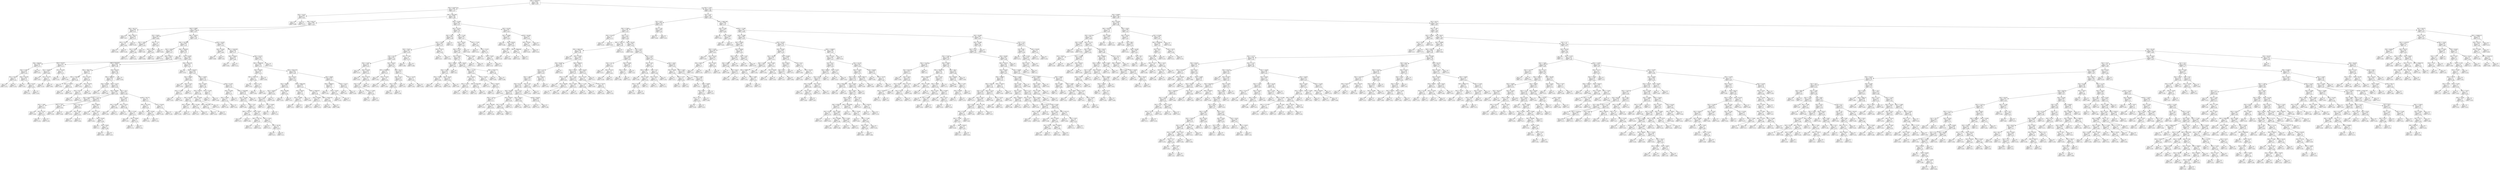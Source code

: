 digraph Tree {
node [shape=box] ;
0 [label="X[0] <= 43028.977\nmse = 0.012\nsamples = 850\nvalue = 0.278"] ;
1 [label="X[3] <= 26.407\nmse = 0.007\nsamples = 163\nvalue = 0.21"] ;
0 -> 1 [labeldistance=2.5, labelangle=45, headlabel="True"] ;
2 [label="X[3] <= 18.337\nmse = 0.009\nsamples = 2\nvalue = 0.481"] ;
1 -> 2 ;
3 [label="mse = 0.0\nsamples = 1\nvalue = 0.389"] ;
2 -> 3 ;
4 [label="mse = 0.0\nsamples = 1\nvalue = 0.574"] ;
2 -> 4 ;
5 [label="X[0] <= 36215.602\nmse = 0.006\nsamples = 161\nvalue = 0.206"] ;
1 -> 5 ;
6 [label="X[0] <= 661.017\nmse = 0.006\nsamples = 112\nvalue = 0.192"] ;
5 -> 6 ;
7 [label="X[0] <= 461.751\nmse = 0.006\nsamples = 4\nvalue = 0.311"] ;
6 -> 7 ;
8 [label="mse = 0.0\nsamples = 1\nvalue = 0.43"] ;
7 -> 8 ;
9 [label="X[0] <= 602.277\nmse = 0.001\nsamples = 3\nvalue = 0.271"] ;
7 -> 9 ;
10 [label="X[3] <= 74.472\nmse = 0.0\nsamples = 2\nvalue = 0.248"] ;
9 -> 10 ;
11 [label="mse = 0.0\nsamples = 1\nvalue = 0.256"] ;
10 -> 11 ;
12 [label="mse = 0.0\nsamples = 1\nvalue = 0.239"] ;
10 -> 12 ;
13 [label="mse = 0.0\nsamples = 1\nvalue = 0.319"] ;
9 -> 13 ;
14 [label="X[2] <= -0.895\nmse = 0.005\nsamples = 108\nvalue = 0.187"] ;
6 -> 14 ;
15 [label="X[1] <= 58.69\nmse = 0.005\nsamples = 6\nvalue = 0.098"] ;
14 -> 15 ;
16 [label="X[2] <= -3.826\nmse = 0.003\nsamples = 3\nvalue = 0.159"] ;
15 -> 16 ;
17 [label="X[1] <= 53.68\nmse = 0.0\nsamples = 2\nvalue = 0.199"] ;
16 -> 17 ;
18 [label="mse = 0.0\nsamples = 1\nvalue = 0.177"] ;
17 -> 18 ;
19 [label="mse = 0.0\nsamples = 1\nvalue = 0.221"] ;
17 -> 19 ;
20 [label="mse = -0.0\nsamples = 1\nvalue = 0.08"] ;
16 -> 20 ;
21 [label="X[2] <= -1.13\nmse = 0.0\nsamples = 3\nvalue = 0.037"] ;
15 -> 21 ;
22 [label="X[2] <= -3.648\nmse = 0.0\nsamples = 2\nvalue = 0.041"] ;
21 -> 22 ;
23 [label="mse = 0.0\nsamples = 1\nvalue = 0.043"] ;
22 -> 23 ;
24 [label="mse = 0.0\nsamples = 1\nvalue = 0.04"] ;
22 -> 24 ;
25 [label="mse = -0.0\nsamples = 1\nvalue = 0.029"] ;
21 -> 25 ;
26 [label="X[0] <= 13419.5\nmse = 0.005\nsamples = 102\nvalue = 0.193"] ;
14 -> 26 ;
27 [label="X[0] <= 1527.848\nmse = 0.004\nsamples = 75\nvalue = 0.203"] ;
26 -> 27 ;
28 [label="X[2] <= 16.628\nmse = 0.003\nsamples = 12\nvalue = 0.157"] ;
27 -> 28 ;
29 [label="mse = 0.0\nsamples = 1\nvalue = 0.274"] ;
28 -> 29 ;
30 [label="X[0] <= 976.11\nmse = 0.002\nsamples = 11\nvalue = 0.146"] ;
28 -> 30 ;
31 [label="X[0] <= 884.943\nmse = 0.001\nsamples = 6\nvalue = 0.174"] ;
30 -> 31 ;
32 [label="X[2] <= 27.897\nmse = 0.001\nsamples = 5\nvalue = 0.162"] ;
31 -> 32 ;
33 [label="X[1] <= 36.245\nmse = 0.0\nsamples = 2\nvalue = 0.143"] ;
32 -> 33 ;
34 [label="mse = 0.0\nsamples = 1\nvalue = 0.151"] ;
33 -> 34 ;
35 [label="mse = 0.0\nsamples = 1\nvalue = 0.134"] ;
33 -> 35 ;
36 [label="X[0] <= 725.785\nmse = 0.001\nsamples = 3\nvalue = 0.175"] ;
32 -> 36 ;
37 [label="mse = 0.0\nsamples = 1\nvalue = 0.142"] ;
36 -> 37 ;
38 [label="X[3] <= 61.281\nmse = 0.0\nsamples = 2\nvalue = 0.192"] ;
36 -> 38 ;
39 [label="mse = 0.0\nsamples = 1\nvalue = 0.181"] ;
38 -> 39 ;
40 [label="mse = -0.0\nsamples = 1\nvalue = 0.203"] ;
38 -> 40 ;
41 [label="mse = -0.0\nsamples = 1\nvalue = 0.231"] ;
31 -> 41 ;
42 [label="X[1] <= 35.221\nmse = 0.001\nsamples = 5\nvalue = 0.113"] ;
30 -> 42 ;
43 [label="X[1] <= 26.984\nmse = 0.001\nsamples = 3\nvalue = 0.088"] ;
42 -> 43 ;
44 [label="mse = 0.0\nsamples = 1\nvalue = 0.057"] ;
43 -> 44 ;
45 [label="X[1] <= 32.178\nmse = 0.0\nsamples = 2\nvalue = 0.103"] ;
43 -> 45 ;
46 [label="mse = 0.0\nsamples = 1\nvalue = 0.116"] ;
45 -> 46 ;
47 [label="mse = -0.0\nsamples = 1\nvalue = 0.091"] ;
45 -> 47 ;
48 [label="X[1] <= 41.929\nmse = 0.0\nsamples = 2\nvalue = 0.151"] ;
42 -> 48 ;
49 [label="mse = 0.0\nsamples = 1\nvalue = 0.143"] ;
48 -> 49 ;
50 [label="mse = 0.0\nsamples = 1\nvalue = 0.158"] ;
48 -> 50 ;
51 [label="X[0] <= 1616.003\nmse = 0.004\nsamples = 63\nvalue = 0.212"] ;
27 -> 51 ;
52 [label="mse = 0.0\nsamples = 1\nvalue = 0.391"] ;
51 -> 52 ;
53 [label="X[1] <= 61.083\nmse = 0.003\nsamples = 62\nvalue = 0.209"] ;
51 -> 53 ;
54 [label="X[0] <= 2524.623\nmse = 0.003\nsamples = 35\nvalue = 0.196"] ;
53 -> 54 ;
55 [label="X[0] <= 1862.755\nmse = 0.001\nsamples = 7\nvalue = 0.25"] ;
54 -> 55 ;
56 [label="X[0] <= 1704.386\nmse = 0.0\nsamples = 3\nvalue = 0.226"] ;
55 -> 56 ;
57 [label="mse = 0.0\nsamples = 1\nvalue = 0.243"] ;
56 -> 57 ;
58 [label="X[0] <= 1713.021\nmse = 0.0\nsamples = 2\nvalue = 0.218"] ;
56 -> 58 ;
59 [label="mse = 0.0\nsamples = 1\nvalue = 0.226"] ;
58 -> 59 ;
60 [label="mse = 0.0\nsamples = 1\nvalue = 0.209"] ;
58 -> 60 ;
61 [label="X[1] <= 42.187\nmse = 0.0\nsamples = 4\nvalue = 0.267"] ;
55 -> 61 ;
62 [label="mse = 0.0\nsamples = 1\nvalue = 0.252"] ;
61 -> 62 ;
63 [label="X[1] <= 56.578\nmse = 0.0\nsamples = 3\nvalue = 0.273"] ;
61 -> 63 ;
64 [label="X[2] <= 29.171\nmse = 0.0\nsamples = 2\nvalue = 0.275"] ;
63 -> 64 ;
65 [label="mse = 0.0\nsamples = 1\nvalue = 0.274"] ;
64 -> 65 ;
66 [label="mse = 0.0\nsamples = 1\nvalue = 0.276"] ;
64 -> 66 ;
67 [label="mse = 0.0\nsamples = 1\nvalue = 0.268"] ;
63 -> 67 ;
68 [label="X[3] <= 85.476\nmse = 0.002\nsamples = 28\nvalue = 0.183"] ;
54 -> 68 ;
69 [label="X[0] <= 2896.955\nmse = 0.002\nsamples = 27\nvalue = 0.177"] ;
68 -> 69 ;
70 [label="X[3] <= 61.596\nmse = 0.001\nsamples = 2\nvalue = 0.107"] ;
69 -> 70 ;
71 [label="mse = 0.0\nsamples = 1\nvalue = 0.132"] ;
70 -> 71 ;
72 [label="mse = 0.0\nsamples = 1\nvalue = 0.081"] ;
70 -> 72 ;
73 [label="X[2] <= 10.372\nmse = 0.001\nsamples = 25\nvalue = 0.183"] ;
69 -> 73 ;
74 [label="X[3] <= 69.905\nmse = 0.001\nsamples = 14\nvalue = 0.196"] ;
73 -> 74 ;
75 [label="X[2] <= 6.401\nmse = 0.001\nsamples = 5\nvalue = 0.163"] ;
74 -> 75 ;
76 [label="X[2] <= 1.098\nmse = 0.0\nsamples = 3\nvalue = 0.141"] ;
75 -> 76 ;
77 [label="mse = 0.0\nsamples = 1\nvalue = 0.169"] ;
76 -> 77 ;
78 [label="X[1] <= 52.79\nmse = 0.0\nsamples = 2\nvalue = 0.127"] ;
76 -> 78 ;
79 [label="mse = 0.0\nsamples = 1\nvalue = 0.116"] ;
78 -> 79 ;
80 [label="mse = -0.0\nsamples = 1\nvalue = 0.139"] ;
78 -> 80 ;
81 [label="X[2] <= 7.392\nmse = 0.0\nsamples = 2\nvalue = 0.194"] ;
75 -> 81 ;
82 [label="mse = 0.0\nsamples = 1\nvalue = 0.193"] ;
81 -> 82 ;
83 [label="mse = -0.0\nsamples = 1\nvalue = 0.196"] ;
81 -> 83 ;
84 [label="X[2] <= 6.221\nmse = 0.001\nsamples = 9\nvalue = 0.214"] ;
74 -> 84 ;
85 [label="X[3] <= 70.15\nmse = 0.0\nsamples = 3\nvalue = 0.242"] ;
84 -> 85 ;
86 [label="mse = 0.0\nsamples = 1\nvalue = 0.219"] ;
85 -> 86 ;
87 [label="X[2] <= 4.081\nmse = 0.0\nsamples = 2\nvalue = 0.253"] ;
85 -> 87 ;
88 [label="mse = 0.0\nsamples = 1\nvalue = 0.242"] ;
87 -> 88 ;
89 [label="mse = -0.0\nsamples = 1\nvalue = 0.264"] ;
87 -> 89 ;
90 [label="X[0] <= 6390.0\nmse = 0.0\nsamples = 6\nvalue = 0.201"] ;
84 -> 90 ;
91 [label="mse = 0.0\nsamples = 1\nvalue = 0.218"] ;
90 -> 91 ;
92 [label="X[3] <= 72.013\nmse = 0.0\nsamples = 5\nvalue = 0.197"] ;
90 -> 92 ;
93 [label="mse = 0.0\nsamples = 1\nvalue = 0.192"] ;
92 -> 93 ;
94 [label="X[1] <= 54.045\nmse = 0.0\nsamples = 4\nvalue = 0.198"] ;
92 -> 94 ;
95 [label="mse = 0.0\nsamples = 1\nvalue = 0.2"] ;
94 -> 95 ;
96 [label="X[1] <= 56.96\nmse = 0.0\nsamples = 3\nvalue = 0.198"] ;
94 -> 96 ;
97 [label="mse = 0.0\nsamples = 2\nvalue = 0.198"] ;
96 -> 97 ;
98 [label="mse = 0.0\nsamples = 1\nvalue = 0.197"] ;
96 -> 98 ;
99 [label="X[1] <= 55.5\nmse = 0.001\nsamples = 11\nvalue = 0.166"] ;
73 -> 99 ;
100 [label="X[3] <= 75.167\nmse = 0.001\nsamples = 6\nvalue = 0.18"] ;
99 -> 100 ;
101 [label="X[1] <= 50.502\nmse = 0.0\nsamples = 2\nvalue = 0.208"] ;
100 -> 101 ;
102 [label="mse = 0.0\nsamples = 1\nvalue = 0.204"] ;
101 -> 102 ;
103 [label="mse = 0.0\nsamples = 1\nvalue = 0.212"] ;
101 -> 103 ;
104 [label="X[2] <= 20.522\nmse = 0.0\nsamples = 4\nvalue = 0.166"] ;
100 -> 104 ;
105 [label="mse = 0.0\nsamples = 1\nvalue = 0.139"] ;
104 -> 105 ;
106 [label="X[2] <= 27.363\nmse = 0.0\nsamples = 3\nvalue = 0.175"] ;
104 -> 106 ;
107 [label="mse = 0.0\nsamples = 1\nvalue = 0.167"] ;
106 -> 107 ;
108 [label="X[1] <= 36.901\nmse = 0.0\nsamples = 2\nvalue = 0.179"] ;
106 -> 108 ;
109 [label="mse = 0.0\nsamples = 1\nvalue = 0.176"] ;
108 -> 109 ;
110 [label="mse = 0.0\nsamples = 1\nvalue = 0.181"] ;
108 -> 110 ;
111 [label="X[3] <= 69.774\nmse = 0.0\nsamples = 5\nvalue = 0.15"] ;
99 -> 111 ;
112 [label="X[0] <= 5311.543\nmse = 0.0\nsamples = 3\nvalue = 0.162"] ;
111 -> 112 ;
113 [label="mse = 0.0\nsamples = 1\nvalue = 0.17"] ;
112 -> 113 ;
114 [label="X[2] <= 19.264\nmse = 0.0\nsamples = 2\nvalue = 0.158"] ;
112 -> 114 ;
115 [label="mse = 0.0\nsamples = 1\nvalue = 0.161"] ;
114 -> 115 ;
116 [label="mse = -0.0\nsamples = 1\nvalue = 0.154"] ;
114 -> 116 ;
117 [label="X[1] <= 58.336\nmse = 0.0\nsamples = 2\nvalue = 0.132"] ;
111 -> 117 ;
118 [label="mse = 0.0\nsamples = 1\nvalue = 0.128"] ;
117 -> 118 ;
119 [label="mse = 0.0\nsamples = 1\nvalue = 0.136"] ;
117 -> 119 ;
120 [label="mse = -0.0\nsamples = 1\nvalue = 0.344"] ;
68 -> 120 ;
121 [label="X[0] <= 2615.156\nmse = 0.003\nsamples = 27\nvalue = 0.225"] ;
53 -> 121 ;
122 [label="mse = 0.0\nsamples = 1\nvalue = 0.079"] ;
121 -> 122 ;
123 [label="X[0] <= 4150.021\nmse = 0.003\nsamples = 26\nvalue = 0.231"] ;
121 -> 123 ;
124 [label="X[1] <= 65.902\nmse = 0.003\nsamples = 4\nvalue = 0.298"] ;
123 -> 124 ;
125 [label="mse = 0.0\nsamples = 1\nvalue = 0.228"] ;
124 -> 125 ;
126 [label="X[3] <= 73.53\nmse = 0.001\nsamples = 3\nvalue = 0.322"] ;
124 -> 126 ;
127 [label="X[2] <= 17.589\nmse = 0.0\nsamples = 2\nvalue = 0.347"] ;
126 -> 127 ;
128 [label="mse = 0.0\nsamples = 1\nvalue = 0.332"] ;
127 -> 128 ;
129 [label="mse = 0.0\nsamples = 1\nvalue = 0.363"] ;
127 -> 129 ;
130 [label="mse = 0.0\nsamples = 1\nvalue = 0.271"] ;
126 -> 130 ;
131 [label="X[2] <= 19.925\nmse = 0.002\nsamples = 22\nvalue = 0.219"] ;
123 -> 131 ;
132 [label="X[3] <= 74.043\nmse = 0.001\nsamples = 10\nvalue = 0.238"] ;
131 -> 132 ;
133 [label="X[3] <= 58.725\nmse = 0.0\nsamples = 8\nvalue = 0.248"] ;
132 -> 133 ;
134 [label="X[3] <= 49.262\nmse = 0.0\nsamples = 5\nvalue = 0.24"] ;
133 -> 134 ;
135 [label="X[3] <= 40.386\nmse = 0.0\nsamples = 2\nvalue = 0.23"] ;
134 -> 135 ;
136 [label="mse = 0.0\nsamples = 1\nvalue = 0.229"] ;
135 -> 136 ;
137 [label="mse = -0.0\nsamples = 1\nvalue = 0.232"] ;
135 -> 137 ;
138 [label="X[3] <= 54.789\nmse = 0.0\nsamples = 3\nvalue = 0.246"] ;
134 -> 138 ;
139 [label="mse = 0.0\nsamples = 2\nvalue = 0.247"] ;
138 -> 139 ;
140 [label="mse = 0.0\nsamples = 1\nvalue = 0.243"] ;
138 -> 140 ;
141 [label="X[3] <= 70.438\nmse = 0.0\nsamples = 3\nvalue = 0.261"] ;
133 -> 141 ;
142 [label="X[0] <= 9673.969\nmse = 0.0\nsamples = 2\nvalue = 0.254"] ;
141 -> 142 ;
143 [label="mse = 0.0\nsamples = 1\nvalue = 0.254"] ;
142 -> 143 ;
144 [label="mse = 0.0\nsamples = 1\nvalue = 0.255"] ;
142 -> 144 ;
145 [label="mse = 0.0\nsamples = 1\nvalue = 0.274"] ;
141 -> 145 ;
146 [label="X[1] <= 72.429\nmse = 0.0\nsamples = 2\nvalue = 0.2"] ;
132 -> 146 ;
147 [label="mse = 0.0\nsamples = 1\nvalue = 0.2"] ;
146 -> 147 ;
148 [label="mse = 0.0\nsamples = 1\nvalue = 0.199"] ;
146 -> 148 ;
149 [label="X[3] <= 57.705\nmse = 0.002\nsamples = 12\nvalue = 0.203"] ;
131 -> 149 ;
150 [label="X[3] <= 54.508\nmse = 0.0\nsamples = 3\nvalue = 0.147"] ;
149 -> 150 ;
151 [label="X[2] <= 25.943\nmse = 0.0\nsamples = 2\nvalue = 0.134"] ;
150 -> 151 ;
152 [label="mse = 0.0\nsamples = 1\nvalue = 0.126"] ;
151 -> 152 ;
153 [label="mse = -0.0\nsamples = 1\nvalue = 0.143"] ;
151 -> 153 ;
154 [label="mse = -0.0\nsamples = 1\nvalue = 0.171"] ;
150 -> 154 ;
155 [label="X[0] <= 10146.998\nmse = 0.001\nsamples = 9\nvalue = 0.221"] ;
149 -> 155 ;
156 [label="X[2] <= 22.296\nmse = 0.001\nsamples = 8\nvalue = 0.231"] ;
155 -> 156 ;
157 [label="mse = 0.0\nsamples = 1\nvalue = 0.293"] ;
156 -> 157 ;
158 [label="X[3] <= 70.9\nmse = 0.0\nsamples = 7\nvalue = 0.222"] ;
156 -> 158 ;
159 [label="X[0] <= 7321.817\nmse = 0.0\nsamples = 2\nvalue = 0.208"] ;
158 -> 159 ;
160 [label="mse = 0.0\nsamples = 1\nvalue = 0.217"] ;
159 -> 160 ;
161 [label="mse = 0.0\nsamples = 1\nvalue = 0.198"] ;
159 -> 161 ;
162 [label="X[2] <= 26.97\nmse = 0.0\nsamples = 5\nvalue = 0.227"] ;
158 -> 162 ;
163 [label="X[0] <= 7197.752\nmse = 0.0\nsamples = 2\nvalue = 0.237"] ;
162 -> 163 ;
164 [label="mse = 0.0\nsamples = 1\nvalue = 0.231"] ;
163 -> 164 ;
165 [label="mse = 0.0\nsamples = 1\nvalue = 0.243"] ;
163 -> 165 ;
166 [label="X[2] <= 27.822\nmse = 0.0\nsamples = 3\nvalue = 0.221"] ;
162 -> 166 ;
167 [label="mse = 0.0\nsamples = 1\nvalue = 0.225"] ;
166 -> 167 ;
168 [label="X[2] <= 28.738\nmse = 0.0\nsamples = 2\nvalue = 0.218"] ;
166 -> 168 ;
169 [label="mse = 0.0\nsamples = 1\nvalue = 0.217"] ;
168 -> 169 ;
170 [label="mse = 0.0\nsamples = 1\nvalue = 0.22"] ;
168 -> 170 ;
171 [label="mse = -0.0\nsamples = 1\nvalue = 0.148"] ;
155 -> 171 ;
172 [label="X[3] <= 54.505\nmse = 0.005\nsamples = 27\nvalue = 0.164"] ;
26 -> 172 ;
173 [label="X[3] <= 51.005\nmse = 0.001\nsamples = 2\nvalue = 0.069"] ;
172 -> 173 ;
174 [label="mse = 0.0\nsamples = 1\nvalue = 0.098"] ;
173 -> 174 ;
175 [label="mse = 0.0\nsamples = 1\nvalue = 0.04"] ;
173 -> 175 ;
176 [label="X[0] <= 15163.956\nmse = 0.004\nsamples = 25\nvalue = 0.171"] ;
172 -> 176 ;
177 [label="X[0] <= 14344.0\nmse = 0.001\nsamples = 2\nvalue = 0.083"] ;
176 -> 177 ;
178 [label="mse = 0.0\nsamples = 1\nvalue = 0.045"] ;
177 -> 178 ;
179 [label="mse = -0.0\nsamples = 1\nvalue = 0.121"] ;
177 -> 179 ;
180 [label="X[3] <= 81.523\nmse = 0.004\nsamples = 23\nvalue = 0.179"] ;
176 -> 180 ;
181 [label="X[0] <= 16288.569\nmse = 0.004\nsamples = 22\nvalue = 0.176"] ;
180 -> 181 ;
182 [label="X[3] <= 65.628\nmse = 0.001\nsamples = 4\nvalue = 0.213"] ;
181 -> 182 ;
183 [label="X[0] <= 15672.135\nmse = 0.0\nsamples = 3\nvalue = 0.198"] ;
182 -> 183 ;
184 [label="mse = 0.0\nsamples = 1\nvalue = 0.181"] ;
183 -> 184 ;
185 [label="X[2] <= 11.78\nmse = 0.0\nsamples = 2\nvalue = 0.207"] ;
183 -> 185 ;
186 [label="mse = 0.0\nsamples = 1\nvalue = 0.204"] ;
185 -> 186 ;
187 [label="mse = 0.0\nsamples = 1\nvalue = 0.209"] ;
185 -> 187 ;
188 [label="mse = -0.0\nsamples = 1\nvalue = 0.258"] ;
182 -> 188 ;
189 [label="X[0] <= 28247.434\nmse = 0.004\nsamples = 18\nvalue = 0.168"] ;
181 -> 189 ;
190 [label="X[1] <= 67.91\nmse = 0.003\nsamples = 13\nvalue = 0.154"] ;
189 -> 190 ;
191 [label="X[1] <= 59.876\nmse = 0.003\nsamples = 6\nvalue = 0.184"] ;
190 -> 191 ;
192 [label="X[2] <= 26.953\nmse = 0.002\nsamples = 4\nvalue = 0.158"] ;
191 -> 192 ;
193 [label="X[2] <= 5.144\nmse = 0.001\nsamples = 3\nvalue = 0.134"] ;
192 -> 193 ;
194 [label="mse = 0.0\nsamples = 1\nvalue = 0.17"] ;
193 -> 194 ;
195 [label="X[1] <= 53.862\nmse = 0.0\nsamples = 2\nvalue = 0.116"] ;
193 -> 195 ;
196 [label="mse = 0.0\nsamples = 1\nvalue = 0.1"] ;
195 -> 196 ;
197 [label="mse = -0.0\nsamples = 1\nvalue = 0.132"] ;
195 -> 197 ;
198 [label="mse = -0.0\nsamples = 1\nvalue = 0.228"] ;
192 -> 198 ;
199 [label="X[3] <= 68.589\nmse = 0.0\nsamples = 2\nvalue = 0.238"] ;
191 -> 199 ;
200 [label="mse = 0.0\nsamples = 1\nvalue = 0.224"] ;
199 -> 200 ;
201 [label="mse = 0.0\nsamples = 1\nvalue = 0.251"] ;
199 -> 201 ;
202 [label="X[0] <= 19092.436\nmse = 0.001\nsamples = 7\nvalue = 0.128"] ;
190 -> 202 ;
203 [label="X[1] <= 89.937\nmse = 0.0\nsamples = 3\nvalue = 0.16"] ;
202 -> 203 ;
204 [label="X[2] <= 13.996\nmse = 0.0\nsamples = 2\nvalue = 0.155"] ;
203 -> 204 ;
205 [label="mse = 0.0\nsamples = 1\nvalue = 0.151"] ;
204 -> 205 ;
206 [label="mse = 0.0\nsamples = 1\nvalue = 0.16"] ;
204 -> 206 ;
207 [label="mse = -0.0\nsamples = 1\nvalue = 0.169"] ;
203 -> 207 ;
208 [label="X[0] <= 23658.552\nmse = 0.0\nsamples = 4\nvalue = 0.104"] ;
202 -> 208 ;
209 [label="X[3] <= 69.893\nmse = 0.0\nsamples = 2\nvalue = 0.117"] ;
208 -> 209 ;
210 [label="mse = 0.0\nsamples = 1\nvalue = 0.121"] ;
209 -> 210 ;
211 [label="mse = 0.0\nsamples = 1\nvalue = 0.113"] ;
209 -> 211 ;
212 [label="X[0] <= 24529.379\nmse = 0.0\nsamples = 2\nvalue = 0.092"] ;
208 -> 212 ;
213 [label="mse = 0.0\nsamples = 1\nvalue = 0.098"] ;
212 -> 213 ;
214 [label="mse = 0.0\nsamples = 1\nvalue = 0.086"] ;
212 -> 214 ;
215 [label="X[1] <= 80.89\nmse = 0.005\nsamples = 5\nvalue = 0.202"] ;
189 -> 215 ;
216 [label="X[0] <= 30999.61\nmse = 0.001\nsamples = 3\nvalue = 0.15"] ;
215 -> 216 ;
217 [label="mse = 0.0\nsamples = 1\nvalue = 0.193"] ;
216 -> 217 ;
218 [label="X[1] <= 74.034\nmse = 0.0\nsamples = 2\nvalue = 0.128"] ;
216 -> 218 ;
219 [label="mse = 0.0\nsamples = 1\nvalue = 0.143"] ;
218 -> 219 ;
220 [label="mse = 0.0\nsamples = 1\nvalue = 0.113"] ;
218 -> 220 ;
221 [label="X[2] <= 15.271\nmse = 0.001\nsamples = 2\nvalue = 0.281"] ;
215 -> 221 ;
222 [label="mse = 0.0\nsamples = 1\nvalue = 0.307"] ;
221 -> 222 ;
223 [label="mse = -0.0\nsamples = 1\nvalue = 0.256"] ;
221 -> 223 ;
224 [label="mse = 0.0\nsamples = 1\nvalue = 0.252"] ;
180 -> 224 ;
225 [label="X[3] <= 79.206\nmse = 0.005\nsamples = 49\nvalue = 0.24"] ;
5 -> 225 ;
226 [label="X[2] <= 18.754\nmse = 0.004\nsamples = 40\nvalue = 0.23"] ;
225 -> 226 ;
227 [label="X[2] <= 18.21\nmse = 0.002\nsamples = 19\nvalue = 0.208"] ;
226 -> 227 ;
228 [label="X[3] <= 77.642\nmse = 0.002\nsamples = 18\nvalue = 0.212"] ;
227 -> 228 ;
229 [label="X[3] <= 76.927\nmse = 0.002\nsamples = 16\nvalue = 0.218"] ;
228 -> 229 ;
230 [label="X[1] <= 52.8\nmse = 0.001\nsamples = 14\nvalue = 0.209"] ;
229 -> 230 ;
231 [label="X[2] <= 15.837\nmse = 0.001\nsamples = 6\nvalue = 0.225"] ;
230 -> 231 ;
232 [label="mse = 0.0\nsamples = 1\nvalue = 0.274"] ;
231 -> 232 ;
233 [label="X[2] <= 16.109\nmse = 0.001\nsamples = 5\nvalue = 0.216"] ;
231 -> 233 ;
234 [label="mse = 0.0\nsamples = 1\nvalue = 0.182"] ;
233 -> 234 ;
235 [label="X[3] <= 76.576\nmse = 0.0\nsamples = 4\nvalue = 0.224"] ;
233 -> 235 ;
236 [label="X[2] <= 16.9\nmse = 0.0\nsamples = 3\nvalue = 0.232"] ;
235 -> 236 ;
237 [label="mse = 0.0\nsamples = 1\nvalue = 0.211"] ;
236 -> 237 ;
238 [label="X[2] <= 17.656\nmse = 0.0\nsamples = 2\nvalue = 0.243"] ;
236 -> 238 ;
239 [label="mse = 0.0\nsamples = 1\nvalue = 0.25"] ;
238 -> 239 ;
240 [label="mse = 0.0\nsamples = 1\nvalue = 0.235"] ;
238 -> 240 ;
241 [label="mse = -0.0\nsamples = 1\nvalue = 0.201"] ;
235 -> 241 ;
242 [label="X[1] <= 81.921\nmse = 0.001\nsamples = 8\nvalue = 0.197"] ;
230 -> 242 ;
243 [label="X[0] <= 41958.822\nmse = 0.0\nsamples = 3\nvalue = 0.157"] ;
242 -> 243 ;
244 [label="mse = 0.0\nsamples = 1\nvalue = 0.165"] ;
243 -> 244 ;
245 [label="X[3] <= 75.023\nmse = 0.0\nsamples = 2\nvalue = 0.154"] ;
243 -> 245 ;
246 [label="mse = 0.0\nsamples = 1\nvalue = 0.151"] ;
245 -> 246 ;
247 [label="mse = 0.0\nsamples = 1\nvalue = 0.156"] ;
245 -> 247 ;
248 [label="X[1] <= 85.73\nmse = 0.001\nsamples = 5\nvalue = 0.22"] ;
242 -> 248 ;
249 [label="X[3] <= 75.15\nmse = 0.001\nsamples = 3\nvalue = 0.236"] ;
248 -> 249 ;
250 [label="X[2] <= 8.374\nmse = 0.0\nsamples = 2\nvalue = 0.255"] ;
249 -> 250 ;
251 [label="mse = 0.0\nsamples = 1\nvalue = 0.263"] ;
250 -> 251 ;
252 [label="mse = 0.0\nsamples = 1\nvalue = 0.246"] ;
250 -> 252 ;
253 [label="mse = -0.0\nsamples = 1\nvalue = 0.197"] ;
249 -> 253 ;
254 [label="X[2] <= 14.318\nmse = 0.0\nsamples = 2\nvalue = 0.197"] ;
248 -> 254 ;
255 [label="mse = 0.0\nsamples = 1\nvalue = 0.192"] ;
254 -> 255 ;
256 [label="mse = -0.0\nsamples = 1\nvalue = 0.203"] ;
254 -> 256 ;
257 [label="X[3] <= 77.305\nmse = 0.0\nsamples = 2\nvalue = 0.279"] ;
229 -> 257 ;
258 [label="mse = 0.0\nsamples = 1\nvalue = 0.268"] ;
257 -> 258 ;
259 [label="mse = -0.0\nsamples = 1\nvalue = 0.289"] ;
257 -> 259 ;
260 [label="X[3] <= 78.375\nmse = 0.0\nsamples = 2\nvalue = 0.165"] ;
228 -> 260 ;
261 [label="mse = 0.0\nsamples = 1\nvalue = 0.167"] ;
260 -> 261 ;
262 [label="mse = 0.0\nsamples = 1\nvalue = 0.162"] ;
260 -> 262 ;
263 [label="mse = 0.0\nsamples = 1\nvalue = 0.14"] ;
227 -> 263 ;
264 [label="X[3] <= 77.109\nmse = 0.004\nsamples = 21\nvalue = 0.25"] ;
226 -> 264 ;
265 [label="X[3] <= 76.545\nmse = 0.004\nsamples = 17\nvalue = 0.265"] ;
264 -> 265 ;
266 [label="X[3] <= 75.781\nmse = 0.004\nsamples = 16\nvalue = 0.261"] ;
265 -> 266 ;
267 [label="X[2] <= 19.921\nmse = 0.004\nsamples = 14\nvalue = 0.27"] ;
266 -> 267 ;
268 [label="X[2] <= 19.565\nmse = 0.006\nsamples = 5\nvalue = 0.306"] ;
267 -> 268 ;
269 [label="X[3] <= 72.915\nmse = 0.005\nsamples = 4\nvalue = 0.28"] ;
268 -> 269 ;
270 [label="X[3] <= 70.048\nmse = 0.0\nsamples = 2\nvalue = 0.244"] ;
269 -> 270 ;
271 [label="mse = 0.0\nsamples = 1\nvalue = 0.228"] ;
270 -> 271 ;
272 [label="mse = 0.0\nsamples = 1\nvalue = 0.261"] ;
270 -> 272 ;
273 [label="X[2] <= 19.143\nmse = 0.007\nsamples = 2\nvalue = 0.316"] ;
269 -> 273 ;
274 [label="mse = 0.0\nsamples = 1\nvalue = 0.235"] ;
273 -> 274 ;
275 [label="mse = -0.0\nsamples = 1\nvalue = 0.397"] ;
273 -> 275 ;
276 [label="mse = -0.0\nsamples = 1\nvalue = 0.41"] ;
268 -> 276 ;
277 [label="X[2] <= 26.618\nmse = 0.001\nsamples = 9\nvalue = 0.251"] ;
267 -> 277 ;
278 [label="X[3] <= 73.719\nmse = 0.001\nsamples = 7\nvalue = 0.238"] ;
277 -> 278 ;
279 [label="X[1] <= 64.922\nmse = 0.0\nsamples = 4\nvalue = 0.225"] ;
278 -> 279 ;
280 [label="X[2] <= 21.231\nmse = 0.0\nsamples = 2\nvalue = 0.207"] ;
279 -> 280 ;
281 [label="mse = 0.0\nsamples = 1\nvalue = 0.214"] ;
280 -> 281 ;
282 [label="mse = 0.0\nsamples = 1\nvalue = 0.2"] ;
280 -> 282 ;
283 [label="X[0] <= 42234.299\nmse = 0.0\nsamples = 2\nvalue = 0.243"] ;
279 -> 283 ;
284 [label="mse = 0.0\nsamples = 1\nvalue = 0.25"] ;
283 -> 284 ;
285 [label="mse = 0.0\nsamples = 1\nvalue = 0.236"] ;
283 -> 285 ;
286 [label="X[3] <= 74.264\nmse = 0.0\nsamples = 3\nvalue = 0.255"] ;
278 -> 286 ;
287 [label="mse = 0.0\nsamples = 1\nvalue = 0.273"] ;
286 -> 287 ;
288 [label="X[1] <= 64.922\nmse = 0.0\nsamples = 2\nvalue = 0.247"] ;
286 -> 288 ;
289 [label="mse = 0.0\nsamples = 1\nvalue = 0.25"] ;
288 -> 289 ;
290 [label="mse = 0.0\nsamples = 1\nvalue = 0.243"] ;
288 -> 290 ;
291 [label="X[0] <= 42203.773\nmse = 0.0\nsamples = 2\nvalue = 0.295"] ;
277 -> 291 ;
292 [label="mse = 0.0\nsamples = 1\nvalue = 0.302"] ;
291 -> 292 ;
293 [label="mse = -0.0\nsamples = 1\nvalue = 0.288"] ;
291 -> 293 ;
294 [label="X[3] <= 75.983\nmse = 0.0\nsamples = 2\nvalue = 0.191"] ;
266 -> 294 ;
295 [label="mse = 0.0\nsamples = 1\nvalue = 0.211"] ;
294 -> 295 ;
296 [label="mse = 0.0\nsamples = 1\nvalue = 0.171"] ;
294 -> 296 ;
297 [label="mse = -0.0\nsamples = 1\nvalue = 0.344"] ;
265 -> 297 ;
298 [label="X[3] <= 77.265\nmse = 0.0\nsamples = 4\nvalue = 0.185"] ;
264 -> 298 ;
299 [label="mse = 0.0\nsamples = 1\nvalue = 0.215"] ;
298 -> 299 ;
300 [label="X[2] <= 22.252\nmse = 0.0\nsamples = 3\nvalue = 0.175"] ;
298 -> 300 ;
301 [label="mse = 0.0\nsamples = 1\nvalue = 0.167"] ;
300 -> 301 ;
302 [label="X[3] <= 78.585\nmse = 0.0\nsamples = 2\nvalue = 0.179"] ;
300 -> 302 ;
303 [label="mse = 0.0\nsamples = 1\nvalue = 0.18"] ;
302 -> 303 ;
304 [label="mse = 0.0\nsamples = 1\nvalue = 0.178"] ;
302 -> 304 ;
305 [label="X[3] <= 81.878\nmse = 0.007\nsamples = 9\nvalue = 0.283"] ;
225 -> 305 ;
306 [label="X[2] <= 14.689\nmse = 0.004\nsamples = 6\nvalue = 0.328"] ;
305 -> 306 ;
307 [label="mse = 0.0\nsamples = 1\nvalue = 0.208"] ;
306 -> 307 ;
308 [label="X[3] <= 80.034\nmse = 0.002\nsamples = 5\nvalue = 0.353"] ;
306 -> 308 ;
309 [label="X[3] <= 79.615\nmse = 0.0\nsamples = 2\nvalue = 0.398"] ;
308 -> 309 ;
310 [label="mse = 0.0\nsamples = 1\nvalue = 0.39"] ;
309 -> 310 ;
311 [label="mse = 0.0\nsamples = 1\nvalue = 0.406"] ;
309 -> 311 ;
312 [label="X[0] <= 39946.666\nmse = 0.0\nsamples = 3\nvalue = 0.322"] ;
308 -> 312 ;
313 [label="mse = 0.0\nsamples = 2\nvalue = 0.333"] ;
312 -> 313 ;
314 [label="mse = 0.0\nsamples = 1\nvalue = 0.3"] ;
312 -> 314 ;
315 [label="X[3] <= 84.394\nmse = 0.001\nsamples = 3\nvalue = 0.191"] ;
305 -> 315 ;
316 [label="X[3] <= 82.941\nmse = 0.0\nsamples = 2\nvalue = 0.202"] ;
315 -> 316 ;
317 [label="mse = 0.0\nsamples = 1\nvalue = 0.183"] ;
316 -> 317 ;
318 [label="mse = 0.0\nsamples = 1\nvalue = 0.222"] ;
316 -> 318 ;
319 [label="mse = 0.0\nsamples = 1\nvalue = 0.167"] ;
315 -> 319 ;
320 [label="X[2] <= 7.024\nmse = 0.012\nsamples = 687\nvalue = 0.295"] ;
0 -> 320 [labeldistance=2.5, labelangle=-45, headlabel="False"] ;
321 [label="X[2] <= 4.07\nmse = 0.007\nsamples = 189\nvalue = 0.261"] ;
320 -> 321 ;
322 [label="X[1] <= 92.8\nmse = 0.005\nsamples = 56\nvalue = 0.237"] ;
321 -> 322 ;
323 [label="X[3] <= 57.865\nmse = 0.005\nsamples = 54\nvalue = 0.232"] ;
322 -> 323 ;
324 [label="X[3] <= 52.44\nmse = 0.0\nsamples = 2\nvalue = 0.113"] ;
323 -> 324 ;
325 [label="mse = 0.0\nsamples = 1\nvalue = 0.133"] ;
324 -> 325 ;
326 [label="mse = 0.0\nsamples = 1\nvalue = 0.093"] ;
324 -> 326 ;
327 [label="X[2] <= 2.71\nmse = 0.004\nsamples = 52\nvalue = 0.236"] ;
323 -> 327 ;
328 [label="X[0] <= 77451.121\nmse = 0.005\nsamples = 29\nvalue = 0.253"] ;
327 -> 328 ;
329 [label="X[0] <= 44831.494\nmse = 0.004\nsamples = 28\nvalue = 0.258"] ;
328 -> 329 ;
330 [label="mse = 0.0\nsamples = 1\nvalue = 0.381"] ;
329 -> 330 ;
331 [label="X[3] <= 70.382\nmse = 0.004\nsamples = 27\nvalue = 0.253"] ;
329 -> 331 ;
332 [label="X[3] <= 69.387\nmse = 0.004\nsamples = 15\nvalue = 0.233"] ;
331 -> 332 ;
333 [label="X[2] <= 2.15\nmse = 0.003\nsamples = 14\nvalue = 0.241"] ;
332 -> 333 ;
334 [label="X[2] <= 1.669\nmse = 0.003\nsamples = 12\nvalue = 0.23"] ;
333 -> 334 ;
335 [label="X[3] <= 67.711\nmse = 0.003\nsamples = 10\nvalue = 0.244"] ;
334 -> 335 ;
336 [label="X[3] <= 64.381\nmse = 0.001\nsamples = 6\nvalue = 0.263"] ;
335 -> 336 ;
337 [label="X[2] <= -4.36\nmse = 0.0\nsamples = 3\nvalue = 0.24"] ;
336 -> 337 ;
338 [label="mse = 0.0\nsamples = 1\nvalue = 0.214"] ;
337 -> 338 ;
339 [label="X[3] <= 60.438\nmse = 0.0\nsamples = 2\nvalue = 0.253"] ;
337 -> 339 ;
340 [label="mse = 0.0\nsamples = 1\nvalue = 0.25"] ;
339 -> 340 ;
341 [label="mse = 0.0\nsamples = 1\nvalue = 0.256"] ;
339 -> 341 ;
342 [label="X[3] <= 66.827\nmse = 0.0\nsamples = 3\nvalue = 0.285"] ;
336 -> 342 ;
343 [label="X[1] <= 62.35\nmse = 0.0\nsamples = 2\nvalue = 0.293"] ;
342 -> 343 ;
344 [label="mse = 0.0\nsamples = 1\nvalue = 0.286"] ;
343 -> 344 ;
345 [label="mse = 0.0\nsamples = 1\nvalue = 0.3"] ;
343 -> 345 ;
346 [label="mse = -0.0\nsamples = 1\nvalue = 0.271"] ;
342 -> 346 ;
347 [label="X[1] <= 57.9\nmse = 0.004\nsamples = 4\nvalue = 0.215"] ;
335 -> 347 ;
348 [label="X[3] <= 68.611\nmse = 0.001\nsamples = 2\nvalue = 0.268"] ;
347 -> 348 ;
349 [label="mse = 0.0\nsamples = 1\nvalue = 0.245"] ;
348 -> 349 ;
350 [label="mse = 0.0\nsamples = 1\nvalue = 0.292"] ;
348 -> 350 ;
351 [label="X[3] <= 68.293\nmse = 0.001\nsamples = 2\nvalue = 0.162"] ;
347 -> 351 ;
352 [label="mse = 0.0\nsamples = 1\nvalue = 0.125"] ;
351 -> 352 ;
353 [label="mse = 0.0\nsamples = 1\nvalue = 0.199"] ;
351 -> 353 ;
354 [label="X[2] <= 1.94\nmse = 0.0\nsamples = 2\nvalue = 0.164"] ;
334 -> 354 ;
355 [label="mse = 0.0\nsamples = 1\nvalue = 0.144"] ;
354 -> 355 ;
356 [label="mse = 0.0\nsamples = 1\nvalue = 0.184"] ;
354 -> 356 ;
357 [label="X[3] <= 60.272\nmse = 0.001\nsamples = 2\nvalue = 0.303"] ;
333 -> 357 ;
358 [label="mse = 0.0\nsamples = 1\nvalue = 0.273"] ;
357 -> 358 ;
359 [label="mse = 0.0\nsamples = 1\nvalue = 0.333"] ;
357 -> 359 ;
360 [label="mse = 0.0\nsamples = 1\nvalue = 0.124"] ;
332 -> 360 ;
361 [label="X[0] <= 56635.0\nmse = 0.002\nsamples = 12\nvalue = 0.278"] ;
331 -> 361 ;
362 [label="X[3] <= 73.255\nmse = 0.001\nsamples = 8\nvalue = 0.257"] ;
361 -> 362 ;
363 [label="X[3] <= 71.206\nmse = 0.0\nsamples = 4\nvalue = 0.283"] ;
362 -> 363 ;
364 [label="mse = 0.0\nsamples = 1\nvalue = 0.314"] ;
363 -> 364 ;
365 [label="X[1] <= 86.006\nmse = 0.0\nsamples = 3\nvalue = 0.272"] ;
363 -> 365 ;
366 [label="mse = 0.0\nsamples = 2\nvalue = 0.277"] ;
365 -> 366 ;
367 [label="mse = 0.0\nsamples = 1\nvalue = 0.263"] ;
365 -> 367 ;
368 [label="X[2] <= -3.62\nmse = 0.001\nsamples = 4\nvalue = 0.231"] ;
362 -> 368 ;
369 [label="X[2] <= -6.063\nmse = 0.0\nsamples = 2\nvalue = 0.213"] ;
368 -> 369 ;
370 [label="mse = 0.0\nsamples = 1\nvalue = 0.233"] ;
369 -> 370 ;
371 [label="mse = 0.0\nsamples = 1\nvalue = 0.193"] ;
369 -> 371 ;
372 [label="X[2] <= -1.136\nmse = 0.0\nsamples = 2\nvalue = 0.248"] ;
368 -> 372 ;
373 [label="mse = 0.0\nsamples = 1\nvalue = 0.256"] ;
372 -> 373 ;
374 [label="mse = 0.0\nsamples = 1\nvalue = 0.241"] ;
372 -> 374 ;
375 [label="X[3] <= 82.053\nmse = 0.001\nsamples = 4\nvalue = 0.322"] ;
361 -> 375 ;
376 [label="X[2] <= -0.139\nmse = 0.0\nsamples = 3\nvalue = 0.338"] ;
375 -> 376 ;
377 [label="mse = 0.0\nsamples = 1\nvalue = 0.354"] ;
376 -> 377 ;
378 [label="X[3] <= 76.575\nmse = 0.0\nsamples = 2\nvalue = 0.331"] ;
376 -> 378 ;
379 [label="mse = 0.0\nsamples = 1\nvalue = 0.345"] ;
378 -> 379 ;
380 [label="mse = 0.0\nsamples = 1\nvalue = 0.316"] ;
378 -> 380 ;
381 [label="mse = 0.0\nsamples = 1\nvalue = 0.271"] ;
375 -> 381 ;
382 [label="mse = 0.0\nsamples = 1\nvalue = 0.115"] ;
328 -> 382 ;
383 [label="X[3] <= 65.229\nmse = 0.003\nsamples = 23\nvalue = 0.216"] ;
327 -> 383 ;
384 [label="mse = 0.0\nsamples = 1\nvalue = 0.091"] ;
383 -> 384 ;
385 [label="X[1] <= 47.8\nmse = 0.003\nsamples = 22\nvalue = 0.221"] ;
383 -> 385 ;
386 [label="X[1] <= 38.8\nmse = 0.001\nsamples = 6\nvalue = 0.26"] ;
385 -> 386 ;
387 [label="X[2] <= 3.14\nmse = 0.0\nsamples = 3\nvalue = 0.233"] ;
386 -> 387 ;
388 [label="mse = 0.0\nsamples = 1\nvalue = 0.213"] ;
387 -> 388 ;
389 [label="X[3] <= 72.514\nmse = 0.0\nsamples = 2\nvalue = 0.244"] ;
387 -> 389 ;
390 [label="mse = 0.0\nsamples = 1\nvalue = 0.238"] ;
389 -> 390 ;
391 [label="mse = 0.0\nsamples = 1\nvalue = 0.25"] ;
389 -> 391 ;
392 [label="X[3] <= 75.586\nmse = 0.001\nsamples = 3\nvalue = 0.287"] ;
386 -> 392 ;
393 [label="X[2] <= 3.332\nmse = 0.0\nsamples = 2\nvalue = 0.31"] ;
392 -> 393 ;
394 [label="mse = 0.0\nsamples = 1\nvalue = 0.308"] ;
393 -> 394 ;
395 [label="mse = 0.0\nsamples = 1\nvalue = 0.312"] ;
393 -> 395 ;
396 [label="mse = 0.0\nsamples = 1\nvalue = 0.24"] ;
392 -> 396 ;
397 [label="X[2] <= 3.702\nmse = 0.002\nsamples = 16\nvalue = 0.207"] ;
385 -> 397 ;
398 [label="X[2] <= 3.453\nmse = 0.0\nsamples = 7\nvalue = 0.183"] ;
397 -> 398 ;
399 [label="X[0] <= 55082.5\nmse = 0.0\nsamples = 4\nvalue = 0.194"] ;
398 -> 399 ;
400 [label="mse = 0.0\nsamples = 1\nvalue = 0.204"] ;
399 -> 400 ;
401 [label="X[2] <= 3.383\nmse = 0.0\nsamples = 3\nvalue = 0.191"] ;
399 -> 401 ;
402 [label="X[3] <= 74.514\nmse = 0.0\nsamples = 2\nvalue = 0.187"] ;
401 -> 402 ;
403 [label="mse = 0.0\nsamples = 1\nvalue = 0.185"] ;
402 -> 403 ;
404 [label="mse = 0.0\nsamples = 1\nvalue = 0.188"] ;
402 -> 404 ;
405 [label="mse = 0.0\nsamples = 1\nvalue = 0.2"] ;
401 -> 405 ;
406 [label="X[1] <= 70.4\nmse = 0.0\nsamples = 3\nvalue = 0.169"] ;
398 -> 406 ;
407 [label="X[1] <= 63.45\nmse = 0.0\nsamples = 2\nvalue = 0.173"] ;
406 -> 407 ;
408 [label="mse = 0.0\nsamples = 1\nvalue = 0.171"] ;
407 -> 408 ;
409 [label="mse = 0.0\nsamples = 1\nvalue = 0.175"] ;
407 -> 409 ;
410 [label="mse = 0.0\nsamples = 1\nvalue = 0.159"] ;
406 -> 410 ;
411 [label="X[2] <= 3.812\nmse = 0.003\nsamples = 9\nvalue = 0.225"] ;
397 -> 411 ;
412 [label="X[3] <= 76.498\nmse = 0.0\nsamples = 3\nvalue = 0.254"] ;
411 -> 412 ;
413 [label="mse = 0.0\nsamples = 1\nvalue = 0.271"] ;
412 -> 413 ;
414 [label="X[2] <= 3.757\nmse = 0.0\nsamples = 2\nvalue = 0.245"] ;
412 -> 414 ;
415 [label="mse = 0.0\nsamples = 1\nvalue = 0.25"] ;
414 -> 415 ;
416 [label="mse = 0.0\nsamples = 1\nvalue = 0.24"] ;
414 -> 416 ;
417 [label="X[2] <= 3.833\nmse = 0.004\nsamples = 6\nvalue = 0.211"] ;
411 -> 417 ;
418 [label="mse = 0.0\nsamples = 1\nvalue = 0.106"] ;
417 -> 418 ;
419 [label="X[2] <= 3.897\nmse = 0.003\nsamples = 5\nvalue = 0.232"] ;
417 -> 419 ;
420 [label="mse = 0.0\nsamples = 1\nvalue = 0.321"] ;
419 -> 420 ;
421 [label="X[3] <= 76.094\nmse = 0.001\nsamples = 4\nvalue = 0.209"] ;
419 -> 421 ;
422 [label="X[1] <= 80.6\nmse = 0.0\nsamples = 3\nvalue = 0.223"] ;
421 -> 422 ;
423 [label="X[1] <= 71.75\nmse = 0.0\nsamples = 2\nvalue = 0.231"] ;
422 -> 423 ;
424 [label="mse = 0.0\nsamples = 1\nvalue = 0.238"] ;
423 -> 424 ;
425 [label="mse = -0.0\nsamples = 1\nvalue = 0.225"] ;
423 -> 425 ;
426 [label="mse = -0.0\nsamples = 1\nvalue = 0.208"] ;
422 -> 426 ;
427 [label="mse = 0.0\nsamples = 1\nvalue = 0.167"] ;
421 -> 427 ;
428 [label="X[2] <= 2.06\nmse = 0.003\nsamples = 2\nvalue = 0.38"] ;
322 -> 428 ;
429 [label="mse = 0.0\nsamples = 1\nvalue = 0.438"] ;
428 -> 429 ;
430 [label="mse = 0.0\nsamples = 1\nvalue = 0.323"] ;
428 -> 430 ;
431 [label="X[0] <= 44831.494\nmse = 0.008\nsamples = 133\nvalue = 0.271"] ;
321 -> 431 ;
432 [label="X[2] <= 5.206\nmse = 0.011\nsamples = 3\nvalue = 0.409"] ;
431 -> 432 ;
433 [label="mse = 0.0\nsamples = 1\nvalue = 0.542"] ;
432 -> 433 ;
434 [label="X[3] <= 61.564\nmse = 0.004\nsamples = 2\nvalue = 0.342"] ;
432 -> 434 ;
435 [label="mse = 0.0\nsamples = 1\nvalue = 0.402"] ;
434 -> 435 ;
436 [label="mse = 0.0\nsamples = 1\nvalue = 0.283"] ;
434 -> 436 ;
437 [label="X[3] <= 72.206\nmse = 0.007\nsamples = 130\nvalue = 0.268"] ;
431 -> 437 ;
438 [label="X[3] <= 57.889\nmse = 0.006\nsamples = 56\nvalue = 0.243"] ;
437 -> 438 ;
439 [label="X[3] <= 53.095\nmse = 0.006\nsamples = 11\nvalue = 0.289"] ;
438 -> 439 ;
440 [label="X[2] <= 5.108\nmse = 0.004\nsamples = 5\nvalue = 0.243"] ;
439 -> 440 ;
441 [label="mse = 0.0\nsamples = 1\nvalue = 0.345"] ;
440 -> 441 ;
442 [label="X[3] <= 52.333\nmse = 0.002\nsamples = 4\nvalue = 0.217"] ;
440 -> 442 ;
443 [label="X[3] <= 48.911\nmse = 0.0\nsamples = 2\nvalue = 0.177"] ;
442 -> 443 ;
444 [label="mse = 0.0\nsamples = 1\nvalue = 0.16"] ;
443 -> 444 ;
445 [label="mse = 0.0\nsamples = 1\nvalue = 0.193"] ;
443 -> 445 ;
446 [label="X[2] <= 6.303\nmse = 0.0\nsamples = 2\nvalue = 0.258"] ;
442 -> 446 ;
447 [label="mse = 0.0\nsamples = 1\nvalue = 0.277"] ;
446 -> 447 ;
448 [label="mse = 0.0\nsamples = 1\nvalue = 0.238"] ;
446 -> 448 ;
449 [label="X[3] <= 56.946\nmse = 0.003\nsamples = 6\nvalue = 0.328"] ;
439 -> 449 ;
450 [label="X[3] <= 56.711\nmse = 0.002\nsamples = 4\nvalue = 0.359"] ;
449 -> 450 ;
451 [label="X[2] <= 5.988\nmse = 0.002\nsamples = 3\nvalue = 0.349"] ;
450 -> 451 ;
452 [label="mse = 0.0\nsamples = 1\nvalue = 0.299"] ;
451 -> 452 ;
453 [label="X[1] <= 85.15\nmse = 0.001\nsamples = 2\nvalue = 0.375"] ;
451 -> 453 ;
454 [label="mse = 0.0\nsamples = 1\nvalue = 0.345"] ;
453 -> 454 ;
455 [label="mse = 0.0\nsamples = 1\nvalue = 0.404"] ;
453 -> 455 ;
456 [label="mse = -0.0\nsamples = 1\nvalue = 0.389"] ;
450 -> 456 ;
457 [label="X[2] <= 5.347\nmse = 0.001\nsamples = 2\nvalue = 0.267"] ;
449 -> 457 ;
458 [label="mse = 0.0\nsamples = 1\nvalue = 0.298"] ;
457 -> 458 ;
459 [label="mse = 0.0\nsamples = 1\nvalue = 0.235"] ;
457 -> 459 ;
460 [label="X[3] <= 63.762\nmse = 0.006\nsamples = 45\nvalue = 0.231"] ;
438 -> 460 ;
461 [label="X[3] <= 61.687\nmse = 0.003\nsamples = 13\nvalue = 0.193"] ;
460 -> 461 ;
462 [label="X[3] <= 59.799\nmse = 0.001\nsamples = 7\nvalue = 0.235"] ;
461 -> 462 ;
463 [label="X[2] <= 5.442\nmse = 0.001\nsamples = 4\nvalue = 0.253"] ;
462 -> 463 ;
464 [label="X[0] <= 55968.5\nmse = 0.0\nsamples = 3\nvalue = 0.24"] ;
463 -> 464 ;
465 [label="mse = 0.0\nsamples = 1\nvalue = 0.255"] ;
464 -> 465 ;
466 [label="X[2] <= 4.666\nmse = 0.0\nsamples = 2\nvalue = 0.232"] ;
464 -> 466 ;
467 [label="mse = 0.0\nsamples = 1\nvalue = 0.214"] ;
466 -> 467 ;
468 [label="mse = 0.0\nsamples = 1\nvalue = 0.25"] ;
466 -> 468 ;
469 [label="mse = -0.0\nsamples = 1\nvalue = 0.292"] ;
463 -> 469 ;
470 [label="X[2] <= 4.845\nmse = 0.0\nsamples = 3\nvalue = 0.212"] ;
462 -> 470 ;
471 [label="mse = 0.0\nsamples = 1\nvalue = 0.236"] ;
470 -> 471 ;
472 [label="X[1] <= 83.956\nmse = 0.0\nsamples = 2\nvalue = 0.199"] ;
470 -> 472 ;
473 [label="mse = 0.0\nsamples = 1\nvalue = 0.194"] ;
472 -> 473 ;
474 [label="mse = -0.0\nsamples = 1\nvalue = 0.205"] ;
472 -> 474 ;
475 [label="X[3] <= 63.066\nmse = 0.002\nsamples = 6\nvalue = 0.143"] ;
461 -> 475 ;
476 [label="X[1] <= 89.25\nmse = 0.002\nsamples = 3\nvalue = 0.111"] ;
475 -> 476 ;
477 [label="X[2] <= 6.37\nmse = 0.001\nsamples = 2\nvalue = 0.13"] ;
476 -> 477 ;
478 [label="mse = 0.0\nsamples = 1\nvalue = 0.167"] ;
477 -> 478 ;
479 [label="mse = 0.0\nsamples = 1\nvalue = 0.094"] ;
477 -> 479 ;
480 [label="mse = 0.0\nsamples = 1\nvalue = 0.073"] ;
476 -> 480 ;
481 [label="X[1] <= 63.4\nmse = 0.0\nsamples = 3\nvalue = 0.175"] ;
475 -> 481 ;
482 [label="mse = 0.0\nsamples = 1\nvalue = 0.168"] ;
481 -> 482 ;
483 [label="X[3] <= 63.524\nmse = 0.0\nsamples = 2\nvalue = 0.179"] ;
481 -> 483 ;
484 [label="mse = 0.0\nsamples = 1\nvalue = 0.183"] ;
483 -> 484 ;
485 [label="mse = 0.0\nsamples = 1\nvalue = 0.174"] ;
483 -> 485 ;
486 [label="X[0] <= 132460.5\nmse = 0.006\nsamples = 32\nvalue = 0.247"] ;
460 -> 486 ;
487 [label="X[3] <= 67.162\nmse = 0.005\nsamples = 31\nvalue = 0.251"] ;
486 -> 487 ;
488 [label="X[1] <= 91.3\nmse = 0.005\nsamples = 8\nvalue = 0.291"] ;
487 -> 488 ;
489 [label="X[3] <= 66.825\nmse = 0.003\nsamples = 6\nvalue = 0.316"] ;
488 -> 489 ;
490 [label="X[1] <= 67.45\nmse = 0.002\nsamples = 5\nvalue = 0.3"] ;
489 -> 490 ;
491 [label="X[3] <= 64.929\nmse = 0.0\nsamples = 3\nvalue = 0.263"] ;
490 -> 491 ;
492 [label="mse = 0.0\nsamples = 1\nvalue = 0.234"] ;
491 -> 492 ;
493 [label="X[1] <= 38.8\nmse = 0.0\nsamples = 2\nvalue = 0.278"] ;
491 -> 493 ;
494 [label="mse = 0.0\nsamples = 1\nvalue = 0.269"] ;
493 -> 494 ;
495 [label="mse = 0.0\nsamples = 1\nvalue = 0.287"] ;
493 -> 495 ;
496 [label="X[1] <= 82.6\nmse = 0.0\nsamples = 2\nvalue = 0.354"] ;
490 -> 496 ;
497 [label="mse = 0.0\nsamples = 1\nvalue = 0.375"] ;
496 -> 497 ;
498 [label="mse = -0.0\nsamples = 1\nvalue = 0.333"] ;
496 -> 498 ;
499 [label="mse = 0.0\nsamples = 1\nvalue = 0.4"] ;
489 -> 499 ;
500 [label="X[2] <= 6.144\nmse = 0.0\nsamples = 2\nvalue = 0.214"] ;
488 -> 500 ;
501 [label="mse = 0.0\nsamples = 1\nvalue = 0.223"] ;
500 -> 501 ;
502 [label="mse = 0.0\nsamples = 1\nvalue = 0.205"] ;
500 -> 502 ;
503 [label="X[1] <= 91.745\nmse = 0.005\nsamples = 23\nvalue = 0.238"] ;
487 -> 503 ;
504 [label="X[3] <= 71.856\nmse = 0.004\nsamples = 20\nvalue = 0.223"] ;
503 -> 504 ;
505 [label="X[2] <= 5.512\nmse = 0.003\nsamples = 18\nvalue = 0.213"] ;
504 -> 505 ;
506 [label="X[0] <= 63012.674\nmse = 0.001\nsamples = 2\nvalue = 0.128"] ;
505 -> 506 ;
507 [label="mse = 0.0\nsamples = 1\nvalue = 0.09"] ;
506 -> 507 ;
508 [label="mse = 0.0\nsamples = 1\nvalue = 0.165"] ;
506 -> 508 ;
509 [label="X[2] <= 6.818\nmse = 0.003\nsamples = 16\nvalue = 0.224"] ;
505 -> 509 ;
510 [label="X[2] <= 6.637\nmse = 0.002\nsamples = 15\nvalue = 0.22"] ;
509 -> 510 ;
511 [label="X[3] <= 70.319\nmse = 0.002\nsamples = 12\nvalue = 0.231"] ;
510 -> 511 ;
512 [label="X[0] <= 67097.0\nmse = 0.002\nsamples = 7\nvalue = 0.207"] ;
511 -> 512 ;
513 [label="X[2] <= 6.256\nmse = 0.0\nsamples = 3\nvalue = 0.179"] ;
512 -> 513 ;
514 [label="mse = 0.0\nsamples = 2\nvalue = 0.167"] ;
513 -> 514 ;
515 [label="mse = 0.0\nsamples = 1\nvalue = 0.203"] ;
513 -> 515 ;
516 [label="X[2] <= 6.062\nmse = 0.002\nsamples = 4\nvalue = 0.228"] ;
512 -> 516 ;
517 [label="X[1] <= 80.898\nmse = 0.0\nsamples = 2\nvalue = 0.188"] ;
516 -> 517 ;
518 [label="mse = 0.0\nsamples = 1\nvalue = 0.189"] ;
517 -> 518 ;
519 [label="mse = 0.0\nsamples = 1\nvalue = 0.188"] ;
517 -> 519 ;
520 [label="X[2] <= 6.384\nmse = 0.001\nsamples = 2\nvalue = 0.267"] ;
516 -> 520 ;
521 [label="mse = 0.0\nsamples = 1\nvalue = 0.298"] ;
520 -> 521 ;
522 [label="mse = 0.0\nsamples = 1\nvalue = 0.237"] ;
520 -> 522 ;
523 [label="X[0] <= 49720.994\nmse = 0.001\nsamples = 5\nvalue = 0.265"] ;
511 -> 523 ;
524 [label="mse = 0.0\nsamples = 1\nvalue = 0.208"] ;
523 -> 524 ;
525 [label="X[3] <= 70.456\nmse = 0.0\nsamples = 4\nvalue = 0.28"] ;
523 -> 525 ;
526 [label="mse = 0.0\nsamples = 1\nvalue = 0.263"] ;
525 -> 526 ;
527 [label="X[3] <= 71.406\nmse = 0.0\nsamples = 3\nvalue = 0.285"] ;
525 -> 527 ;
528 [label="X[2] <= 5.891\nmse = 0.0\nsamples = 2\nvalue = 0.287"] ;
527 -> 528 ;
529 [label="mse = 0.0\nsamples = 1\nvalue = 0.289"] ;
528 -> 529 ;
530 [label="mse = 0.0\nsamples = 1\nvalue = 0.286"] ;
528 -> 530 ;
531 [label="mse = 0.0\nsamples = 1\nvalue = 0.281"] ;
527 -> 531 ;
532 [label="X[1] <= 74.05\nmse = 0.0\nsamples = 3\nvalue = 0.174"] ;
510 -> 532 ;
533 [label="mse = 0.0\nsamples = 1\nvalue = 0.157"] ;
532 -> 533 ;
534 [label="X[3] <= 69.519\nmse = 0.0\nsamples = 2\nvalue = 0.183"] ;
532 -> 534 ;
535 [label="mse = 0.0\nsamples = 1\nvalue = 0.187"] ;
534 -> 535 ;
536 [label="mse = -0.0\nsamples = 1\nvalue = 0.178"] ;
534 -> 536 ;
537 [label="mse = -0.0\nsamples = 1\nvalue = 0.29"] ;
509 -> 537 ;
538 [label="X[0] <= 69477.5\nmse = 0.001\nsamples = 2\nvalue = 0.314"] ;
504 -> 538 ;
539 [label="mse = 0.0\nsamples = 1\nvalue = 0.338"] ;
538 -> 539 ;
540 [label="mse = 0.0\nsamples = 1\nvalue = 0.289"] ;
538 -> 540 ;
541 [label="X[3] <= 69.959\nmse = 0.002\nsamples = 3\nvalue = 0.332"] ;
503 -> 541 ;
542 [label="mse = 0.0\nsamples = 1\nvalue = 0.264"] ;
541 -> 542 ;
543 [label="X[3] <= 70.702\nmse = 0.0\nsamples = 2\nvalue = 0.367"] ;
541 -> 543 ;
544 [label="mse = 0.0\nsamples = 1\nvalue = 0.361"] ;
543 -> 544 ;
545 [label="mse = 0.0\nsamples = 1\nvalue = 0.372"] ;
543 -> 545 ;
546 [label="mse = -0.0\nsamples = 1\nvalue = 0.105"] ;
486 -> 546 ;
547 [label="X[3] <= 82.609\nmse = 0.007\nsamples = 74\nvalue = 0.287"] ;
437 -> 547 ;
548 [label="X[3] <= 82.469\nmse = 0.007\nsamples = 68\nvalue = 0.293"] ;
547 -> 548 ;
549 [label="X[2] <= 5.272\nmse = 0.006\nsamples = 67\nvalue = 0.291"] ;
548 -> 549 ;
550 [label="X[3] <= 75.461\nmse = 0.003\nsamples = 24\nvalue = 0.257"] ;
549 -> 550 ;
551 [label="X[3] <= 75.108\nmse = 0.004\nsamples = 8\nvalue = 0.292"] ;
550 -> 551 ;
552 [label="X[1] <= 65.25\nmse = 0.002\nsamples = 7\nvalue = 0.276"] ;
551 -> 552 ;
553 [label="mse = 0.0\nsamples = 1\nvalue = 0.364"] ;
552 -> 553 ;
554 [label="X[2] <= 4.812\nmse = 0.001\nsamples = 6\nvalue = 0.262"] ;
552 -> 554 ;
555 [label="X[1] <= 82.65\nmse = 0.0\nsamples = 3\nvalue = 0.291"] ;
554 -> 555 ;
556 [label="X[3] <= 74.504\nmse = 0.0\nsamples = 2\nvalue = 0.282"] ;
555 -> 556 ;
557 [label="mse = 0.0\nsamples = 1\nvalue = 0.274"] ;
556 -> 557 ;
558 [label="mse = -0.0\nsamples = 1\nvalue = 0.29"] ;
556 -> 558 ;
559 [label="mse = -0.0\nsamples = 1\nvalue = 0.31"] ;
555 -> 559 ;
560 [label="X[3] <= 74.735\nmse = 0.0\nsamples = 3\nvalue = 0.233"] ;
554 -> 560 ;
561 [label="X[1] <= 81.25\nmse = 0.0\nsamples = 2\nvalue = 0.225"] ;
560 -> 561 ;
562 [label="mse = 0.0\nsamples = 1\nvalue = 0.233"] ;
561 -> 562 ;
563 [label="mse = 0.0\nsamples = 1\nvalue = 0.217"] ;
561 -> 563 ;
564 [label="mse = 0.0\nsamples = 1\nvalue = 0.249"] ;
560 -> 564 ;
565 [label="mse = 0.0\nsamples = 1\nvalue = 0.4"] ;
551 -> 565 ;
566 [label="X[3] <= 79.841\nmse = 0.002\nsamples = 16\nvalue = 0.24"] ;
550 -> 566 ;
567 [label="X[0] <= 59535.174\nmse = 0.001\nsamples = 10\nvalue = 0.223"] ;
566 -> 567 ;
568 [label="X[0] <= 55464.5\nmse = 0.0\nsamples = 3\nvalue = 0.255"] ;
567 -> 568 ;
569 [label="mse = 0.0\nsamples = 1\nvalue = 0.281"] ;
568 -> 569 ;
570 [label="X[3] <= 77.498\nmse = 0.0\nsamples = 2\nvalue = 0.242"] ;
568 -> 570 ;
571 [label="mse = 0.0\nsamples = 1\nvalue = 0.25"] ;
570 -> 571 ;
572 [label="mse = 0.0\nsamples = 1\nvalue = 0.233"] ;
570 -> 572 ;
573 [label="X[2] <= 5.257\nmse = 0.001\nsamples = 7\nvalue = 0.21"] ;
567 -> 573 ;
574 [label="X[2] <= 4.958\nmse = 0.0\nsamples = 6\nvalue = 0.216"] ;
573 -> 574 ;
575 [label="X[2] <= 4.418\nmse = 0.0\nsamples = 3\nvalue = 0.202"] ;
574 -> 575 ;
576 [label="mse = 0.0\nsamples = 1\nvalue = 0.186"] ;
575 -> 576 ;
577 [label="X[2] <= 4.665\nmse = 0.0\nsamples = 2\nvalue = 0.21"] ;
575 -> 577 ;
578 [label="mse = 0.0\nsamples = 1\nvalue = 0.229"] ;
577 -> 578 ;
579 [label="mse = -0.0\nsamples = 1\nvalue = 0.192"] ;
577 -> 579 ;
580 [label="X[1] <= 85.987\nmse = 0.0\nsamples = 3\nvalue = 0.23"] ;
574 -> 580 ;
581 [label="mse = 0.0\nsamples = 1\nvalue = 0.236"] ;
580 -> 581 ;
582 [label="X[2] <= 5.071\nmse = 0.0\nsamples = 2\nvalue = 0.227"] ;
580 -> 582 ;
583 [label="mse = 0.0\nsamples = 1\nvalue = 0.225"] ;
582 -> 583 ;
584 [label="mse = 0.0\nsamples = 1\nvalue = 0.229"] ;
582 -> 584 ;
585 [label="mse = -0.0\nsamples = 1\nvalue = 0.172"] ;
573 -> 585 ;
586 [label="X[1] <= 88.2\nmse = 0.002\nsamples = 6\nvalue = 0.268"] ;
566 -> 586 ;
587 [label="X[3] <= 80.658\nmse = 0.001\nsamples = 5\nvalue = 0.28"] ;
586 -> 587 ;
588 [label="mse = 0.003\nsamples = 2\nvalue = 0.296"] ;
587 -> 588 ;
589 [label="X[2] <= 4.792\nmse = 0.0\nsamples = 3\nvalue = 0.27"] ;
587 -> 589 ;
590 [label="X[3] <= 81.858\nmse = 0.0\nsamples = 2\nvalue = 0.274"] ;
589 -> 590 ;
591 [label="mse = 0.0\nsamples = 1\nvalue = 0.271"] ;
590 -> 591 ;
592 [label="mse = 0.0\nsamples = 1\nvalue = 0.278"] ;
590 -> 592 ;
593 [label="mse = -0.0\nsamples = 1\nvalue = 0.261"] ;
589 -> 593 ;
594 [label="mse = -0.0\nsamples = 1\nvalue = 0.208"] ;
586 -> 594 ;
595 [label="X[3] <= 82.083\nmse = 0.007\nsamples = 43\nvalue = 0.309"] ;
549 -> 595 ;
596 [label="X[0] <= 75273.5\nmse = 0.006\nsamples = 42\nvalue = 0.304"] ;
595 -> 596 ;
597 [label="X[3] <= 76.402\nmse = 0.004\nsamples = 31\nvalue = 0.287"] ;
596 -> 597 ;
598 [label="X[0] <= 67888.0\nmse = 0.003\nsamples = 13\nvalue = 0.321"] ;
597 -> 598 ;
599 [label="X[0] <= 57672.0\nmse = 0.002\nsamples = 11\nvalue = 0.336"] ;
598 -> 599 ;
600 [label="X[2] <= 5.31\nmse = 0.001\nsamples = 8\nvalue = 0.322"] ;
599 -> 600 ;
601 [label="mse = 0.0\nsamples = 1\nvalue = 0.273"] ;
600 -> 601 ;
602 [label="X[3] <= 74.677\nmse = 0.001\nsamples = 7\nvalue = 0.329"] ;
600 -> 602 ;
603 [label="X[2] <= 6.567\nmse = 0.001\nsamples = 5\nvalue = 0.321"] ;
602 -> 603 ;
604 [label="X[3] <= 73.567\nmse = 0.0\nsamples = 4\nvalue = 0.335"] ;
603 -> 604 ;
605 [label="X[3] <= 72.995\nmse = 0.0\nsamples = 3\nvalue = 0.327"] ;
604 -> 605 ;
606 [label="mse = 0.0\nsamples = 1\nvalue = 0.318"] ;
605 -> 606 ;
607 [label="X[0] <= 55350.5\nmse = 0.0\nsamples = 2\nvalue = 0.332"] ;
605 -> 607 ;
608 [label="mse = 0.0\nsamples = 1\nvalue = 0.33"] ;
607 -> 608 ;
609 [label="mse = 0.0\nsamples = 1\nvalue = 0.333"] ;
607 -> 609 ;
610 [label="mse = 0.0\nsamples = 1\nvalue = 0.36"] ;
604 -> 610 ;
611 [label="mse = 0.0\nsamples = 1\nvalue = 0.261"] ;
603 -> 611 ;
612 [label="X[3] <= 75.738\nmse = 0.0\nsamples = 2\nvalue = 0.35"] ;
602 -> 612 ;
613 [label="mse = 0.0\nsamples = 1\nvalue = 0.344"] ;
612 -> 613 ;
614 [label="mse = 0.0\nsamples = 1\nvalue = 0.357"] ;
612 -> 614 ;
615 [label="X[3] <= 73.215\nmse = 0.002\nsamples = 3\nvalue = 0.372"] ;
599 -> 615 ;
616 [label="mse = 0.0\nsamples = 1\nvalue = 0.306"] ;
615 -> 616 ;
617 [label="X[3] <= 74.225\nmse = 0.0\nsamples = 2\nvalue = 0.405"] ;
615 -> 617 ;
618 [label="mse = 0.0\nsamples = 1\nvalue = 0.389"] ;
617 -> 618 ;
619 [label="mse = 0.0\nsamples = 1\nvalue = 0.421"] ;
617 -> 619 ;
620 [label="X[0] <= 74193.5\nmse = 0.0\nsamples = 2\nvalue = 0.241"] ;
598 -> 620 ;
621 [label="mse = 0.0\nsamples = 1\nvalue = 0.244"] ;
620 -> 621 ;
622 [label="mse = 0.0\nsamples = 1\nvalue = 0.238"] ;
620 -> 622 ;
623 [label="X[2] <= 6.669\nmse = 0.004\nsamples = 18\nvalue = 0.262"] ;
597 -> 623 ;
624 [label="X[2] <= 5.38\nmse = 0.003\nsamples = 17\nvalue = 0.256"] ;
623 -> 624 ;
625 [label="X[2] <= 5.315\nmse = 0.007\nsamples = 3\nvalue = 0.31"] ;
624 -> 625 ;
626 [label="mse = 0.0\nsamples = 1\nvalue = 0.202"] ;
625 -> 626 ;
627 [label="X[0] <= 56593.0\nmse = 0.001\nsamples = 2\nvalue = 0.365"] ;
625 -> 627 ;
628 [label="mse = 0.0\nsamples = 1\nvalue = 0.396"] ;
627 -> 628 ;
629 [label="mse = -0.0\nsamples = 1\nvalue = 0.333"] ;
627 -> 629 ;
630 [label="X[2] <= 5.73\nmse = 0.002\nsamples = 14\nvalue = 0.245"] ;
624 -> 630 ;
631 [label="X[2] <= 5.533\nmse = 0.0\nsamples = 2\nvalue = 0.185"] ;
630 -> 631 ;
632 [label="mse = 0.0\nsamples = 1\nvalue = 0.167"] ;
631 -> 632 ;
633 [label="mse = 0.0\nsamples = 1\nvalue = 0.204"] ;
631 -> 633 ;
634 [label="X[2] <= 6.078\nmse = 0.002\nsamples = 12\nvalue = 0.254"] ;
630 -> 634 ;
635 [label="X[0] <= 70725.0\nmse = 0.001\nsamples = 3\nvalue = 0.301"] ;
634 -> 635 ;
636 [label="X[3] <= 78.344\nmse = 0.0\nsamples = 2\nvalue = 0.319"] ;
635 -> 636 ;
637 [label="mse = 0.0\nsamples = 1\nvalue = 0.333"] ;
636 -> 637 ;
638 [label="mse = -0.0\nsamples = 1\nvalue = 0.305"] ;
636 -> 638 ;
639 [label="mse = -0.0\nsamples = 1\nvalue = 0.264"] ;
635 -> 639 ;
640 [label="X[2] <= 6.481\nmse = 0.001\nsamples = 9\nvalue = 0.239"] ;
634 -> 640 ;
641 [label="X[2] <= 6.102\nmse = 0.001\nsamples = 6\nvalue = 0.252"] ;
640 -> 641 ;
642 [label="mse = 0.0\nsamples = 1\nvalue = 0.198"] ;
641 -> 642 ;
643 [label="X[3] <= 76.652\nmse = 0.0\nsamples = 5\nvalue = 0.262"] ;
641 -> 643 ;
644 [label="X[1] <= 81.55\nmse = 0.0\nsamples = 2\nvalue = 0.284"] ;
643 -> 644 ;
645 [label="mse = 0.0\nsamples = 1\nvalue = 0.292"] ;
644 -> 645 ;
646 [label="mse = 0.0\nsamples = 1\nvalue = 0.277"] ;
644 -> 646 ;
647 [label="X[0] <= 54190.5\nmse = 0.0\nsamples = 3\nvalue = 0.248"] ;
643 -> 647 ;
648 [label="mse = 0.0\nsamples = 1\nvalue = 0.244"] ;
647 -> 648 ;
649 [label="mse = 0.0\nsamples = 2\nvalue = 0.25"] ;
647 -> 649 ;
650 [label="X[0] <= 62112.0\nmse = 0.0\nsamples = 3\nvalue = 0.214"] ;
640 -> 650 ;
651 [label="mse = 0.0\nsamples = 1\nvalue = 0.206"] ;
650 -> 651 ;
652 [label="X[2] <= 6.597\nmse = 0.0\nsamples = 2\nvalue = 0.218"] ;
650 -> 652 ;
653 [label="mse = 0.0\nsamples = 1\nvalue = 0.214"] ;
652 -> 653 ;
654 [label="mse = -0.0\nsamples = 1\nvalue = 0.221"] ;
652 -> 654 ;
655 [label="mse = -0.0\nsamples = 1\nvalue = 0.364"] ;
623 -> 655 ;
656 [label="X[3] <= 76.096\nmse = 0.009\nsamples = 11\nvalue = 0.354"] ;
596 -> 656 ;
657 [label="X[1] <= 89.95\nmse = 0.002\nsamples = 4\nvalue = 0.265"] ;
656 -> 657 ;
658 [label="X[2] <= 5.952\nmse = 0.001\nsamples = 3\nvalue = 0.246"] ;
657 -> 658 ;
659 [label="X[2] <= 5.568\nmse = 0.0\nsamples = 2\nvalue = 0.263"] ;
658 -> 659 ;
660 [label="mse = 0.0\nsamples = 1\nvalue = 0.267"] ;
659 -> 660 ;
661 [label="mse = -0.0\nsamples = 1\nvalue = 0.26"] ;
659 -> 661 ;
662 [label="mse = 0.0\nsamples = 1\nvalue = 0.212"] ;
658 -> 662 ;
663 [label="mse = -0.0\nsamples = 1\nvalue = 0.323"] ;
657 -> 663 ;
664 [label="X[3] <= 76.825\nmse = 0.006\nsamples = 7\nvalue = 0.405"] ;
656 -> 664 ;
665 [label="X[2] <= 5.586\nmse = 0.007\nsamples = 2\nvalue = 0.484"] ;
664 -> 665 ;
666 [label="mse = 0.0\nsamples = 1\nvalue = 0.4"] ;
665 -> 666 ;
667 [label="mse = 0.0\nsamples = 1\nvalue = 0.567"] ;
665 -> 667 ;
668 [label="X[2] <= 5.895\nmse = 0.002\nsamples = 5\nvalue = 0.373"] ;
664 -> 668 ;
669 [label="X[1] <= 89.95\nmse = 0.0\nsamples = 2\nvalue = 0.324"] ;
668 -> 669 ;
670 [label="mse = 0.0\nsamples = 1\nvalue = 0.325"] ;
669 -> 670 ;
671 [label="mse = 0.0\nsamples = 1\nvalue = 0.324"] ;
669 -> 671 ;
672 [label="X[2] <= 6.145\nmse = 0.0\nsamples = 3\nvalue = 0.405"] ;
668 -> 672 ;
673 [label="mse = 0.0\nsamples = 1\nvalue = 0.417"] ;
672 -> 673 ;
674 [label="X[3] <= 78.343\nmse = 0.0\nsamples = 2\nvalue = 0.4"] ;
672 -> 674 ;
675 [label="mse = 0.0\nsamples = 1\nvalue = 0.402"] ;
674 -> 675 ;
676 [label="mse = 0.0\nsamples = 1\nvalue = 0.398"] ;
674 -> 676 ;
677 [label="mse = 0.0\nsamples = 1\nvalue = 0.5"] ;
595 -> 677 ;
678 [label="mse = 0.0\nsamples = 1\nvalue = 0.482"] ;
548 -> 678 ;
679 [label="X[1] <= 77.8\nmse = 0.003\nsamples = 6\nvalue = 0.212"] ;
547 -> 679 ;
680 [label="X[1] <= 68.2\nmse = 0.001\nsamples = 4\nvalue = 0.248"] ;
679 -> 680 ;
681 [label="mse = 0.0\nsamples = 1\nvalue = 0.273"] ;
680 -> 681 ;
682 [label="X[2] <= 6.748\nmse = 0.001\nsamples = 3\nvalue = 0.239"] ;
680 -> 682 ;
683 [label="X[2] <= 5.977\nmse = 0.001\nsamples = 2\nvalue = 0.225"] ;
682 -> 683 ;
684 [label="mse = 0.0\nsamples = 1\nvalue = 0.25"] ;
683 -> 684 ;
685 [label="mse = 0.0\nsamples = 1\nvalue = 0.2"] ;
683 -> 685 ;
686 [label="mse = 0.0\nsamples = 1\nvalue = 0.268"] ;
682 -> 686 ;
687 [label="X[3] <= 83.269\nmse = 0.0\nsamples = 2\nvalue = 0.141"] ;
679 -> 687 ;
688 [label="mse = 0.0\nsamples = 1\nvalue = 0.125"] ;
687 -> 688 ;
689 [label="mse = 0.0\nsamples = 1\nvalue = 0.158"] ;
687 -> 689 ;
690 [label="X[3] <= 58.885\nmse = 0.013\nsamples = 498\nvalue = 0.307"] ;
320 -> 690 ;
691 [label="X[1] <= 85.356\nmse = 0.029\nsamples = 40\nvalue = 0.385"] ;
690 -> 691 ;
692 [label="X[0] <= 67674.5\nmse = 0.033\nsamples = 25\nvalue = 0.447"] ;
691 -> 692 ;
693 [label="X[2] <= 8.337\nmse = 0.032\nsamples = 23\nvalue = 0.464"] ;
692 -> 693 ;
694 [label="X[2] <= 8.225\nmse = 0.009\nsamples = 2\nvalue = 0.722"] ;
693 -> 694 ;
695 [label="mse = 0.0\nsamples = 1\nvalue = 0.818"] ;
694 -> 695 ;
696 [label="mse = -0.0\nsamples = 1\nvalue = 0.626"] ;
694 -> 696 ;
697 [label="X[2] <= 12.175\nmse = 0.027\nsamples = 21\nvalue = 0.439"] ;
693 -> 697 ;
698 [label="X[2] <= 9.013\nmse = 0.007\nsamples = 5\nvalue = 0.293"] ;
697 -> 698 ;
699 [label="X[3] <= 39.941\nmse = 0.0\nsamples = 2\nvalue = 0.242"] ;
698 -> 699 ;
700 [label="mse = 0.0\nsamples = 1\nvalue = 0.238"] ;
699 -> 700 ;
701 [label="mse = 0.0\nsamples = 1\nvalue = 0.246"] ;
699 -> 701 ;
702 [label="X[2] <= 10.399\nmse = 0.008\nsamples = 3\nvalue = 0.327"] ;
698 -> 702 ;
703 [label="mse = 0.0\nsamples = 1\nvalue = 0.437"] ;
702 -> 703 ;
704 [label="X[3] <= 46.231\nmse = 0.003\nsamples = 2\nvalue = 0.272"] ;
702 -> 704 ;
705 [label="mse = 0.0\nsamples = 1\nvalue = 0.218"] ;
704 -> 705 ;
706 [label="mse = -0.0\nsamples = 1\nvalue = 0.326"] ;
704 -> 706 ;
707 [label="X[3] <= 58.227\nmse = 0.024\nsamples = 16\nvalue = 0.485"] ;
697 -> 707 ;
708 [label="X[0] <= 58499.5\nmse = 0.014\nsamples = 10\nvalue = 0.536"] ;
707 -> 708 ;
709 [label="X[3] <= 54.603\nmse = 0.012\nsamples = 8\nvalue = 0.51"] ;
708 -> 709 ;
710 [label="X[1] <= 70.6\nmse = 0.004\nsamples = 3\nvalue = 0.438"] ;
709 -> 710 ;
711 [label="X[3] <= 50.832\nmse = 0.0\nsamples = 2\nvalue = 0.395"] ;
710 -> 711 ;
712 [label="mse = 0.0\nsamples = 1\nvalue = 0.4"] ;
711 -> 712 ;
713 [label="mse = 0.0\nsamples = 1\nvalue = 0.391"] ;
711 -> 713 ;
714 [label="mse = -0.0\nsamples = 1\nvalue = 0.522"] ;
710 -> 714 ;
715 [label="X[3] <= 56.295\nmse = 0.012\nsamples = 5\nvalue = 0.553"] ;
709 -> 715 ;
716 [label="mse = 0.0\nsamples = 1\nvalue = 0.719"] ;
715 -> 716 ;
717 [label="X[2] <= 18.001\nmse = 0.006\nsamples = 4\nvalue = 0.512"] ;
715 -> 717 ;
718 [label="X[2] <= 14.918\nmse = 0.003\nsamples = 3\nvalue = 0.474"] ;
717 -> 718 ;
719 [label="mse = 0.0\nsamples = 1\nvalue = 0.4"] ;
718 -> 719 ;
720 [label="X[1] <= 73.75\nmse = 0.0\nsamples = 2\nvalue = 0.512"] ;
718 -> 720 ;
721 [label="mse = 0.0\nsamples = 1\nvalue = 0.528"] ;
720 -> 721 ;
722 [label="mse = -0.0\nsamples = 1\nvalue = 0.495"] ;
720 -> 722 ;
723 [label="mse = -0.0\nsamples = 1\nvalue = 0.625"] ;
717 -> 723 ;
724 [label="X[3] <= 51.861\nmse = 0.008\nsamples = 2\nvalue = 0.641"] ;
708 -> 724 ;
725 [label="mse = 0.0\nsamples = 1\nvalue = 0.732"] ;
724 -> 725 ;
726 [label="mse = -0.0\nsamples = 1\nvalue = 0.55"] ;
724 -> 726 ;
727 [label="X[2] <= 19.715\nmse = 0.03\nsamples = 6\nvalue = 0.4"] ;
707 -> 727 ;
728 [label="X[0] <= 45249.5\nmse = 0.013\nsamples = 5\nvalue = 0.337"] ;
727 -> 728 ;
729 [label="X[1] <= 53.85\nmse = 0.004\nsamples = 2\nvalue = 0.462"] ;
728 -> 729 ;
730 [label="mse = 0.0\nsamples = 1\nvalue = 0.525"] ;
729 -> 730 ;
731 [label="mse = 0.0\nsamples = 1\nvalue = 0.4"] ;
729 -> 731 ;
732 [label="X[2] <= 16.593\nmse = 0.001\nsamples = 3\nvalue = 0.254"] ;
728 -> 732 ;
733 [label="mse = 0.0\nsamples = 1\nvalue = 0.293"] ;
732 -> 733 ;
734 [label="X[3] <= 58.432\nmse = 0.0\nsamples = 2\nvalue = 0.234"] ;
732 -> 734 ;
735 [label="mse = 0.0\nsamples = 1\nvalue = 0.225"] ;
734 -> 735 ;
736 [label="mse = 0.0\nsamples = 1\nvalue = 0.243"] ;
734 -> 736 ;
737 [label="mse = -0.0\nsamples = 1\nvalue = 0.711"] ;
727 -> 737 ;
738 [label="X[2] <= 8.556\nmse = 0.006\nsamples = 2\nvalue = 0.257"] ;
692 -> 738 ;
739 [label="mse = 0.0\nsamples = 1\nvalue = 0.181"] ;
738 -> 739 ;
740 [label="mse = -0.0\nsamples = 1\nvalue = 0.333"] ;
738 -> 740 ;
741 [label="X[2] <= 9.879\nmse = 0.006\nsamples = 15\nvalue = 0.28"] ;
691 -> 741 ;
742 [label="X[3] <= 42.074\nmse = 0.007\nsamples = 5\nvalue = 0.347"] ;
741 -> 742 ;
743 [label="mse = 0.0\nsamples = 1\nvalue = 0.458"] ;
742 -> 743 ;
744 [label="X[1] <= 88.0\nmse = 0.005\nsamples = 4\nvalue = 0.319"] ;
742 -> 744 ;
745 [label="mse = 0.0\nsamples = 1\nvalue = 0.222"] ;
744 -> 745 ;
746 [label="X[3] <= 44.298\nmse = 0.002\nsamples = 3\nvalue = 0.351"] ;
744 -> 746 ;
747 [label="mse = 0.0\nsamples = 1\nvalue = 0.294"] ;
746 -> 747 ;
748 [label="X[1] <= 90.2\nmse = 0.0\nsamples = 2\nvalue = 0.379"] ;
746 -> 748 ;
749 [label="mse = 0.0\nsamples = 1\nvalue = 0.4"] ;
748 -> 749 ;
750 [label="mse = 0.0\nsamples = 1\nvalue = 0.359"] ;
748 -> 750 ;
751 [label="X[1] <= 97.068\nmse = 0.002\nsamples = 10\nvalue = 0.247"] ;
741 -> 751 ;
752 [label="X[0] <= 65789.344\nmse = 0.001\nsamples = 9\nvalue = 0.26"] ;
751 -> 752 ;
753 [label="X[1] <= 90.2\nmse = 0.0\nsamples = 7\nvalue = 0.25"] ;
752 -> 753 ;
754 [label="X[3] <= 45.688\nmse = 0.0\nsamples = 6\nvalue = 0.256"] ;
753 -> 754 ;
755 [label="X[2] <= 11.077\nmse = 0.0\nsamples = 3\nvalue = 0.249"] ;
754 -> 755 ;
756 [label="mse = 0.0\nsamples = 1\nvalue = 0.248"] ;
755 -> 756 ;
757 [label="mse = -0.0\nsamples = 2\nvalue = 0.25"] ;
755 -> 757 ;
758 [label="X[2] <= 20.35\nmse = 0.0\nsamples = 3\nvalue = 0.262"] ;
754 -> 758 ;
759 [label="X[2] <= 18.111\nmse = 0.0\nsamples = 2\nvalue = 0.271"] ;
758 -> 759 ;
760 [label="mse = 0.0\nsamples = 1\nvalue = 0.266"] ;
759 -> 760 ;
761 [label="mse = -0.0\nsamples = 1\nvalue = 0.276"] ;
759 -> 761 ;
762 [label="mse = 0.0\nsamples = 1\nvalue = 0.245"] ;
758 -> 762 ;
763 [label="mse = -0.0\nsamples = 1\nvalue = 0.216"] ;
753 -> 763 ;
764 [label="X[3] <= 39.79\nmse = 0.0\nsamples = 2\nvalue = 0.295"] ;
752 -> 764 ;
765 [label="mse = 0.0\nsamples = 1\nvalue = 0.311"] ;
764 -> 765 ;
766 [label="mse = 0.0\nsamples = 1\nvalue = 0.278"] ;
764 -> 766 ;
767 [label="mse = -0.0\nsamples = 1\nvalue = 0.134"] ;
751 -> 767 ;
768 [label="X[1] <= 94.74\nmse = 0.011\nsamples = 458\nvalue = 0.301"] ;
690 -> 768 ;
769 [label="X[2] <= 7.061\nmse = 0.01\nsamples = 428\nvalue = 0.306"] ;
768 -> 769 ;
770 [label="X[3] <= 76.958\nmse = 0.015\nsamples = 3\nvalue = 0.461"] ;
769 -> 770 ;
771 [label="X[1] <= 76.65\nmse = 0.0\nsamples = 2\nvalue = 0.373"] ;
770 -> 771 ;
772 [label="mse = 0.0\nsamples = 1\nvalue = 0.37"] ;
771 -> 772 ;
773 [label="mse = -0.0\nsamples = 1\nvalue = 0.375"] ;
771 -> 773 ;
774 [label="mse = 0.0\nsamples = 1\nvalue = 0.636"] ;
770 -> 774 ;
775 [label="X[1] <= 66.35\nmse = 0.01\nsamples = 425\nvalue = 0.305"] ;
769 -> 775 ;
776 [label="X[2] <= 20.688\nmse = 0.007\nsamples = 86\nvalue = 0.283"] ;
775 -> 776 ;
777 [label="X[0] <= 52527.0\nmse = 0.006\nsamples = 85\nvalue = 0.281"] ;
776 -> 777 ;
778 [label="X[2] <= 13.773\nmse = 0.006\nsamples = 57\nvalue = 0.293"] ;
777 -> 778 ;
779 [label="X[3] <= 63.343\nmse = 0.007\nsamples = 13\nvalue = 0.33"] ;
778 -> 779 ;
780 [label="X[3] <= 62.286\nmse = 0.0\nsamples = 3\nvalue = 0.247"] ;
779 -> 780 ;
781 [label="mse = 0.0\nsamples = 1\nvalue = 0.268"] ;
780 -> 781 ;
782 [label="X[3] <= 62.964\nmse = 0.0\nsamples = 2\nvalue = 0.237"] ;
780 -> 782 ;
783 [label="mse = 0.0\nsamples = 1\nvalue = 0.23"] ;
782 -> 783 ;
784 [label="mse = 0.0\nsamples = 1\nvalue = 0.243"] ;
782 -> 784 ;
785 [label="X[3] <= 65.3\nmse = 0.007\nsamples = 10\nvalue = 0.355"] ;
779 -> 785 ;
786 [label="mse = 0.0\nsamples = 1\nvalue = 0.488"] ;
785 -> 786 ;
787 [label="X[2] <= 13.609\nmse = 0.006\nsamples = 9\nvalue = 0.34"] ;
785 -> 787 ;
788 [label="X[3] <= 76.532\nmse = 0.004\nsamples = 8\nvalue = 0.326"] ;
787 -> 788 ;
789 [label="X[3] <= 75.464\nmse = 0.004\nsamples = 6\nvalue = 0.345"] ;
788 -> 789 ;
790 [label="X[2] <= 12.518\nmse = 0.003\nsamples = 5\nvalue = 0.324"] ;
789 -> 790 ;
791 [label="X[2] <= 11.67\nmse = 0.0\nsamples = 3\nvalue = 0.364"] ;
790 -> 791 ;
792 [label="X[3] <= 73.179\nmse = 0.0\nsamples = 2\nvalue = 0.374"] ;
791 -> 792 ;
793 [label="mse = 0.0\nsamples = 1\nvalue = 0.371"] ;
792 -> 793 ;
794 [label="mse = 0.0\nsamples = 1\nvalue = 0.378"] ;
792 -> 794 ;
795 [label="mse = -0.0\nsamples = 1\nvalue = 0.344"] ;
791 -> 795 ;
796 [label="X[2] <= 13.218\nmse = 0.001\nsamples = 2\nvalue = 0.264"] ;
790 -> 796 ;
797 [label="mse = 0.0\nsamples = 1\nvalue = 0.238"] ;
796 -> 797 ;
798 [label="mse = -0.0\nsamples = 1\nvalue = 0.291"] ;
796 -> 798 ;
799 [label="mse = -0.0\nsamples = 1\nvalue = 0.446"] ;
789 -> 799 ;
800 [label="X[1] <= 62.3\nmse = 0.0\nsamples = 2\nvalue = 0.269"] ;
788 -> 800 ;
801 [label="mse = 0.0\nsamples = 1\nvalue = 0.273"] ;
800 -> 801 ;
802 [label="mse = 0.0\nsamples = 1\nvalue = 0.265"] ;
800 -> 802 ;
803 [label="mse = 0.0\nsamples = 1\nvalue = 0.454"] ;
787 -> 803 ;
804 [label="X[2] <= 17.157\nmse = 0.005\nsamples = 44\nvalue = 0.282"] ;
778 -> 804 ;
805 [label="X[3] <= 65.183\nmse = 0.004\nsamples = 23\nvalue = 0.265"] ;
804 -> 805 ;
806 [label="mse = 0.0\nsamples = 1\nvalue = 0.37"] ;
805 -> 806 ;
807 [label="X[3] <= 67.807\nmse = 0.003\nsamples = 22\nvalue = 0.26"] ;
805 -> 807 ;
808 [label="X[3] <= 66.558\nmse = 0.001\nsamples = 3\nvalue = 0.176"] ;
807 -> 808 ;
809 [label="mse = 0.0\nsamples = 1\nvalue = 0.211"] ;
808 -> 809 ;
810 [label="X[0] <= 45249.5\nmse = 0.0\nsamples = 2\nvalue = 0.159"] ;
808 -> 810 ;
811 [label="mse = 0.0\nsamples = 1\nvalue = 0.16"] ;
810 -> 811 ;
812 [label="mse = 0.0\nsamples = 1\nvalue = 0.158"] ;
810 -> 812 ;
813 [label="X[2] <= 17.036\nmse = 0.003\nsamples = 19\nvalue = 0.273"] ;
807 -> 813 ;
814 [label="X[2] <= 16.959\nmse = 0.002\nsamples = 18\nvalue = 0.278"] ;
813 -> 814 ;
815 [label="X[3] <= 88.281\nmse = 0.002\nsamples = 17\nvalue = 0.273"] ;
814 -> 815 ;
816 [label="X[2] <= 16.316\nmse = 0.002\nsamples = 16\nvalue = 0.27"] ;
815 -> 816 ;
817 [label="X[2] <= 15.927\nmse = 0.002\nsamples = 10\nvalue = 0.259"] ;
816 -> 817 ;
818 [label="X[3] <= 74.654\nmse = 0.001\nsamples = 8\nvalue = 0.274"] ;
817 -> 818 ;
819 [label="X[2] <= 15.206\nmse = 0.001\nsamples = 6\nvalue = 0.264"] ;
818 -> 819 ;
820 [label="X[3] <= 70.869\nmse = 0.0\nsamples = 4\nvalue = 0.249"] ;
819 -> 820 ;
821 [label="mse = 0.0\nsamples = 1\nvalue = 0.229"] ;
820 -> 821 ;
822 [label="X[3] <= 73.3\nmse = 0.0\nsamples = 3\nvalue = 0.256"] ;
820 -> 822 ;
823 [label="mse = 0.0\nsamples = 1\nvalue = 0.263"] ;
822 -> 823 ;
824 [label="X[3] <= 73.667\nmse = 0.0\nsamples = 2\nvalue = 0.253"] ;
822 -> 824 ;
825 [label="mse = 0.0\nsamples = 1\nvalue = 0.25"] ;
824 -> 825 ;
826 [label="mse = 0.0\nsamples = 1\nvalue = 0.256"] ;
824 -> 826 ;
827 [label="X[1] <= 62.6\nmse = 0.0\nsamples = 2\nvalue = 0.293"] ;
819 -> 827 ;
828 [label="mse = 0.0\nsamples = 1\nvalue = 0.283"] ;
827 -> 828 ;
829 [label="mse = 0.0\nsamples = 1\nvalue = 0.304"] ;
827 -> 829 ;
830 [label="X[3] <= 77.196\nmse = 0.0\nsamples = 2\nvalue = 0.304"] ;
818 -> 830 ;
831 [label="mse = 0.0\nsamples = 1\nvalue = 0.321"] ;
830 -> 831 ;
832 [label="mse = 0.0\nsamples = 1\nvalue = 0.286"] ;
830 -> 832 ;
833 [label="X[1] <= 62.65\nmse = 0.001\nsamples = 2\nvalue = 0.198"] ;
817 -> 833 ;
834 [label="mse = 0.0\nsamples = 1\nvalue = 0.225"] ;
833 -> 834 ;
835 [label="mse = -0.0\nsamples = 1\nvalue = 0.17"] ;
833 -> 835 ;
836 [label="X[3] <= 73.5\nmse = 0.002\nsamples = 6\nvalue = 0.288"] ;
816 -> 836 ;
837 [label="X[2] <= 16.48\nmse = 0.001\nsamples = 3\nvalue = 0.318"] ;
836 -> 837 ;
838 [label="X[1] <= 62.65\nmse = 0.001\nsamples = 2\nvalue = 0.305"] ;
837 -> 838 ;
839 [label="mse = 0.0\nsamples = 1\nvalue = 0.27"] ;
838 -> 839 ;
840 [label="mse = 0.0\nsamples = 1\nvalue = 0.339"] ;
838 -> 840 ;
841 [label="mse = -0.0\nsamples = 1\nvalue = 0.346"] ;
837 -> 841 ;
842 [label="X[1] <= 62.65\nmse = 0.001\nsamples = 3\nvalue = 0.257"] ;
836 -> 842 ;
843 [label="mse = 0.0\nsamples = 1\nvalue = 0.222"] ;
842 -> 843 ;
844 [label="X[2] <= 16.633\nmse = 0.0\nsamples = 2\nvalue = 0.274"] ;
842 -> 844 ;
845 [label="mse = 0.0\nsamples = 1\nvalue = 0.268"] ;
844 -> 845 ;
846 [label="mse = 0.0\nsamples = 1\nvalue = 0.28"] ;
844 -> 846 ;
847 [label="mse = -0.0\nsamples = 1\nvalue = 0.333"] ;
815 -> 847 ;
848 [label="mse = 0.0\nsamples = 1\nvalue = 0.35"] ;
814 -> 848 ;
849 [label="mse = -0.0\nsamples = 1\nvalue = 0.193"] ;
813 -> 849 ;
850 [label="X[2] <= 18.384\nmse = 0.006\nsamples = 21\nvalue = 0.301"] ;
804 -> 850 ;
851 [label="X[1] <= 62.65\nmse = 0.007\nsamples = 11\nvalue = 0.338"] ;
850 -> 851 ;
852 [label="X[2] <= 17.252\nmse = 0.005\nsamples = 5\nvalue = 0.398"] ;
851 -> 852 ;
853 [label="X[3] <= 75.251\nmse = 0.0\nsamples = 2\nvalue = 0.325"] ;
852 -> 853 ;
854 [label="mse = 0.0\nsamples = 1\nvalue = 0.306"] ;
853 -> 854 ;
855 [label="mse = 0.0\nsamples = 1\nvalue = 0.344"] ;
853 -> 855 ;
856 [label="X[3] <= 70.357\nmse = 0.002\nsamples = 3\nvalue = 0.447"] ;
852 -> 856 ;
857 [label="X[3] <= 66.831\nmse = 0.0\nsamples = 2\nvalue = 0.479"] ;
856 -> 857 ;
858 [label="mse = 0.0\nsamples = 1\nvalue = 0.484"] ;
857 -> 858 ;
859 [label="mse = 0.0\nsamples = 1\nvalue = 0.475"] ;
857 -> 859 ;
860 [label="mse = -0.0\nsamples = 1\nvalue = 0.382"] ;
856 -> 860 ;
861 [label="X[2] <= 18.139\nmse = 0.003\nsamples = 6\nvalue = 0.288"] ;
851 -> 861 ;
862 [label="X[2] <= 17.56\nmse = 0.001\nsamples = 5\nvalue = 0.27"] ;
861 -> 862 ;
863 [label="mse = 0.0\nsamples = 1\nvalue = 0.335"] ;
862 -> 863 ;
864 [label="X[3] <= 67.389\nmse = 0.0\nsamples = 4\nvalue = 0.254"] ;
862 -> 864 ;
865 [label="X[2] <= 17.722\nmse = 0.0\nsamples = 2\nvalue = 0.263"] ;
864 -> 865 ;
866 [label="mse = 0.0\nsamples = 1\nvalue = 0.252"] ;
865 -> 866 ;
867 [label="mse = 0.0\nsamples = 1\nvalue = 0.274"] ;
865 -> 867 ;
868 [label="X[2] <= 17.843\nmse = 0.0\nsamples = 2\nvalue = 0.244"] ;
864 -> 868 ;
869 [label="mse = 0.0\nsamples = 1\nvalue = 0.25"] ;
868 -> 869 ;
870 [label="mse = 0.0\nsamples = 1\nvalue = 0.239"] ;
868 -> 870 ;
871 [label="mse = 0.0\nsamples = 1\nvalue = 0.375"] ;
861 -> 871 ;
872 [label="X[2] <= 19.634\nmse = 0.003\nsamples = 10\nvalue = 0.261"] ;
850 -> 872 ;
873 [label="X[3] <= 71.641\nmse = 0.001\nsamples = 7\nvalue = 0.233"] ;
872 -> 873 ;
874 [label="X[2] <= 18.934\nmse = 0.0\nsamples = 5\nvalue = 0.246"] ;
873 -> 874 ;
875 [label="X[3] <= 69.383\nmse = 0.0\nsamples = 4\nvalue = 0.239"] ;
874 -> 875 ;
876 [label="X[2] <= 18.701\nmse = 0.0\nsamples = 2\nvalue = 0.233"] ;
875 -> 876 ;
877 [label="mse = 0.0\nsamples = 1\nvalue = 0.22"] ;
876 -> 877 ;
878 [label="mse = 0.0\nsamples = 1\nvalue = 0.245"] ;
876 -> 878 ;
879 [label="mse = 0.0\nsamples = 2\nvalue = 0.246"] ;
875 -> 879 ;
880 [label="mse = 0.0\nsamples = 1\nvalue = 0.271"] ;
874 -> 880 ;
881 [label="X[3] <= 72.992\nmse = 0.0\nsamples = 2\nvalue = 0.202"] ;
873 -> 881 ;
882 [label="mse = 0.0\nsamples = 1\nvalue = 0.203"] ;
881 -> 882 ;
883 [label="mse = 0.0\nsamples = 1\nvalue = 0.2"] ;
881 -> 883 ;
884 [label="X[3] <= 72.434\nmse = 0.002\nsamples = 3\nvalue = 0.326"] ;
872 -> 884 ;
885 [label="X[0] <= 45249.5\nmse = 0.0\nsamples = 2\nvalue = 0.299"] ;
884 -> 885 ;
886 [label="mse = 0.0\nsamples = 1\nvalue = 0.313"] ;
885 -> 886 ;
887 [label="mse = -0.0\nsamples = 1\nvalue = 0.286"] ;
885 -> 887 ;
888 [label="mse = 0.0\nsamples = 1\nvalue = 0.379"] ;
884 -> 888 ;
889 [label="X[3] <= 67.608\nmse = 0.005\nsamples = 28\nvalue = 0.255"] ;
777 -> 889 ;
890 [label="X[3] <= 64.57\nmse = 0.005\nsamples = 14\nvalue = 0.28"] ;
889 -> 890 ;
891 [label="X[2] <= 15.423\nmse = 0.003\nsamples = 8\nvalue = 0.245"] ;
890 -> 891 ;
892 [label="X[2] <= 14.791\nmse = 0.001\nsamples = 4\nvalue = 0.207"] ;
891 -> 892 ;
893 [label="X[3] <= 63.521\nmse = 0.0\nsamples = 2\nvalue = 0.185"] ;
892 -> 893 ;
894 [label="mse = 0.0\nsamples = 1\nvalue = 0.17"] ;
893 -> 894 ;
895 [label="mse = 0.0\nsamples = 1\nvalue = 0.2"] ;
893 -> 895 ;
896 [label="X[3] <= 62.525\nmse = 0.0\nsamples = 2\nvalue = 0.229"] ;
892 -> 896 ;
897 [label="mse = 0.0\nsamples = 1\nvalue = 0.238"] ;
896 -> 897 ;
898 [label="mse = -0.0\nsamples = 1\nvalue = 0.22"] ;
896 -> 898 ;
899 [label="X[2] <= 16.62\nmse = 0.002\nsamples = 4\nvalue = 0.283"] ;
891 -> 899 ;
900 [label="X[3] <= 62.321\nmse = 0.001\nsamples = 3\nvalue = 0.3"] ;
899 -> 900 ;
901 [label="X[2] <= 16.588\nmse = 0.0\nsamples = 2\nvalue = 0.324"] ;
900 -> 901 ;
902 [label="mse = 0.0\nsamples = 1\nvalue = 0.315"] ;
901 -> 902 ;
903 [label="mse = 0.0\nsamples = 1\nvalue = 0.333"] ;
901 -> 903 ;
904 [label="mse = -0.0\nsamples = 1\nvalue = 0.253"] ;
900 -> 904 ;
905 [label="mse = 0.0\nsamples = 1\nvalue = 0.23"] ;
899 -> 905 ;
906 [label="X[2] <= 15.971\nmse = 0.005\nsamples = 6\nvalue = 0.327"] ;
890 -> 906 ;
907 [label="X[2] <= 15.36\nmse = 0.003\nsamples = 5\nvalue = 0.349"] ;
906 -> 907 ;
908 [label="X[2] <= 14.347\nmse = 0.001\nsamples = 4\nvalue = 0.324"] ;
907 -> 908 ;
909 [label="X[3] <= 65.824\nmse = 0.0\nsamples = 2\nvalue = 0.351"] ;
908 -> 909 ;
910 [label="mse = 0.0\nsamples = 1\nvalue = 0.369"] ;
909 -> 910 ;
911 [label="mse = -0.0\nsamples = 1\nvalue = 0.332"] ;
909 -> 911 ;
912 [label="X[2] <= 14.786\nmse = 0.0\nsamples = 2\nvalue = 0.297"] ;
908 -> 912 ;
913 [label="mse = 0.0\nsamples = 1\nvalue = 0.281"] ;
912 -> 913 ;
914 [label="mse = 0.0\nsamples = 1\nvalue = 0.313"] ;
912 -> 914 ;
915 [label="mse = 0.0\nsamples = 1\nvalue = 0.45"] ;
907 -> 915 ;
916 [label="mse = -0.0\nsamples = 1\nvalue = 0.217"] ;
906 -> 916 ;
917 [label="X[3] <= 83.719\nmse = 0.004\nsamples = 14\nvalue = 0.23"] ;
889 -> 917 ;
918 [label="X[3] <= 72.363\nmse = 0.003\nsamples = 13\nvalue = 0.219"] ;
917 -> 918 ;
919 [label="X[3] <= 70.429\nmse = 0.002\nsamples = 6\nvalue = 0.244"] ;
918 -> 919 ;
920 [label="X[3] <= 69.092\nmse = 0.0\nsamples = 4\nvalue = 0.215"] ;
919 -> 920 ;
921 [label="X[2] <= 15.132\nmse = 0.0\nsamples = 2\nvalue = 0.232"] ;
920 -> 921 ;
922 [label="mse = 0.0\nsamples = 1\nvalue = 0.233"] ;
921 -> 922 ;
923 [label="mse = -0.0\nsamples = 1\nvalue = 0.23"] ;
921 -> 923 ;
924 [label="X[2] <= 15.019\nmse = 0.0\nsamples = 2\nvalue = 0.199"] ;
920 -> 924 ;
925 [label="mse = 0.0\nsamples = 1\nvalue = 0.194"] ;
924 -> 925 ;
926 [label="mse = 0.0\nsamples = 1\nvalue = 0.203"] ;
924 -> 926 ;
927 [label="X[1] <= 65.05\nmse = 0.001\nsamples = 2\nvalue = 0.301"] ;
919 -> 927 ;
928 [label="mse = 0.0\nsamples = 1\nvalue = 0.269"] ;
927 -> 928 ;
929 [label="mse = -0.0\nsamples = 1\nvalue = 0.333"] ;
927 -> 929 ;
930 [label="X[3] <= 75.604\nmse = 0.002\nsamples = 7\nvalue = 0.198"] ;
918 -> 930 ;
931 [label="X[0] <= 66623.715\nmse = 0.0\nsamples = 3\nvalue = 0.164"] ;
930 -> 931 ;
932 [label="X[2] <= 15.101\nmse = 0.0\nsamples = 2\nvalue = 0.157"] ;
931 -> 932 ;
933 [label="mse = 0.0\nsamples = 1\nvalue = 0.154"] ;
932 -> 933 ;
934 [label="mse = 0.0\nsamples = 1\nvalue = 0.161"] ;
932 -> 934 ;
935 [label="mse = 0.0\nsamples = 1\nvalue = 0.177"] ;
931 -> 935 ;
936 [label="X[3] <= 77.764\nmse = 0.002\nsamples = 4\nvalue = 0.224"] ;
930 -> 936 ;
937 [label="X[2] <= 15.475\nmse = 0.001\nsamples = 3\nvalue = 0.247"] ;
936 -> 937 ;
938 [label="X[1] <= 65.05\nmse = 0.0\nsamples = 2\nvalue = 0.267"] ;
937 -> 938 ;
939 [label="mse = 0.0\nsamples = 1\nvalue = 0.258"] ;
938 -> 939 ;
940 [label="mse = 0.0\nsamples = 1\nvalue = 0.275"] ;
938 -> 940 ;
941 [label="mse = 0.0\nsamples = 1\nvalue = 0.208"] ;
937 -> 941 ;
942 [label="mse = -0.0\nsamples = 1\nvalue = 0.154"] ;
936 -> 942 ;
943 [label="mse = -0.0\nsamples = 1\nvalue = 0.375"] ;
917 -> 943 ;
944 [label="mse = -0.0\nsamples = 1\nvalue = 0.492"] ;
776 -> 944 ;
945 [label="X[1] <= 73.7\nmse = 0.01\nsamples = 339\nvalue = 0.311"] ;
775 -> 945 ;
946 [label="X[3] <= 63.363\nmse = 0.012\nsamples = 98\nvalue = 0.348"] ;
945 -> 946 ;
947 [label="mse = 0.0\nsamples = 1\nvalue = 0.6"] ;
946 -> 947 ;
948 [label="X[2] <= 12.202\nmse = 0.011\nsamples = 97\nvalue = 0.345"] ;
946 -> 948 ;
949 [label="X[2] <= 7.586\nmse = 0.008\nsamples = 28\nvalue = 0.309"] ;
948 -> 949 ;
950 [label="X[2] <= 7.477\nmse = 0.004\nsamples = 2\nvalue = 0.467"] ;
949 -> 950 ;
951 [label="mse = 0.0\nsamples = 1\nvalue = 0.4"] ;
950 -> 951 ;
952 [label="mse = 0.0\nsamples = 1\nvalue = 0.534"] ;
950 -> 952 ;
953 [label="X[1] <= 72.75\nmse = 0.006\nsamples = 26\nvalue = 0.297"] ;
949 -> 953 ;
954 [label="X[0] <= 53435.5\nmse = 0.005\nsamples = 22\nvalue = 0.311"] ;
953 -> 954 ;
955 [label="X[3] <= 70.684\nmse = 0.002\nsamples = 8\nvalue = 0.276"] ;
954 -> 955 ;
956 [label="X[3] <= 69.218\nmse = 0.001\nsamples = 2\nvalue = 0.341"] ;
955 -> 956 ;
957 [label="mse = 0.0\nsamples = 1\nvalue = 0.314"] ;
956 -> 957 ;
958 [label="mse = -0.0\nsamples = 1\nvalue = 0.368"] ;
956 -> 958 ;
959 [label="X[2] <= 12.035\nmse = 0.001\nsamples = 6\nvalue = 0.255"] ;
955 -> 959 ;
960 [label="X[3] <= 72.483\nmse = 0.0\nsamples = 4\nvalue = 0.241"] ;
959 -> 960 ;
961 [label="X[2] <= 10.314\nmse = 0.0\nsamples = 2\nvalue = 0.251"] ;
960 -> 961 ;
962 [label="mse = 0.0\nsamples = 1\nvalue = 0.25"] ;
961 -> 962 ;
963 [label="mse = -0.0\nsamples = 1\nvalue = 0.251"] ;
961 -> 963 ;
964 [label="X[3] <= 75.625\nmse = 0.0\nsamples = 2\nvalue = 0.232"] ;
960 -> 964 ;
965 [label="mse = 0.0\nsamples = 1\nvalue = 0.214"] ;
964 -> 965 ;
966 [label="mse = 0.0\nsamples = 1\nvalue = 0.25"] ;
964 -> 966 ;
967 [label="mse = 0.001\nsamples = 2\nvalue = 0.281"] ;
959 -> 967 ;
968 [label="X[3] <= 78.818\nmse = 0.005\nsamples = 14\nvalue = 0.331"] ;
954 -> 968 ;
969 [label="X[3] <= 77.14\nmse = 0.006\nsamples = 9\nvalue = 0.356"] ;
968 -> 969 ;
970 [label="X[2] <= 9.478\nmse = 0.002\nsamples = 8\nvalue = 0.335"] ;
969 -> 970 ;
971 [label="mse = 0.0\nsamples = 1\nvalue = 0.222"] ;
970 -> 971 ;
972 [label="X[2] <= 10.692\nmse = 0.001\nsamples = 7\nvalue = 0.351"] ;
970 -> 972 ;
973 [label="X[2] <= 10.304\nmse = 0.0\nsamples = 2\nvalue = 0.324"] ;
972 -> 973 ;
974 [label="mse = 0.0\nsamples = 1\nvalue = 0.332"] ;
973 -> 974 ;
975 [label="mse = 0.0\nsamples = 1\nvalue = 0.317"] ;
973 -> 975 ;
976 [label="X[3] <= 74.846\nmse = 0.0\nsamples = 5\nvalue = 0.361"] ;
972 -> 976 ;
977 [label="X[3] <= 69.869\nmse = 0.0\nsamples = 4\nvalue = 0.352"] ;
976 -> 977 ;
978 [label="mse = 0.0\nsamples = 1\nvalue = 0.333"] ;
977 -> 978 ;
979 [label="X[3] <= 71.586\nmse = 0.0\nsamples = 3\nvalue = 0.358"] ;
977 -> 979 ;
980 [label="mse = 0.0\nsamples = 1\nvalue = 0.354"] ;
979 -> 980 ;
981 [label="X[3] <= 73.781\nmse = 0.0\nsamples = 2\nvalue = 0.36"] ;
979 -> 981 ;
982 [label="mse = 0.0\nsamples = 1\nvalue = 0.361"] ;
981 -> 982 ;
983 [label="mse = 0.0\nsamples = 1\nvalue = 0.359"] ;
981 -> 983 ;
984 [label="mse = -0.0\nsamples = 1\nvalue = 0.4"] ;
976 -> 984 ;
985 [label="mse = -0.0\nsamples = 1\nvalue = 0.528"] ;
969 -> 985 ;
986 [label="X[3] <= 84.959\nmse = 0.001\nsamples = 5\nvalue = 0.286"] ;
968 -> 986 ;
987 [label="X[3] <= 80.987\nmse = 0.0\nsamples = 3\nvalue = 0.267"] ;
986 -> 987 ;
988 [label="X[3] <= 79.643\nmse = 0.0\nsamples = 2\nvalue = 0.275"] ;
987 -> 988 ;
989 [label="mse = 0.0\nsamples = 1\nvalue = 0.28"] ;
988 -> 989 ;
990 [label="mse = 0.0\nsamples = 1\nvalue = 0.27"] ;
988 -> 990 ;
991 [label="mse = 0.0\nsamples = 1\nvalue = 0.25"] ;
987 -> 991 ;
992 [label="X[2] <= 8.602\nmse = 0.0\nsamples = 2\nvalue = 0.314"] ;
986 -> 992 ;
993 [label="mse = 0.0\nsamples = 1\nvalue = 0.298"] ;
992 -> 993 ;
994 [label="mse = 0.0\nsamples = 1\nvalue = 0.33"] ;
992 -> 994 ;
995 [label="X[3] <= 69.708\nmse = 0.005\nsamples = 4\nvalue = 0.222"] ;
953 -> 995 ;
996 [label="X[2] <= 8.344\nmse = 0.003\nsamples = 2\nvalue = 0.274"] ;
995 -> 996 ;
997 [label="mse = 0.0\nsamples = 1\nvalue = 0.215"] ;
996 -> 997 ;
998 [label="mse = 0.0\nsamples = 1\nvalue = 0.333"] ;
996 -> 998 ;
999 [label="X[3] <= 70.67\nmse = 0.0\nsamples = 2\nvalue = 0.17"] ;
995 -> 999 ;
1000 [label="mse = 0.0\nsamples = 1\nvalue = 0.188"] ;
999 -> 1000 ;
1001 [label="mse = -0.0\nsamples = 1\nvalue = 0.151"] ;
999 -> 1001 ;
1002 [label="X[2] <= 12.803\nmse = 0.012\nsamples = 69\nvalue = 0.36"] ;
948 -> 1002 ;
1003 [label="X[2] <= 12.711\nmse = 0.02\nsamples = 8\nvalue = 0.447"] ;
1002 -> 1003 ;
1004 [label="X[2] <= 12.381\nmse = 0.008\nsamples = 7\nvalue = 0.403"] ;
1003 -> 1004 ;
1005 [label="X[0] <= 53435.5\nmse = 0.018\nsamples = 2\nvalue = 0.476"] ;
1004 -> 1005 ;
1006 [label="mse = 0.0\nsamples = 1\nvalue = 0.342"] ;
1005 -> 1006 ;
1007 [label="mse = 0.0\nsamples = 1\nvalue = 0.609"] ;
1005 -> 1007 ;
1008 [label="X[0] <= 53435.5\nmse = 0.001\nsamples = 5\nvalue = 0.374"] ;
1004 -> 1008 ;
1009 [label="X[3] <= 70.409\nmse = 0.0\nsamples = 3\nvalue = 0.398"] ;
1008 -> 1009 ;
1010 [label="mse = 0.0\nsamples = 1\nvalue = 0.407"] ;
1009 -> 1010 ;
1011 [label="X[3] <= 75.143\nmse = 0.0\nsamples = 2\nvalue = 0.394"] ;
1009 -> 1011 ;
1012 [label="mse = 0.0\nsamples = 1\nvalue = 0.395"] ;
1011 -> 1012 ;
1013 [label="mse = 0.0\nsamples = 1\nvalue = 0.393"] ;
1011 -> 1013 ;
1014 [label="X[3] <= 72.942\nmse = 0.0\nsamples = 2\nvalue = 0.339"] ;
1008 -> 1014 ;
1015 [label="mse = 0.0\nsamples = 1\nvalue = 0.333"] ;
1014 -> 1015 ;
1016 [label="mse = -0.0\nsamples = 1\nvalue = 0.344"] ;
1014 -> 1016 ;
1017 [label="mse = 0.0\nsamples = 1\nvalue = 0.75"] ;
1003 -> 1017 ;
1018 [label="X[2] <= 20.587\nmse = 0.01\nsamples = 61\nvalue = 0.348"] ;
1002 -> 1018 ;
1019 [label="X[2] <= 20.002\nmse = 0.008\nsamples = 36\nvalue = 0.325"] ;
1018 -> 1019 ;
1020 [label="X[2] <= 14.739\nmse = 0.008\nsamples = 34\nvalue = 0.332"] ;
1019 -> 1020 ;
1021 [label="X[3] <= 72.673\nmse = 0.007\nsamples = 14\nvalue = 0.299"] ;
1020 -> 1021 ;
1022 [label="X[3] <= 69.794\nmse = 0.006\nsamples = 9\nvalue = 0.337"] ;
1021 -> 1022 ;
1023 [label="X[1] <= 68.4\nmse = 0.007\nsamples = 5\nvalue = 0.364"] ;
1022 -> 1023 ;
1024 [label="mse = 0.0\nsamples = 1\nvalue = 0.324"] ;
1023 -> 1024 ;
1025 [label="X[2] <= 13.528\nmse = 0.009\nsamples = 4\nvalue = 0.374"] ;
1023 -> 1025 ;
1026 [label="mse = 0.002\nsamples = 2\nvalue = 0.373"] ;
1025 -> 1026 ;
1027 [label="mse = 0.016\nsamples = 2\nvalue = 0.375"] ;
1025 -> 1027 ;
1028 [label="X[3] <= 72.271\nmse = 0.001\nsamples = 4\nvalue = 0.303"] ;
1022 -> 1028 ;
1029 [label="X[1] <= 69.4\nmse = 0.0\nsamples = 2\nvalue = 0.273"] ;
1028 -> 1029 ;
1030 [label="mse = 0.0\nsamples = 1\nvalue = 0.277"] ;
1029 -> 1030 ;
1031 [label="mse = 0.0\nsamples = 1\nvalue = 0.27"] ;
1029 -> 1031 ;
1032 [label="X[0] <= 52816.0\nmse = 0.0\nsamples = 2\nvalue = 0.332"] ;
1028 -> 1032 ;
1033 [label="mse = 0.0\nsamples = 1\nvalue = 0.316"] ;
1032 -> 1033 ;
1034 [label="mse = -0.0\nsamples = 1\nvalue = 0.349"] ;
1032 -> 1034 ;
1035 [label="X[1] <= 68.4\nmse = 0.003\nsamples = 5\nvalue = 0.231"] ;
1021 -> 1035 ;
1036 [label="X[3] <= 76.588\nmse = 0.0\nsamples = 4\nvalue = 0.256"] ;
1035 -> 1036 ;
1037 [label="X[3] <= 73.3\nmse = 0.0\nsamples = 3\nvalue = 0.262"] ;
1036 -> 1037 ;
1038 [label="mse = 0.0\nsamples = 1\nvalue = 0.25"] ;
1037 -> 1038 ;
1039 [label="X[2] <= 14.192\nmse = 0.0\nsamples = 2\nvalue = 0.268"] ;
1037 -> 1039 ;
1040 [label="mse = 0.0\nsamples = 1\nvalue = 0.274"] ;
1039 -> 1040 ;
1041 [label="mse = 0.0\nsamples = 1\nvalue = 0.262"] ;
1039 -> 1041 ;
1042 [label="mse = 0.0\nsamples = 1\nvalue = 0.238"] ;
1036 -> 1042 ;
1043 [label="mse = 0.0\nsamples = 1\nvalue = 0.132"] ;
1035 -> 1043 ;
1044 [label="X[2] <= 15.249\nmse = 0.008\nsamples = 20\nvalue = 0.354"] ;
1020 -> 1044 ;
1045 [label="X[3] <= 74.866\nmse = 0.003\nsamples = 3\nvalue = 0.429"] ;
1044 -> 1045 ;
1046 [label="X[3] <= 71.662\nmse = 0.0\nsamples = 2\nvalue = 0.393"] ;
1045 -> 1046 ;
1047 [label="mse = 0.0\nsamples = 1\nvalue = 0.39"] ;
1046 -> 1047 ;
1048 [label="mse = 0.0\nsamples = 1\nvalue = 0.396"] ;
1046 -> 1048 ;
1049 [label="mse = 0.0\nsamples = 1\nvalue = 0.5"] ;
1045 -> 1049 ;
1050 [label="X[3] <= 79.423\nmse = 0.007\nsamples = 17\nvalue = 0.341"] ;
1044 -> 1050 ;
1051 [label="X[3] <= 76.107\nmse = 0.007\nsamples = 14\nvalue = 0.327"] ;
1050 -> 1051 ;
1052 [label="X[2] <= 15.313\nmse = 0.009\nsamples = 10\nvalue = 0.345"] ;
1051 -> 1052 ;
1053 [label="mse = 0.0\nsamples = 1\nvalue = 0.229"] ;
1052 -> 1053 ;
1054 [label="X[2] <= 15.696\nmse = 0.008\nsamples = 9\nvalue = 0.358"] ;
1052 -> 1054 ;
1055 [label="X[2] <= 15.508\nmse = 0.0\nsamples = 2\nvalue = 0.417"] ;
1054 -> 1055 ;
1056 [label="mse = 0.0\nsamples = 1\nvalue = 0.417"] ;
1055 -> 1056 ;
1057 [label="mse = 0.0\nsamples = 1\nvalue = 0.418"] ;
1055 -> 1057 ;
1058 [label="X[3] <= 71.524\nmse = 0.009\nsamples = 7\nvalue = 0.342"] ;
1054 -> 1058 ;
1059 [label="X[3] <= 68.842\nmse = 0.0\nsamples = 2\nvalue = 0.254"] ;
1058 -> 1059 ;
1060 [label="mse = 0.0\nsamples = 1\nvalue = 0.244"] ;
1059 -> 1060 ;
1061 [label="mse = 0.0\nsamples = 1\nvalue = 0.265"] ;
1059 -> 1061 ;
1062 [label="X[3] <= 72.976\nmse = 0.008\nsamples = 5\nvalue = 0.376"] ;
1058 -> 1062 ;
1063 [label="mse = 0.0\nsamples = 1\nvalue = 0.542"] ;
1062 -> 1063 ;
1064 [label="X[2] <= 18.417\nmse = 0.002\nsamples = 4\nvalue = 0.335"] ;
1062 -> 1064 ;
1065 [label="X[2] <= 16.881\nmse = 0.0\nsamples = 2\nvalue = 0.296"] ;
1064 -> 1065 ;
1066 [label="mse = 0.0\nsamples = 1\nvalue = 0.309"] ;
1065 -> 1066 ;
1067 [label="mse = -0.0\nsamples = 1\nvalue = 0.283"] ;
1065 -> 1067 ;
1068 [label="X[2] <= 18.892\nmse = 0.0\nsamples = 2\nvalue = 0.374"] ;
1064 -> 1068 ;
1069 [label="mse = 0.0\nsamples = 1\nvalue = 0.36"] ;
1068 -> 1069 ;
1070 [label="mse = 0.0\nsamples = 1\nvalue = 0.389"] ;
1068 -> 1070 ;
1071 [label="X[3] <= 78.095\nmse = 0.002\nsamples = 4\nvalue = 0.282"] ;
1051 -> 1071 ;
1072 [label="X[2] <= 18.769\nmse = 0.0\nsamples = 2\nvalue = 0.244"] ;
1071 -> 1072 ;
1073 [label="mse = 0.0\nsamples = 1\nvalue = 0.253"] ;
1072 -> 1073 ;
1074 [label="mse = -0.0\nsamples = 1\nvalue = 0.234"] ;
1072 -> 1074 ;
1075 [label="X[2] <= 18.767\nmse = 0.0\nsamples = 2\nvalue = 0.32"] ;
1071 -> 1075 ;
1076 [label="mse = 0.0\nsamples = 1\nvalue = 0.302"] ;
1075 -> 1076 ;
1077 [label="mse = 0.0\nsamples = 1\nvalue = 0.339"] ;
1075 -> 1077 ;
1078 [label="X[3] <= 81.562\nmse = 0.002\nsamples = 3\nvalue = 0.405"] ;
1050 -> 1078 ;
1079 [label="X[2] <= 18.847\nmse = 0.0\nsamples = 2\nvalue = 0.436"] ;
1078 -> 1079 ;
1080 [label="mse = 0.0\nsamples = 1\nvalue = 0.458"] ;
1079 -> 1080 ;
1081 [label="mse = 0.0\nsamples = 1\nvalue = 0.414"] ;
1079 -> 1081 ;
1082 [label="mse = -0.0\nsamples = 1\nvalue = 0.344"] ;
1078 -> 1082 ;
1083 [label="X[2] <= 20.397\nmse = 0.001\nsamples = 2\nvalue = 0.215"] ;
1019 -> 1083 ;
1084 [label="mse = 0.0\nsamples = 1\nvalue = 0.189"] ;
1083 -> 1084 ;
1085 [label="mse = 0.0\nsamples = 1\nvalue = 0.241"] ;
1083 -> 1085 ;
1086 [label="X[2] <= 21.818\nmse = 0.01\nsamples = 25\nvalue = 0.381"] ;
1018 -> 1086 ;
1087 [label="X[2] <= 20.717\nmse = 0.009\nsamples = 17\nvalue = 0.424"] ;
1086 -> 1087 ;
1088 [label="mse = 0.0\nsamples = 2\nvalue = 0.585"] ;
1087 -> 1088 ;
1089 [label="X[3] <= 80.513\nmse = 0.006\nsamples = 15\nvalue = 0.403"] ;
1087 -> 1089 ;
1090 [label="X[3] <= 75.704\nmse = 0.006\nsamples = 13\nvalue = 0.413"] ;
1089 -> 1090 ;
1091 [label="X[2] <= 21.585\nmse = 0.003\nsamples = 8\nvalue = 0.379"] ;
1090 -> 1091 ;
1092 [label="X[2] <= 20.832\nmse = 0.001\nsamples = 6\nvalue = 0.353"] ;
1091 -> 1092 ;
1093 [label="mse = 0.0\nsamples = 1\nvalue = 0.317"] ;
1092 -> 1093 ;
1094 [label="X[2] <= 20.909\nmse = 0.001\nsamples = 5\nvalue = 0.361"] ;
1092 -> 1094 ;
1095 [label="mse = 0.0\nsamples = 1\nvalue = 0.422"] ;
1094 -> 1095 ;
1096 [label="X[3] <= 72.903\nmse = 0.0\nsamples = 4\nvalue = 0.346"] ;
1094 -> 1096 ;
1097 [label="mse = 0.0\nsamples = 2\nvalue = 0.333"] ;
1096 -> 1097 ;
1098 [label="X[2] <= 21.256\nmse = 0.0\nsamples = 2\nvalue = 0.358"] ;
1096 -> 1098 ;
1099 [label="mse = 0.0\nsamples = 1\nvalue = 0.349"] ;
1098 -> 1099 ;
1100 [label="mse = 0.0\nsamples = 1\nvalue = 0.366"] ;
1098 -> 1100 ;
1101 [label="X[2] <= 21.642\nmse = 0.001\nsamples = 2\nvalue = 0.455"] ;
1091 -> 1101 ;
1102 [label="mse = 0.0\nsamples = 1\nvalue = 0.492"] ;
1101 -> 1102 ;
1103 [label="mse = -0.0\nsamples = 1\nvalue = 0.418"] ;
1101 -> 1103 ;
1104 [label="X[2] <= 21.365\nmse = 0.006\nsamples = 5\nvalue = 0.469"] ;
1090 -> 1104 ;
1105 [label="X[2] <= 21.246\nmse = 0.002\nsamples = 2\nvalue = 0.551"] ;
1104 -> 1105 ;
1106 [label="mse = 0.0\nsamples = 1\nvalue = 0.502"] ;
1105 -> 1106 ;
1107 [label="mse = 0.0\nsamples = 1\nvalue = 0.6"] ;
1105 -> 1107 ;
1108 [label="X[3] <= 76.769\nmse = 0.001\nsamples = 3\nvalue = 0.414"] ;
1104 -> 1108 ;
1109 [label="mse = 0.0\nsamples = 1\nvalue = 0.379"] ;
1108 -> 1109 ;
1110 [label="X[3] <= 77.846\nmse = 0.0\nsamples = 2\nvalue = 0.431"] ;
1108 -> 1110 ;
1111 [label="mse = 0.0\nsamples = 1\nvalue = 0.446"] ;
1110 -> 1111 ;
1112 [label="mse = -0.0\nsamples = 1\nvalue = 0.417"] ;
1110 -> 1112 ;
1113 [label="X[3] <= 82.343\nmse = 0.0\nsamples = 2\nvalue = 0.332"] ;
1089 -> 1113 ;
1114 [label="mse = 0.0\nsamples = 1\nvalue = 0.314"] ;
1113 -> 1114 ;
1115 [label="mse = 0.0\nsamples = 1\nvalue = 0.349"] ;
1113 -> 1115 ;
1116 [label="X[2] <= 23.539\nmse = 0.001\nsamples = 8\nvalue = 0.291"] ;
1086 -> 1116 ;
1117 [label="X[2] <= 23.43\nmse = 0.0\nsamples = 7\nvalue = 0.298"] ;
1116 -> 1117 ;
1118 [label="X[2] <= 23.166\nmse = 0.0\nsamples = 6\nvalue = 0.295"] ;
1117 -> 1118 ;
1119 [label="X[2] <= 22.929\nmse = 0.0\nsamples = 5\nvalue = 0.3"] ;
1118 -> 1119 ;
1120 [label="X[2] <= 21.993\nmse = 0.0\nsamples = 4\nvalue = 0.295"] ;
1119 -> 1120 ;
1121 [label="X[2] <= 21.874\nmse = 0.0\nsamples = 2\nvalue = 0.306"] ;
1120 -> 1121 ;
1122 [label="mse = 0.0\nsamples = 1\nvalue = 0.313"] ;
1121 -> 1122 ;
1123 [label="mse = 0.0\nsamples = 1\nvalue = 0.298"] ;
1121 -> 1123 ;
1124 [label="X[2] <= 22.466\nmse = 0.0\nsamples = 2\nvalue = 0.284"] ;
1120 -> 1124 ;
1125 [label="mse = 0.0\nsamples = 1\nvalue = 0.281"] ;
1124 -> 1125 ;
1126 [label="mse = -0.0\nsamples = 1\nvalue = 0.286"] ;
1124 -> 1126 ;
1127 [label="mse = -0.0\nsamples = 1\nvalue = 0.32"] ;
1119 -> 1127 ;
1128 [label="mse = 0.0\nsamples = 1\nvalue = 0.271"] ;
1118 -> 1128 ;
1129 [label="mse = -0.0\nsamples = 1\nvalue = 0.316"] ;
1117 -> 1129 ;
1130 [label="mse = 0.0\nsamples = 1\nvalue = 0.238"] ;
1116 -> 1130 ;
1131 [label="X[3] <= 83.139\nmse = 0.009\nsamples = 241\nvalue = 0.296"] ;
945 -> 1131 ;
1132 [label="X[3] <= 73.643\nmse = 0.008\nsamples = 231\nvalue = 0.293"] ;
1131 -> 1132 ;
1133 [label="X[3] <= 73.45\nmse = 0.01\nsamples = 152\nvalue = 0.304"] ;
1132 -> 1133 ;
1134 [label="X[2] <= 10.095\nmse = 0.008\nsamples = 150\nvalue = 0.302"] ;
1133 -> 1134 ;
1135 [label="X[3] <= 70.125\nmse = 0.006\nsamples = 45\nvalue = 0.277"] ;
1134 -> 1135 ;
1136 [label="X[1] <= 78.3\nmse = 0.003\nsamples = 27\nvalue = 0.255"] ;
1135 -> 1136 ;
1137 [label="X[3] <= 68.81\nmse = 0.001\nsamples = 2\nvalue = 0.367"] ;
1136 -> 1137 ;
1138 [label="mse = 0.0\nsamples = 1\nvalue = 0.333"] ;
1137 -> 1138 ;
1139 [label="mse = -0.0\nsamples = 1\nvalue = 0.4"] ;
1137 -> 1139 ;
1140 [label="X[2] <= 7.446\nmse = 0.003\nsamples = 25\nvalue = 0.246"] ;
1136 -> 1140 ;
1141 [label="X[2] <= 7.154\nmse = 0.003\nsamples = 3\nvalue = 0.328"] ;
1140 -> 1141 ;
1142 [label="mse = 0.0\nsamples = 1\nvalue = 0.26"] ;
1141 -> 1142 ;
1143 [label="X[2] <= 7.288\nmse = 0.0\nsamples = 2\nvalue = 0.362"] ;
1141 -> 1143 ;
1144 [label="mse = 0.0\nsamples = 1\nvalue = 0.342"] ;
1143 -> 1144 ;
1145 [label="mse = -0.0\nsamples = 1\nvalue = 0.382"] ;
1143 -> 1145 ;
1146 [label="X[1] <= 89.6\nmse = 0.001\nsamples = 22\nvalue = 0.234"] ;
1140 -> 1146 ;
1147 [label="X[2] <= 9.551\nmse = 0.001\nsamples = 13\nvalue = 0.219"] ;
1146 -> 1147 ;
1148 [label="X[1] <= 79.85\nmse = 0.001\nsamples = 9\nvalue = 0.23"] ;
1147 -> 1148 ;
1149 [label="X[3] <= 67.613\nmse = 0.001\nsamples = 5\nvalue = 0.246"] ;
1148 -> 1149 ;
1150 [label="X[2] <= 8.516\nmse = 0.0\nsamples = 2\nvalue = 0.273"] ;
1149 -> 1150 ;
1151 [label="mse = 0.0\nsamples = 1\nvalue = 0.278"] ;
1150 -> 1151 ;
1152 [label="mse = -0.0\nsamples = 1\nvalue = 0.268"] ;
1150 -> 1152 ;
1153 [label="X[3] <= 69.156\nmse = 0.0\nsamples = 3\nvalue = 0.228"] ;
1149 -> 1153 ;
1154 [label="X[2] <= 8.993\nmse = 0.0\nsamples = 2\nvalue = 0.219"] ;
1153 -> 1154 ;
1155 [label="mse = 0.0\nsamples = 1\nvalue = 0.229"] ;
1154 -> 1155 ;
1156 [label="mse = 0.0\nsamples = 1\nvalue = 0.21"] ;
1154 -> 1156 ;
1157 [label="mse = -0.0\nsamples = 1\nvalue = 0.245"] ;
1153 -> 1157 ;
1158 [label="X[3] <= 65.491\nmse = 0.0\nsamples = 4\nvalue = 0.211"] ;
1148 -> 1158 ;
1159 [label="mse = 0.0\nsamples = 1\nvalue = 0.19"] ;
1158 -> 1159 ;
1160 [label="X[2] <= 7.638\nmse = 0.0\nsamples = 3\nvalue = 0.218"] ;
1158 -> 1160 ;
1161 [label="mse = 0.0\nsamples = 1\nvalue = 0.202"] ;
1160 -> 1161 ;
1162 [label="X[0] <= 71351.0\nmse = 0.0\nsamples = 2\nvalue = 0.226"] ;
1160 -> 1162 ;
1163 [label="mse = 0.0\nsamples = 1\nvalue = 0.23"] ;
1162 -> 1163 ;
1164 [label="mse = -0.0\nsamples = 1\nvalue = 0.222"] ;
1162 -> 1164 ;
1165 [label="X[3] <= 64.912\nmse = 0.001\nsamples = 4\nvalue = 0.193"] ;
1147 -> 1165 ;
1166 [label="mse = 0.0\nsamples = 1\nvalue = 0.163"] ;
1165 -> 1166 ;
1167 [label="X[2] <= 9.697\nmse = 0.001\nsamples = 3\nvalue = 0.202"] ;
1165 -> 1167 ;
1168 [label="mse = 0.0\nsamples = 1\nvalue = 0.166"] ;
1167 -> 1168 ;
1169 [label="X[1] <= 81.0\nmse = 0.0\nsamples = 2\nvalue = 0.221"] ;
1167 -> 1169 ;
1170 [label="mse = 0.0\nsamples = 1\nvalue = 0.221"] ;
1169 -> 1170 ;
1171 [label="mse = 0.0\nsamples = 1\nvalue = 0.22"] ;
1169 -> 1171 ;
1172 [label="X[2] <= 9.11\nmse = 0.001\nsamples = 9\nvalue = 0.257"] ;
1146 -> 1172 ;
1173 [label="X[2] <= 7.91\nmse = 0.001\nsamples = 5\nvalue = 0.235"] ;
1172 -> 1173 ;
1174 [label="mse = 0.0\nsamples = 1\nvalue = 0.295"] ;
1173 -> 1174 ;
1175 [label="X[2] <= 8.86\nmse = 0.0\nsamples = 4\nvalue = 0.22"] ;
1173 -> 1175 ;
1176 [label="X[3] <= 67.272\nmse = 0.0\nsamples = 3\nvalue = 0.225"] ;
1175 -> 1176 ;
1177 [label="X[3] <= 66.432\nmse = 0.0\nsamples = 2\nvalue = 0.222"] ;
1176 -> 1177 ;
1178 [label="mse = 0.0\nsamples = 1\nvalue = 0.222"] ;
1177 -> 1178 ;
1179 [label="mse = 0.0\nsamples = 1\nvalue = 0.221"] ;
1177 -> 1179 ;
1180 [label="mse = 0.0\nsamples = 1\nvalue = 0.231"] ;
1176 -> 1180 ;
1181 [label="mse = -0.0\nsamples = 1\nvalue = 0.205"] ;
1175 -> 1181 ;
1182 [label="X[3] <= 66.354\nmse = 0.0\nsamples = 4\nvalue = 0.284"] ;
1172 -> 1182 ;
1183 [label="mse = 0.0\nsamples = 1\nvalue = 0.269"] ;
1182 -> 1183 ;
1184 [label="X[2] <= 9.621\nmse = 0.0\nsamples = 3\nvalue = 0.289"] ;
1182 -> 1184 ;
1185 [label="mse = 0.0\nsamples = 1\nvalue = 0.285"] ;
1184 -> 1185 ;
1186 [label="X[2] <= 10.063\nmse = 0.0\nsamples = 2\nvalue = 0.292"] ;
1184 -> 1186 ;
1187 [label="mse = 0.0\nsamples = 1\nvalue = 0.294"] ;
1186 -> 1187 ;
1188 [label="mse = -0.0\nsamples = 1\nvalue = 0.289"] ;
1186 -> 1188 ;
1189 [label="X[2] <= 8.186\nmse = 0.008\nsamples = 18\nvalue = 0.31"] ;
1135 -> 1189 ;
1190 [label="X[1] <= 76.25\nmse = 0.017\nsamples = 3\nvalue = 0.427"] ;
1189 -> 1190 ;
1191 [label="mse = 0.0\nsamples = 1\nvalue = 0.266"] ;
1190 -> 1191 ;
1192 [label="X[0] <= 66917.0\nmse = 0.006\nsamples = 2\nvalue = 0.508"] ;
1190 -> 1192 ;
1193 [label="mse = 0.0\nsamples = 1\nvalue = 0.587"] ;
1192 -> 1193 ;
1194 [label="mse = 0.0\nsamples = 1\nvalue = 0.429"] ;
1192 -> 1194 ;
1195 [label="X[1] <= 78.3\nmse = 0.003\nsamples = 15\nvalue = 0.286"] ;
1189 -> 1195 ;
1196 [label="X[3] <= 72.727\nmse = 0.001\nsamples = 3\nvalue = 0.224"] ;
1195 -> 1196 ;
1197 [label="X[1] <= 76.05\nmse = 0.0\nsamples = 2\nvalue = 0.244"] ;
1196 -> 1197 ;
1198 [label="mse = 0.0\nsamples = 1\nvalue = 0.225"] ;
1197 -> 1198 ;
1199 [label="mse = 0.0\nsamples = 1\nvalue = 0.264"] ;
1197 -> 1199 ;
1200 [label="mse = -0.0\nsamples = 1\nvalue = 0.184"] ;
1196 -> 1200 ;
1201 [label="X[3] <= 71.525\nmse = 0.002\nsamples = 12\nvalue = 0.302"] ;
1195 -> 1201 ;
1202 [label="X[3] <= 70.325\nmse = 0.002\nsamples = 5\nvalue = 0.323"] ;
1201 -> 1202 ;
1203 [label="mse = 0.0\nsamples = 1\nvalue = 0.257"] ;
1202 -> 1203 ;
1204 [label="X[2] <= 9.223\nmse = 0.001\nsamples = 4\nvalue = 0.34"] ;
1202 -> 1204 ;
1205 [label="mse = 0.0\nsamples = 1\nvalue = 0.378"] ;
1204 -> 1205 ;
1206 [label="X[3] <= 70.413\nmse = 0.0\nsamples = 3\nvalue = 0.327"] ;
1204 -> 1206 ;
1207 [label="mse = 0.0\nsamples = 1\nvalue = 0.342"] ;
1206 -> 1207 ;
1208 [label="X[3] <= 70.867\nmse = 0.0\nsamples = 2\nvalue = 0.319"] ;
1206 -> 1208 ;
1209 [label="mse = 0.0\nsamples = 1\nvalue = 0.319"] ;
1208 -> 1209 ;
1210 [label="mse = 0.0\nsamples = 1\nvalue = 0.32"] ;
1208 -> 1210 ;
1211 [label="X[3] <= 71.996\nmse = 0.002\nsamples = 7\nvalue = 0.287"] ;
1201 -> 1211 ;
1212 [label="mse = 0.0\nsamples = 1\nvalue = 0.216"] ;
1211 -> 1212 ;
1213 [label="X[3] <= 72.929\nmse = 0.001\nsamples = 6\nvalue = 0.299"] ;
1211 -> 1213 ;
1214 [label="X[3] <= 72.57\nmse = 0.0\nsamples = 5\nvalue = 0.288"] ;
1213 -> 1214 ;
1215 [label="X[1] <= 79.85\nmse = 0.0\nsamples = 3\nvalue = 0.294"] ;
1214 -> 1215 ;
1216 [label="mse = 0.0\nsamples = 1\nvalue = 0.308"] ;
1215 -> 1216 ;
1217 [label="X[2] <= 8.831\nmse = 0.0\nsamples = 2\nvalue = 0.287"] ;
1215 -> 1217 ;
1218 [label="mse = 0.0\nsamples = 1\nvalue = 0.292"] ;
1217 -> 1218 ;
1219 [label="mse = -0.0\nsamples = 1\nvalue = 0.281"] ;
1217 -> 1219 ;
1220 [label="X[3] <= 72.792\nmse = 0.0\nsamples = 2\nvalue = 0.279"] ;
1214 -> 1220 ;
1221 [label="mse = 0.0\nsamples = 1\nvalue = 0.262"] ;
1220 -> 1221 ;
1222 [label="mse = -0.0\nsamples = 1\nvalue = 0.296"] ;
1220 -> 1222 ;
1223 [label="mse = -0.0\nsamples = 1\nvalue = 0.353"] ;
1213 -> 1223 ;
1224 [label="X[3] <= 68.773\nmse = 0.009\nsamples = 105\nvalue = 0.313"] ;
1134 -> 1224 ;
1225 [label="X[1] <= 91.345\nmse = 0.009\nsamples = 52\nvalue = 0.336"] ;
1224 -> 1225 ;
1226 [label="X[3] <= 65.93\nmse = 0.008\nsamples = 50\nvalue = 0.33"] ;
1225 -> 1226 ;
1227 [label="X[3] <= 65.676\nmse = 0.012\nsamples = 23\nvalue = 0.356"] ;
1226 -> 1227 ;
1228 [label="X[2] <= 17.431\nmse = 0.006\nsamples = 20\nvalue = 0.33"] ;
1227 -> 1228 ;
1229 [label="X[2] <= 11.112\nmse = 0.004\nsamples = 11\nvalue = 0.294"] ;
1228 -> 1229 ;
1230 [label="X[1] <= 78.3\nmse = 0.002\nsamples = 2\nvalue = 0.377"] ;
1229 -> 1230 ;
1231 [label="mse = 0.0\nsamples = 1\nvalue = 0.421"] ;
1230 -> 1231 ;
1232 [label="mse = 0.0\nsamples = 1\nvalue = 0.333"] ;
1230 -> 1232 ;
1233 [label="X[3] <= 61.901\nmse = 0.003\nsamples = 9\nvalue = 0.276"] ;
1229 -> 1233 ;
1234 [label="mse = 0.0\nsamples = 1\nvalue = 0.333"] ;
1233 -> 1234 ;
1235 [label="X[2] <= 16.409\nmse = 0.003\nsamples = 8\nvalue = 0.269"] ;
1233 -> 1235 ;
1236 [label="X[1] <= 75.3\nmse = 0.002\nsamples = 6\nvalue = 0.259"] ;
1235 -> 1236 ;
1237 [label="mse = 0.0\nsamples = 1\nvalue = 0.185"] ;
1236 -> 1237 ;
1238 [label="X[2] <= 14.594\nmse = 0.001\nsamples = 5\nvalue = 0.274"] ;
1236 -> 1238 ;
1239 [label="X[3] <= 62.658\nmse = 0.0\nsamples = 4\nvalue = 0.257"] ;
1238 -> 1239 ;
1240 [label="mse = 0.0\nsamples = 1\nvalue = 0.225"] ;
1239 -> 1240 ;
1241 [label="X[3] <= 63.664\nmse = 0.0\nsamples = 3\nvalue = 0.268"] ;
1239 -> 1241 ;
1242 [label="mse = 0.0\nsamples = 1\nvalue = 0.288"] ;
1241 -> 1242 ;
1243 [label="X[2] <= 12.956\nmse = 0.0\nsamples = 2\nvalue = 0.258"] ;
1241 -> 1243 ;
1244 [label="mse = 0.0\nsamples = 1\nvalue = 0.255"] ;
1243 -> 1244 ;
1245 [label="mse = 0.0\nsamples = 1\nvalue = 0.261"] ;
1243 -> 1245 ;
1246 [label="mse = -0.0\nsamples = 1\nvalue = 0.339"] ;
1238 -> 1246 ;
1247 [label="X[3] <= 65.508\nmse = 0.002\nsamples = 2\nvalue = 0.299"] ;
1235 -> 1247 ;
1248 [label="mse = 0.0\nsamples = 1\nvalue = 0.347"] ;
1247 -> 1248 ;
1249 [label="mse = 0.0\nsamples = 1\nvalue = 0.25"] ;
1247 -> 1249 ;
1250 [label="X[3] <= 64.63\nmse = 0.005\nsamples = 9\nvalue = 0.374"] ;
1228 -> 1250 ;
1251 [label="X[0] <= 58499.5\nmse = 0.003\nsamples = 7\nvalue = 0.403"] ;
1250 -> 1251 ;
1252 [label="X[2] <= 18.222\nmse = 0.001\nsamples = 6\nvalue = 0.386"] ;
1251 -> 1252 ;
1253 [label="X[2] <= 17.714\nmse = 0.0\nsamples = 2\nvalue = 0.341"] ;
1252 -> 1253 ;
1254 [label="mse = 0.0\nsamples = 1\nvalue = 0.348"] ;
1253 -> 1254 ;
1255 [label="mse = -0.0\nsamples = 1\nvalue = 0.334"] ;
1253 -> 1255 ;
1256 [label="X[3] <= 63.118\nmse = 0.001\nsamples = 4\nvalue = 0.409"] ;
1252 -> 1256 ;
1257 [label="X[3] <= 62.055\nmse = 0.0\nsamples = 2\nvalue = 0.431"] ;
1256 -> 1257 ;
1258 [label="mse = 0.0\nsamples = 1\nvalue = 0.445"] ;
1257 -> 1258 ;
1259 [label="mse = -0.0\nsamples = 1\nvalue = 0.417"] ;
1257 -> 1259 ;
1260 [label="X[3] <= 63.487\nmse = 0.0\nsamples = 2\nvalue = 0.386"] ;
1256 -> 1260 ;
1261 [label="mse = 0.0\nsamples = 1\nvalue = 0.383"] ;
1260 -> 1261 ;
1262 [label="mse = 0.0\nsamples = 1\nvalue = 0.39"] ;
1260 -> 1262 ;
1263 [label="mse = 0.0\nsamples = 1\nvalue = 0.5"] ;
1251 -> 1263 ;
1264 [label="X[2] <= 22.839\nmse = 0.0\nsamples = 2\nvalue = 0.272"] ;
1250 -> 1264 ;
1265 [label="mse = 0.0\nsamples = 1\nvalue = 0.262"] ;
1264 -> 1265 ;
1266 [label="mse = 0.0\nsamples = 1\nvalue = 0.282"] ;
1264 -> 1266 ;
1267 [label="X[2] <= 11.196\nmse = 0.018\nsamples = 3\nvalue = 0.53"] ;
1227 -> 1267 ;
1268 [label="mse = 0.0\nsamples = 1\nvalue = 0.348"] ;
1267 -> 1268 ;
1269 [label="X[1] <= 76.7\nmse = 0.002\nsamples = 2\nvalue = 0.621"] ;
1267 -> 1269 ;
1270 [label="mse = 0.0\nsamples = 1\nvalue = 0.667"] ;
1269 -> 1270 ;
1271 [label="mse = 0.0\nsamples = 1\nvalue = 0.575"] ;
1269 -> 1271 ;
1272 [label="X[3] <= 67.594\nmse = 0.004\nsamples = 27\nvalue = 0.308"] ;
1226 -> 1272 ;
1273 [label="X[3] <= 67.3\nmse = 0.002\nsamples = 18\nvalue = 0.284"] ;
1272 -> 1273 ;
1274 [label="X[3] <= 67.244\nmse = 0.002\nsamples = 14\nvalue = 0.295"] ;
1273 -> 1274 ;
1275 [label="X[3] <= 66.567\nmse = 0.001\nsamples = 13\nvalue = 0.291"] ;
1274 -> 1275 ;
1276 [label="X[3] <= 66.152\nmse = 0.001\nsamples = 7\nvalue = 0.31"] ;
1275 -> 1276 ;
1277 [label="X[3] <= 66.12\nmse = 0.0\nsamples = 2\nvalue = 0.267"] ;
1276 -> 1277 ;
1278 [label="mse = 0.0\nsamples = 1\nvalue = 0.284"] ;
1277 -> 1278 ;
1279 [label="mse = -0.0\nsamples = 1\nvalue = 0.25"] ;
1277 -> 1279 ;
1280 [label="X[2] <= 18.462\nmse = 0.001\nsamples = 5\nvalue = 0.327"] ;
1276 -> 1280 ;
1281 [label="X[1] <= 75.3\nmse = 0.001\nsamples = 3\nvalue = 0.322"] ;
1280 -> 1281 ;
1282 [label="mse = 0.002\nsamples = 2\nvalue = 0.323"] ;
1281 -> 1282 ;
1283 [label="mse = -0.0\nsamples = 1\nvalue = 0.32"] ;
1281 -> 1283 ;
1284 [label="mse = 0.0\nsamples = 2\nvalue = 0.333"] ;
1280 -> 1284 ;
1285 [label="X[2] <= 16.811\nmse = 0.001\nsamples = 6\nvalue = 0.269"] ;
1275 -> 1285 ;
1286 [label="X[3] <= 66.768\nmse = 0.0\nsamples = 3\nvalue = 0.287"] ;
1285 -> 1286 ;
1287 [label="mse = 0.0\nsamples = 1\nvalue = 0.258"] ;
1286 -> 1287 ;
1288 [label="X[0] <= 59197.5\nmse = 0.0\nsamples = 2\nvalue = 0.302"] ;
1286 -> 1288 ;
1289 [label="mse = 0.0\nsamples = 1\nvalue = 0.31"] ;
1288 -> 1289 ;
1290 [label="mse = 0.0\nsamples = 1\nvalue = 0.294"] ;
1288 -> 1290 ;
1291 [label="X[3] <= 67.17\nmse = 0.0\nsamples = 3\nvalue = 0.251"] ;
1285 -> 1291 ;
1292 [label="mse = 0.0\nsamples = 2\nvalue = 0.257"] ;
1291 -> 1292 ;
1293 [label="mse = 0.0\nsamples = 1\nvalue = 0.239"] ;
1291 -> 1293 ;
1294 [label="mse = 0.0\nsamples = 1\nvalue = 0.35"] ;
1274 -> 1294 ;
1295 [label="X[1] <= 77.1\nmse = 0.002\nsamples = 4\nvalue = 0.245"] ;
1273 -> 1295 ;
1296 [label="X[3] <= 67.45\nmse = 0.0\nsamples = 3\nvalue = 0.224"] ;
1295 -> 1296 ;
1297 [label="mse = 0.0\nsamples = 2\nvalue = 0.211"] ;
1296 -> 1297 ;
1298 [label="mse = 0.0\nsamples = 1\nvalue = 0.25"] ;
1296 -> 1298 ;
1299 [label="mse = -0.0\nsamples = 1\nvalue = 0.307"] ;
1295 -> 1299 ;
1300 [label="X[3] <= 68.687\nmse = 0.005\nsamples = 9\nvalue = 0.357"] ;
1272 -> 1300 ;
1301 [label="X[3] <= 68.636\nmse = 0.004\nsamples = 8\nvalue = 0.341"] ;
1300 -> 1301 ;
1302 [label="X[3] <= 68.582\nmse = 0.001\nsamples = 6\nvalue = 0.373"] ;
1301 -> 1302 ;
1303 [label="X[3] <= 68.519\nmse = 0.001\nsamples = 5\nvalue = 0.384"] ;
1302 -> 1303 ;
1304 [label="X[1] <= 76.9\nmse = 0.0\nsamples = 4\nvalue = 0.374"] ;
1303 -> 1304 ;
1305 [label="mse = 0.0\nsamples = 1\nvalue = 0.353"] ;
1304 -> 1305 ;
1306 [label="X[3] <= 68.477\nmse = 0.0\nsamples = 3\nvalue = 0.381"] ;
1304 -> 1306 ;
1307 [label="X[1] <= 84.95\nmse = 0.0\nsamples = 2\nvalue = 0.387"] ;
1306 -> 1307 ;
1308 [label="mse = 0.0\nsamples = 1\nvalue = 0.385"] ;
1307 -> 1308 ;
1309 [label="mse = 0.0\nsamples = 1\nvalue = 0.389"] ;
1307 -> 1309 ;
1310 [label="mse = 0.0\nsamples = 1\nvalue = 0.37"] ;
1306 -> 1310 ;
1311 [label="mse = -0.0\nsamples = 1\nvalue = 0.421"] ;
1303 -> 1311 ;
1312 [label="mse = -0.0\nsamples = 1\nvalue = 0.323"] ;
1302 -> 1312 ;
1313 [label="X[0] <= 56083.0\nmse = 0.0\nsamples = 2\nvalue = 0.244"] ;
1301 -> 1313 ;
1314 [label="mse = 0.0\nsamples = 1\nvalue = 0.236"] ;
1313 -> 1314 ;
1315 [label="mse = 0.0\nsamples = 1\nvalue = 0.253"] ;
1313 -> 1315 ;
1316 [label="mse = 0.0\nsamples = 1\nvalue = 0.48"] ;
1300 -> 1316 ;
1317 [label="X[2] <= 18.971\nmse = 0.0\nsamples = 2\nvalue = 0.492"] ;
1225 -> 1317 ;
1318 [label="mse = 0.0\nsamples = 1\nvalue = 0.5"] ;
1317 -> 1318 ;
1319 [label="mse = 0.0\nsamples = 1\nvalue = 0.485"] ;
1317 -> 1319 ;
1320 [label="X[2] <= 11.776\nmse = 0.008\nsamples = 53\nvalue = 0.289"] ;
1224 -> 1320 ;
1321 [label="X[3] <= 70.103\nmse = 0.009\nsamples = 16\nvalue = 0.346"] ;
1320 -> 1321 ;
1322 [label="X[1] <= 86.7\nmse = 0.002\nsamples = 3\nvalue = 0.459"] ;
1321 -> 1322 ;
1323 [label="X[1] <= 77.1\nmse = 0.0\nsamples = 2\nvalue = 0.493"] ;
1322 -> 1323 ;
1324 [label="mse = 0.0\nsamples = 1\nvalue = 0.5"] ;
1323 -> 1324 ;
1325 [label="mse = 0.0\nsamples = 1\nvalue = 0.486"] ;
1323 -> 1325 ;
1326 [label="mse = 0.0\nsamples = 1\nvalue = 0.39"] ;
1322 -> 1326 ;
1327 [label="X[1] <= 87.85\nmse = 0.007\nsamples = 13\nvalue = 0.32"] ;
1321 -> 1327 ;
1328 [label="X[2] <= 11.666\nmse = 0.004\nsamples = 12\nvalue = 0.305"] ;
1327 -> 1328 ;
1329 [label="X[2] <= 10.78\nmse = 0.003\nsamples = 10\nvalue = 0.288"] ;
1328 -> 1329 ;
1330 [label="X[0] <= 63032.5\nmse = 0.002\nsamples = 7\nvalue = 0.312"] ;
1329 -> 1330 ;
1331 [label="X[3] <= 72.061\nmse = 0.001\nsamples = 4\nvalue = 0.344"] ;
1330 -> 1331 ;
1332 [label="X[2] <= 10.538\nmse = 0.001\nsamples = 2\nvalue = 0.369"] ;
1331 -> 1332 ;
1333 [label="mse = 0.0\nsamples = 1\nvalue = 0.4"] ;
1332 -> 1333 ;
1334 [label="mse = 0.0\nsamples = 1\nvalue = 0.339"] ;
1332 -> 1334 ;
1335 [label="X[3] <= 73.053\nmse = 0.0\nsamples = 2\nvalue = 0.319"] ;
1331 -> 1335 ;
1336 [label="mse = 0.0\nsamples = 1\nvalue = 0.325"] ;
1335 -> 1336 ;
1337 [label="mse = 0.0\nsamples = 1\nvalue = 0.312"] ;
1335 -> 1337 ;
1338 [label="X[3] <= 71.583\nmse = 0.001\nsamples = 3\nvalue = 0.27"] ;
1330 -> 1338 ;
1339 [label="mse = 0.0\nsamples = 1\nvalue = 0.223"] ;
1338 -> 1339 ;
1340 [label="X[2] <= 10.678\nmse = 0.0\nsamples = 2\nvalue = 0.293"] ;
1338 -> 1340 ;
1341 [label="mse = 0.0\nsamples = 1\nvalue = 0.295"] ;
1340 -> 1341 ;
1342 [label="mse = 0.0\nsamples = 1\nvalue = 0.292"] ;
1340 -> 1342 ;
1343 [label="X[1] <= 76.7\nmse = 0.0\nsamples = 3\nvalue = 0.23"] ;
1329 -> 1343 ;
1344 [label="X[2] <= 11.278\nmse = 0.0\nsamples = 2\nvalue = 0.24"] ;
1343 -> 1344 ;
1345 [label="mse = 0.0\nsamples = 1\nvalue = 0.248"] ;
1344 -> 1345 ;
1346 [label="mse = -0.0\nsamples = 1\nvalue = 0.232"] ;
1344 -> 1346 ;
1347 [label="mse = 0.0\nsamples = 1\nvalue = 0.211"] ;
1343 -> 1347 ;
1348 [label="X[0] <= 62453.5\nmse = 0.001\nsamples = 2\nvalue = 0.392"] ;
1328 -> 1348 ;
1349 [label="mse = 0.0\nsamples = 1\nvalue = 0.364"] ;
1348 -> 1349 ;
1350 [label="mse = 0.0\nsamples = 1\nvalue = 0.421"] ;
1348 -> 1350 ;
1351 [label="mse = 0.0\nsamples = 1\nvalue = 0.5"] ;
1327 -> 1351 ;
1352 [label="X[2] <= 12.144\nmse = 0.005\nsamples = 37\nvalue = 0.264"] ;
1320 -> 1352 ;
1353 [label="X[3] <= 69.048\nmse = 0.001\nsamples = 3\nvalue = 0.19"] ;
1352 -> 1353 ;
1354 [label="mse = 0.0\nsamples = 1\nvalue = 0.149"] ;
1353 -> 1354 ;
1355 [label="X[3] <= 70.871\nmse = 0.0\nsamples = 2\nvalue = 0.21"] ;
1353 -> 1355 ;
1356 [label="mse = 0.0\nsamples = 1\nvalue = 0.209"] ;
1355 -> 1356 ;
1357 [label="mse = -0.0\nsamples = 1\nvalue = 0.212"] ;
1355 -> 1357 ;
1358 [label="X[2] <= 14.022\nmse = 0.005\nsamples = 34\nvalue = 0.271"] ;
1352 -> 1358 ;
1359 [label="X[2] <= 12.793\nmse = 0.003\nsamples = 7\nvalue = 0.328"] ;
1358 -> 1359 ;
1360 [label="X[2] <= 12.194\nmse = 0.001\nsamples = 3\nvalue = 0.294"] ;
1359 -> 1360 ;
1361 [label="mse = 0.0\nsamples = 1\nvalue = 0.26"] ;
1360 -> 1361 ;
1362 [label="X[2] <= 12.457\nmse = 0.0\nsamples = 2\nvalue = 0.311"] ;
1360 -> 1362 ;
1363 [label="mse = 0.0\nsamples = 1\nvalue = 0.31"] ;
1362 -> 1363 ;
1364 [label="mse = 0.0\nsamples = 1\nvalue = 0.312"] ;
1362 -> 1364 ;
1365 [label="X[2] <= 12.959\nmse = 0.002\nsamples = 4\nvalue = 0.353"] ;
1359 -> 1365 ;
1366 [label="mse = 0.0\nsamples = 1\nvalue = 0.438"] ;
1365 -> 1366 ;
1367 [label="X[3] <= 70.6\nmse = 0.0\nsamples = 3\nvalue = 0.325"] ;
1365 -> 1367 ;
1368 [label="mse = 0.0\nsamples = 2\nvalue = 0.333"] ;
1367 -> 1368 ;
1369 [label="mse = -0.0\nsamples = 1\nvalue = 0.309"] ;
1367 -> 1369 ;
1370 [label="X[2] <= 15.536\nmse = 0.004\nsamples = 27\nvalue = 0.256"] ;
1358 -> 1370 ;
1371 [label="X[1] <= 75.3\nmse = 0.001\nsamples = 2\nvalue = 0.105"] ;
1370 -> 1371 ;
1372 [label="mse = 0.0\nsamples = 1\nvalue = 0.067"] ;
1371 -> 1372 ;
1373 [label="mse = -0.0\nsamples = 1\nvalue = 0.143"] ;
1371 -> 1373 ;
1374 [label="X[3] <= 71.207\nmse = 0.003\nsamples = 25\nvalue = 0.268"] ;
1370 -> 1374 ;
1375 [label="X[3] <= 69.0\nmse = 0.002\nsamples = 16\nvalue = 0.287"] ;
1374 -> 1375 ;
1376 [label="X[0] <= 56602.844\nmse = 0.001\nsamples = 2\nvalue = 0.2"] ;
1375 -> 1376 ;
1377 [label="mse = 0.0\nsamples = 1\nvalue = 0.225"] ;
1376 -> 1377 ;
1378 [label="mse = 0.0\nsamples = 1\nvalue = 0.176"] ;
1376 -> 1378 ;
1379 [label="X[2] <= 16.225\nmse = 0.001\nsamples = 14\nvalue = 0.3"] ;
1375 -> 1379 ;
1380 [label="X[2] <= 15.99\nmse = 0.0\nsamples = 3\nvalue = 0.265"] ;
1379 -> 1380 ;
1381 [label="X[3] <= 70.055\nmse = 0.0\nsamples = 2\nvalue = 0.262"] ;
1380 -> 1381 ;
1382 [label="mse = 0.0\nsamples = 1\nvalue = 0.259"] ;
1381 -> 1382 ;
1383 [label="mse = -0.0\nsamples = 1\nvalue = 0.265"] ;
1381 -> 1383 ;
1384 [label="mse = 0.0\nsamples = 1\nvalue = 0.273"] ;
1380 -> 1384 ;
1385 [label="X[0] <= 50671.029\nmse = 0.001\nsamples = 11\nvalue = 0.309"] ;
1379 -> 1385 ;
1386 [label="X[3] <= 70.958\nmse = 0.0\nsamples = 3\nvalue = 0.281"] ;
1385 -> 1386 ;
1387 [label="X[2] <= 22.026\nmse = 0.0\nsamples = 2\nvalue = 0.291"] ;
1386 -> 1387 ;
1388 [label="mse = 0.0\nsamples = 1\nvalue = 0.287"] ;
1387 -> 1388 ;
1389 [label="mse = -0.0\nsamples = 1\nvalue = 0.295"] ;
1387 -> 1389 ;
1390 [label="mse = 0.0\nsamples = 1\nvalue = 0.261"] ;
1386 -> 1390 ;
1391 [label="X[2] <= 17.88\nmse = 0.0\nsamples = 8\nvalue = 0.32"] ;
1385 -> 1391 ;
1392 [label="X[3] <= 70.382\nmse = 0.0\nsamples = 3\nvalue = 0.296"] ;
1391 -> 1392 ;
1393 [label="X[3] <= 69.786\nmse = 0.0\nsamples = 2\nvalue = 0.302"] ;
1392 -> 1393 ;
1394 [label="mse = 0.0\nsamples = 1\nvalue = 0.297"] ;
1393 -> 1394 ;
1395 [label="mse = 0.0\nsamples = 1\nvalue = 0.306"] ;
1393 -> 1395 ;
1396 [label="mse = -0.0\nsamples = 1\nvalue = 0.286"] ;
1392 -> 1396 ;
1397 [label="X[0] <= 58499.5\nmse = 0.0\nsamples = 5\nvalue = 0.333"] ;
1391 -> 1397 ;
1398 [label="X[3] <= 69.893\nmse = 0.0\nsamples = 4\nvalue = 0.34"] ;
1397 -> 1398 ;
1399 [label="X[2] <= 19.264\nmse = 0.0\nsamples = 2\nvalue = 0.346"] ;
1398 -> 1399 ;
1400 [label="mse = 0.0\nsamples = 1\nvalue = 0.34"] ;
1399 -> 1400 ;
1401 [label="mse = 0.0\nsamples = 1\nvalue = 0.351"] ;
1399 -> 1401 ;
1402 [label="mse = 0.0\nsamples = 2\nvalue = 0.333"] ;
1398 -> 1402 ;
1403 [label="mse = 0.0\nsamples = 1\nvalue = 0.308"] ;
1397 -> 1403 ;
1404 [label="X[2] <= 17.209\nmse = 0.002\nsamples = 9\nvalue = 0.235"] ;
1374 -> 1404 ;
1405 [label="mse = 0.0\nsamples = 1\nvalue = 0.134"] ;
1404 -> 1405 ;
1406 [label="X[2] <= 24.918\nmse = 0.001\nsamples = 8\nvalue = 0.248"] ;
1404 -> 1406 ;
1407 [label="X[3] <= 72.375\nmse = 0.0\nsamples = 7\nvalue = 0.238"] ;
1406 -> 1407 ;
1408 [label="X[2] <= 20.729\nmse = 0.0\nsamples = 4\nvalue = 0.226"] ;
1407 -> 1408 ;
1409 [label="mse = 0.0\nsamples = 1\nvalue = 0.2"] ;
1408 -> 1409 ;
1410 [label="X[3] <= 71.854\nmse = 0.0\nsamples = 3\nvalue = 0.235"] ;
1408 -> 1410 ;
1411 [label="X[3] <= 71.427\nmse = 0.0\nsamples = 2\nvalue = 0.229"] ;
1410 -> 1411 ;
1412 [label="mse = 0.0\nsamples = 1\nvalue = 0.232"] ;
1411 -> 1412 ;
1413 [label="mse = -0.0\nsamples = 1\nvalue = 0.225"] ;
1411 -> 1413 ;
1414 [label="mse = 0.0\nsamples = 1\nvalue = 0.248"] ;
1410 -> 1414 ;
1415 [label="X[2] <= 23.32\nmse = 0.0\nsamples = 3\nvalue = 0.253"] ;
1407 -> 1415 ;
1416 [label="mse = 0.0\nsamples = 2\nvalue = 0.25"] ;
1415 -> 1416 ;
1417 [label="mse = -0.0\nsamples = 1\nvalue = 0.259"] ;
1415 -> 1417 ;
1418 [label="mse = 0.0\nsamples = 1\nvalue = 0.318"] ;
1406 -> 1418 ;
1419 [label="X[1] <= 87.95\nmse = 0.071\nsamples = 2\nvalue = 0.484"] ;
1133 -> 1419 ;
1420 [label="mse = 0.0\nsamples = 1\nvalue = 0.219"] ;
1419 -> 1420 ;
1421 [label="mse = 0.0\nsamples = 1\nvalue = 0.75"] ;
1419 -> 1421 ;
1422 [label="X[1] <= 75.3\nmse = 0.005\nsamples = 79\nvalue = 0.27"] ;
1132 -> 1422 ;
1423 [label="X[3] <= 77.404\nmse = 0.002\nsamples = 7\nvalue = 0.204"] ;
1422 -> 1423 ;
1424 [label="X[2] <= 19.257\nmse = 0.002\nsamples = 4\nvalue = 0.181"] ;
1423 -> 1424 ;
1425 [label="X[2] <= 16.727\nmse = 0.0\nsamples = 3\nvalue = 0.158"] ;
1424 -> 1425 ;
1426 [label="mse = 0.0\nsamples = 1\nvalue = 0.138"] ;
1425 -> 1426 ;
1427 [label="X[3] <= 74.393\nmse = 0.0\nsamples = 2\nvalue = 0.167"] ;
1425 -> 1427 ;
1428 [label="mse = 0.0\nsamples = 1\nvalue = 0.16"] ;
1427 -> 1428 ;
1429 [label="mse = 0.0\nsamples = 1\nvalue = 0.175"] ;
1427 -> 1429 ;
1430 [label="mse = -0.0\nsamples = 1\nvalue = 0.25"] ;
1424 -> 1430 ;
1431 [label="X[3] <= 79.2\nmse = 0.001\nsamples = 3\nvalue = 0.235"] ;
1423 -> 1431 ;
1432 [label="X[2] <= 15.299\nmse = 0.0\nsamples = 2\nvalue = 0.219"] ;
1431 -> 1432 ;
1433 [label="mse = 0.0\nsamples = 1\nvalue = 0.212"] ;
1432 -> 1433 ;
1434 [label="mse = -0.0\nsamples = 1\nvalue = 0.225"] ;
1432 -> 1434 ;
1435 [label="mse = -0.0\nsamples = 1\nvalue = 0.269"] ;
1431 -> 1435 ;
1436 [label="X[0] <= 61380.5\nmse = 0.004\nsamples = 72\nvalue = 0.277"] ;
1422 -> 1436 ;
1437 [label="X[2] <= 21.621\nmse = 0.003\nsamples = 49\nvalue = 0.265"] ;
1436 -> 1437 ;
1438 [label="X[2] <= 7.356\nmse = 0.003\nsamples = 39\nvalue = 0.256"] ;
1437 -> 1438 ;
1439 [label="X[2] <= 7.2\nmse = 0.003\nsamples = 5\nvalue = 0.298"] ;
1438 -> 1439 ;
1440 [label="mse = 0.0\nsamples = 1\nvalue = 0.223"] ;
1439 -> 1440 ;
1441 [label="X[2] <= 7.228\nmse = 0.002\nsamples = 4\nvalue = 0.317"] ;
1439 -> 1441 ;
1442 [label="mse = 0.0\nsamples = 1\nvalue = 0.39"] ;
1441 -> 1442 ;
1443 [label="X[3] <= 77.709\nmse = 0.0\nsamples = 3\nvalue = 0.292"] ;
1441 -> 1443 ;
1444 [label="mse = 0.0\nsamples = 1\nvalue = 0.312"] ;
1443 -> 1444 ;
1445 [label="X[1] <= 79.45\nmse = 0.0\nsamples = 2\nvalue = 0.282"] ;
1443 -> 1445 ;
1446 [label="mse = 0.0\nsamples = 1\nvalue = 0.279"] ;
1445 -> 1446 ;
1447 [label="mse = 0.0\nsamples = 1\nvalue = 0.286"] ;
1445 -> 1447 ;
1448 [label="X[3] <= 76.65\nmse = 0.002\nsamples = 34\nvalue = 0.25"] ;
1438 -> 1448 ;
1449 [label="X[3] <= 76.461\nmse = 0.004\nsamples = 13\nvalue = 0.267"] ;
1448 -> 1449 ;
1450 [label="X[2] <= 20.552\nmse = 0.002\nsamples = 12\nvalue = 0.256"] ;
1449 -> 1450 ;
1451 [label="X[3] <= 74.425\nmse = 0.002\nsamples = 10\nvalue = 0.268"] ;
1450 -> 1451 ;
1452 [label="X[0] <= 52845.844\nmse = 0.0\nsamples = 3\nvalue = 0.326"] ;
1451 -> 1452 ;
1453 [label="mse = 0.0\nsamples = 1\nvalue = 0.333"] ;
1452 -> 1453 ;
1454 [label="X[3] <= 74.068\nmse = 0.0\nsamples = 2\nvalue = 0.322"] ;
1452 -> 1454 ;
1455 [label="mse = 0.0\nsamples = 1\nvalue = 0.324"] ;
1454 -> 1455 ;
1456 [label="mse = -0.0\nsamples = 1\nvalue = 0.319"] ;
1454 -> 1456 ;
1457 [label="X[2] <= 8.009\nmse = 0.001\nsamples = 7\nvalue = 0.243"] ;
1451 -> 1457 ;
1458 [label="mse = 0.0\nsamples = 1\nvalue = 0.195"] ;
1457 -> 1458 ;
1459 [label="X[3] <= 74.786\nmse = 0.001\nsamples = 6\nvalue = 0.251"] ;
1457 -> 1459 ;
1460 [label="mse = 0.0\nsamples = 1\nvalue = 0.202"] ;
1459 -> 1460 ;
1461 [label="X[0] <= 52845.844\nmse = 0.0\nsamples = 5\nvalue = 0.26"] ;
1459 -> 1461 ;
1462 [label="mse = 0.0\nsamples = 1\nvalue = 0.241"] ;
1461 -> 1462 ;
1463 [label="X[3] <= 76.147\nmse = 0.0\nsamples = 4\nvalue = 0.265"] ;
1461 -> 1463 ;
1464 [label="X[3] <= 75.282\nmse = 0.0\nsamples = 3\nvalue = 0.26"] ;
1463 -> 1464 ;
1465 [label="mse = 0.0\nsamples = 1\nvalue = 0.25"] ;
1464 -> 1465 ;
1466 [label="X[3] <= 75.949\nmse = 0.0\nsamples = 2\nvalue = 0.264"] ;
1464 -> 1466 ;
1467 [label="mse = 0.0\nsamples = 1\nvalue = 0.263"] ;
1466 -> 1467 ;
1468 [label="mse = 0.0\nsamples = 1\nvalue = 0.266"] ;
1466 -> 1468 ;
1469 [label="mse = -0.0\nsamples = 1\nvalue = 0.282"] ;
1463 -> 1469 ;
1470 [label="X[2] <= 20.802\nmse = 0.0\nsamples = 2\nvalue = 0.199"] ;
1450 -> 1470 ;
1471 [label="mse = 0.0\nsamples = 1\nvalue = 0.216"] ;
1470 -> 1471 ;
1472 [label="mse = 0.0\nsamples = 1\nvalue = 0.182"] ;
1470 -> 1472 ;
1473 [label="mse = 0.0\nsamples = 1\nvalue = 0.4"] ;
1449 -> 1473 ;
1474 [label="X[3] <= 81.358\nmse = 0.001\nsamples = 21\nvalue = 0.239"] ;
1448 -> 1474 ;
1475 [label="X[3] <= 81.013\nmse = 0.001\nsamples = 18\nvalue = 0.233"] ;
1474 -> 1475 ;
1476 [label="X[3] <= 79.339\nmse = 0.001\nsamples = 16\nvalue = 0.237"] ;
1475 -> 1476 ;
1477 [label="X[2] <= 8.005\nmse = 0.001\nsamples = 10\nvalue = 0.23"] ;
1476 -> 1477 ;
1478 [label="X[2] <= 7.66\nmse = 0.001\nsamples = 2\nvalue = 0.256"] ;
1477 -> 1478 ;
1479 [label="mse = 0.0\nsamples = 1\nvalue = 0.225"] ;
1478 -> 1479 ;
1480 [label="mse = 0.0\nsamples = 1\nvalue = 0.288"] ;
1478 -> 1480 ;
1481 [label="X[2] <= 21.214\nmse = 0.0\nsamples = 8\nvalue = 0.223"] ;
1477 -> 1481 ;
1482 [label="X[0] <= 59329.5\nmse = 0.0\nsamples = 7\nvalue = 0.218"] ;
1481 -> 1482 ;
1483 [label="X[3] <= 77.268\nmse = 0.0\nsamples = 5\nvalue = 0.211"] ;
1482 -> 1483 ;
1484 [label="mse = 0.0\nsamples = 1\nvalue = 0.222"] ;
1483 -> 1484 ;
1485 [label="X[3] <= 78.55\nmse = 0.0\nsamples = 4\nvalue = 0.208"] ;
1483 -> 1485 ;
1486 [label="X[3] <= 78.068\nmse = 0.0\nsamples = 2\nvalue = 0.204"] ;
1485 -> 1486 ;
1487 [label="mse = 0.0\nsamples = 1\nvalue = 0.204"] ;
1486 -> 1487 ;
1488 [label="mse = -0.0\nsamples = 1\nvalue = 0.205"] ;
1486 -> 1488 ;
1489 [label="X[3] <= 78.876\nmse = 0.0\nsamples = 2\nvalue = 0.212"] ;
1485 -> 1489 ;
1490 [label="mse = 0.0\nsamples = 1\nvalue = 0.216"] ;
1489 -> 1490 ;
1491 [label="mse = 0.0\nsamples = 1\nvalue = 0.207"] ;
1489 -> 1491 ;
1492 [label="X[2] <= 19.216\nmse = 0.0\nsamples = 2\nvalue = 0.236"] ;
1482 -> 1492 ;
1493 [label="mse = 0.0\nsamples = 1\nvalue = 0.237"] ;
1492 -> 1493 ;
1494 [label="mse = 0.0\nsamples = 1\nvalue = 0.234"] ;
1492 -> 1494 ;
1495 [label="mse = 0.0\nsamples = 1\nvalue = 0.259"] ;
1481 -> 1495 ;
1496 [label="X[2] <= 21.273\nmse = 0.0\nsamples = 6\nvalue = 0.249"] ;
1476 -> 1496 ;
1497 [label="X[0] <= 54742.5\nmse = 0.0\nsamples = 5\nvalue = 0.254"] ;
1496 -> 1497 ;
1498 [label="mse = 0.0\nsamples = 1\nvalue = 0.269"] ;
1497 -> 1498 ;
1499 [label="X[3] <= 80.309\nmse = 0.0\nsamples = 4\nvalue = 0.25"] ;
1497 -> 1499 ;
1500 [label="X[2] <= 15.728\nmse = 0.0\nsamples = 3\nvalue = 0.254"] ;
1499 -> 1500 ;
1501 [label="mse = 0.0\nsamples = 1\nvalue = 0.258"] ;
1500 -> 1501 ;
1502 [label="X[2] <= 16.886\nmse = 0.0\nsamples = 2\nvalue = 0.251"] ;
1500 -> 1502 ;
1503 [label="mse = 0.0\nsamples = 1\nvalue = 0.25"] ;
1502 -> 1503 ;
1504 [label="mse = 0.0\nsamples = 1\nvalue = 0.253"] ;
1502 -> 1504 ;
1505 [label="mse = -0.0\nsamples = 1\nvalue = 0.239"] ;
1499 -> 1505 ;
1506 [label="mse = 0.0\nsamples = 1\nvalue = 0.222"] ;
1496 -> 1506 ;
1507 [label="X[3] <= 81.233\nmse = 0.001\nsamples = 2\nvalue = 0.201"] ;
1475 -> 1507 ;
1508 [label="mse = 0.0\nsamples = 1\nvalue = 0.167"] ;
1507 -> 1508 ;
1509 [label="mse = 0.0\nsamples = 1\nvalue = 0.235"] ;
1507 -> 1509 ;
1510 [label="X[2] <= 17.633\nmse = 0.003\nsamples = 3\nvalue = 0.275"] ;
1474 -> 1510 ;
1511 [label="X[0] <= 59329.5\nmse = 0.0\nsamples = 2\nvalue = 0.24"] ;
1510 -> 1511 ;
1512 [label="mse = 0.0\nsamples = 1\nvalue = 0.25"] ;
1511 -> 1512 ;
1513 [label="mse = 0.0\nsamples = 1\nvalue = 0.229"] ;
1511 -> 1513 ;
1514 [label="mse = 0.0\nsamples = 1\nvalue = 0.346"] ;
1510 -> 1514 ;
1515 [label="X[2] <= 23.182\nmse = 0.004\nsamples = 10\nvalue = 0.301"] ;
1437 -> 1515 ;
1516 [label="X[2] <= 21.989\nmse = 0.002\nsamples = 7\nvalue = 0.331"] ;
1515 -> 1516 ;
1517 [label="X[3] <= 78.079\nmse = 0.0\nsamples = 3\nvalue = 0.284"] ;
1516 -> 1517 ;
1518 [label="X[1] <= 87.95\nmse = 0.0\nsamples = 2\nvalue = 0.294"] ;
1517 -> 1518 ;
1519 [label="mse = 0.0\nsamples = 1\nvalue = 0.3"] ;
1518 -> 1519 ;
1520 [label="mse = -0.0\nsamples = 1\nvalue = 0.288"] ;
1518 -> 1520 ;
1521 [label="mse = 0.0\nsamples = 1\nvalue = 0.264"] ;
1517 -> 1521 ;
1522 [label="X[2] <= 22.961\nmse = 0.001\nsamples = 4\nvalue = 0.366"] ;
1516 -> 1522 ;
1523 [label="X[3] <= 76.458\nmse = 0.0\nsamples = 2\nvalue = 0.39"] ;
1522 -> 1523 ;
1524 [label="mse = 0.0\nsamples = 1\nvalue = 0.383"] ;
1523 -> 1524 ;
1525 [label="mse = 0.0\nsamples = 1\nvalue = 0.396"] ;
1523 -> 1525 ;
1526 [label="mse = 0.0\nsamples = 2\nvalue = 0.343"] ;
1522 -> 1526 ;
1527 [label="X[3] <= 74.906\nmse = 0.003\nsamples = 3\nvalue = 0.23"] ;
1515 -> 1527 ;
1528 [label="mse = 0.0\nsamples = 1\nvalue = 0.303"] ;
1527 -> 1528 ;
1529 [label="X[2] <= 26.185\nmse = 0.0\nsamples = 2\nvalue = 0.194"] ;
1527 -> 1529 ;
1530 [label="mse = 0.0\nsamples = 1\nvalue = 0.196"] ;
1529 -> 1530 ;
1531 [label="mse = 0.0\nsamples = 1\nvalue = 0.191"] ;
1529 -> 1531 ;
1532 [label="X[2] <= 12.932\nmse = 0.006\nsamples = 23\nvalue = 0.302"] ;
1436 -> 1532 ;
1533 [label="X[2] <= 12.289\nmse = 0.005\nsamples = 22\nvalue = 0.297"] ;
1532 -> 1533 ;
1534 [label="X[3] <= 75.679\nmse = 0.005\nsamples = 20\nvalue = 0.305"] ;
1533 -> 1534 ;
1535 [label="X[2] <= 9.809\nmse = 0.002\nsamples = 10\nvalue = 0.283"] ;
1534 -> 1535 ;
1536 [label="X[2] <= 9.599\nmse = 0.002\nsamples = 6\nvalue = 0.265"] ;
1535 -> 1536 ;
1537 [label="X[3] <= 74.176\nmse = 0.001\nsamples = 5\nvalue = 0.281"] ;
1536 -> 1537 ;
1538 [label="X[0] <= 73670.0\nmse = 0.001\nsamples = 2\nvalue = 0.308"] ;
1537 -> 1538 ;
1539 [label="mse = 0.0\nsamples = 1\nvalue = 0.338"] ;
1538 -> 1539 ;
1540 [label="mse = 0.0\nsamples = 1\nvalue = 0.279"] ;
1538 -> 1540 ;
1541 [label="X[1] <= 77.1\nmse = 0.0\nsamples = 3\nvalue = 0.263"] ;
1537 -> 1541 ;
1542 [label="mse = 0.0\nsamples = 1\nvalue = 0.244"] ;
1541 -> 1542 ;
1543 [label="X[0] <= 65486.0\nmse = 0.0\nsamples = 2\nvalue = 0.273"] ;
1541 -> 1543 ;
1544 [label="mse = 0.0\nsamples = 1\nvalue = 0.273"] ;
1543 -> 1544 ;
1545 [label="mse = -0.0\nsamples = 1\nvalue = 0.272"] ;
1543 -> 1545 ;
1546 [label="mse = -0.0\nsamples = 1\nvalue = 0.182"] ;
1536 -> 1546 ;
1547 [label="X[3] <= 74.375\nmse = 0.001\nsamples = 4\nvalue = 0.311"] ;
1535 -> 1547 ;
1548 [label="X[1] <= 81.35\nmse = 0.0\nsamples = 2\nvalue = 0.33"] ;
1547 -> 1548 ;
1549 [label="mse = 0.0\nsamples = 1\nvalue = 0.333"] ;
1548 -> 1549 ;
1550 [label="mse = -0.0\nsamples = 1\nvalue = 0.327"] ;
1548 -> 1550 ;
1551 [label="X[1] <= 87.85\nmse = 0.001\nsamples = 2\nvalue = 0.293"] ;
1547 -> 1551 ;
1552 [label="mse = 0.0\nsamples = 1\nvalue = 0.268"] ;
1551 -> 1552 ;
1553 [label="mse = -0.0\nsamples = 1\nvalue = 0.318"] ;
1551 -> 1553 ;
1554 [label="X[3] <= 77.92\nmse = 0.007\nsamples = 10\nvalue = 0.326"] ;
1534 -> 1554 ;
1555 [label="X[2] <= 9.67\nmse = 0.007\nsamples = 5\nvalue = 0.376"] ;
1554 -> 1555 ;
1556 [label="X[3] <= 77.42\nmse = 0.003\nsamples = 3\nvalue = 0.432"] ;
1555 -> 1556 ;
1557 [label="X[2] <= 8.512\nmse = 0.0\nsamples = 2\nvalue = 0.398"] ;
1556 -> 1557 ;
1558 [label="mse = 0.0\nsamples = 1\nvalue = 0.417"] ;
1557 -> 1558 ;
1559 [label="mse = -0.0\nsamples = 1\nvalue = 0.379"] ;
1557 -> 1559 ;
1560 [label="mse = 0.0\nsamples = 1\nvalue = 0.5"] ;
1556 -> 1560 ;
1561 [label="X[3] <= 77.348\nmse = 0.001\nsamples = 2\nvalue = 0.291"] ;
1555 -> 1561 ;
1562 [label="mse = 0.0\nsamples = 1\nvalue = 0.321"] ;
1561 -> 1562 ;
1563 [label="mse = -0.0\nsamples = 1\nvalue = 0.262"] ;
1561 -> 1563 ;
1564 [label="X[0] <= 71780.0\nmse = 0.003\nsamples = 5\nvalue = 0.277"] ;
1554 -> 1564 ;
1565 [label="X[2] <= 8.766\nmse = 0.001\nsamples = 4\nvalue = 0.254"] ;
1564 -> 1565 ;
1566 [label="X[2] <= 8.171\nmse = 0.0\nsamples = 3\nvalue = 0.243"] ;
1565 -> 1566 ;
1567 [label="X[0] <= 68323.0\nmse = 0.0\nsamples = 2\nvalue = 0.253"] ;
1566 -> 1567 ;
1568 [label="mse = 0.0\nsamples = 1\nvalue = 0.26"] ;
1567 -> 1568 ;
1569 [label="mse = 0.0\nsamples = 1\nvalue = 0.246"] ;
1567 -> 1569 ;
1570 [label="mse = 0.0\nsamples = 1\nvalue = 0.223"] ;
1566 -> 1570 ;
1571 [label="mse = 0.0\nsamples = 1\nvalue = 0.286"] ;
1565 -> 1571 ;
1572 [label="mse = -0.0\nsamples = 1\nvalue = 0.371"] ;
1564 -> 1572 ;
1573 [label="X[0] <= 63445.293\nmse = 0.0\nsamples = 2\nvalue = 0.219"] ;
1533 -> 1573 ;
1574 [label="mse = 0.0\nsamples = 1\nvalue = 0.225"] ;
1573 -> 1574 ;
1575 [label="mse = 0.0\nsamples = 1\nvalue = 0.213"] ;
1573 -> 1575 ;
1576 [label="mse = -0.0\nsamples = 1\nvalue = 0.411"] ;
1532 -> 1576 ;
1577 [label="X[3] <= 83.535\nmse = 0.026\nsamples = 10\nvalue = 0.364"] ;
1131 -> 1577 ;
1578 [label="mse = 0.0\nsamples = 1\nvalue = 0.812"] ;
1577 -> 1578 ;
1579 [label="X[3] <= 84.529\nmse = 0.004\nsamples = 9\nvalue = 0.315"] ;
1577 -> 1579 ;
1580 [label="X[2] <= 17.722\nmse = 0.003\nsamples = 4\nvalue = 0.369"] ;
1579 -> 1580 ;
1581 [label="X[2] <= 13.41\nmse = 0.0\nsamples = 2\nvalue = 0.417"] ;
1580 -> 1581 ;
1582 [label="mse = 0.0\nsamples = 1\nvalue = 0.438"] ;
1581 -> 1582 ;
1583 [label="mse = -0.0\nsamples = 1\nvalue = 0.396"] ;
1581 -> 1583 ;
1584 [label="X[3] <= 83.785\nmse = 0.0\nsamples = 2\nvalue = 0.322"] ;
1580 -> 1584 ;
1585 [label="mse = 0.0\nsamples = 1\nvalue = 0.333"] ;
1584 -> 1585 ;
1586 [label="mse = -0.0\nsamples = 1\nvalue = 0.311"] ;
1584 -> 1586 ;
1587 [label="X[1] <= 88.3\nmse = 0.001\nsamples = 5\nvalue = 0.271"] ;
1579 -> 1587 ;
1588 [label="X[2] <= 18.119\nmse = 0.001\nsamples = 4\nvalue = 0.279"] ;
1587 -> 1588 ;
1589 [label="X[2] <= 16.381\nmse = 0.001\nsamples = 2\nvalue = 0.265"] ;
1588 -> 1589 ;
1590 [label="mse = 0.0\nsamples = 1\nvalue = 0.3"] ;
1589 -> 1590 ;
1591 [label="mse = -0.0\nsamples = 1\nvalue = 0.229"] ;
1589 -> 1591 ;
1592 [label="X[3] <= 86.111\nmse = 0.0\nsamples = 2\nvalue = 0.294"] ;
1588 -> 1592 ;
1593 [label="mse = 0.0\nsamples = 1\nvalue = 0.286"] ;
1592 -> 1593 ;
1594 [label="mse = 0.0\nsamples = 1\nvalue = 0.301"] ;
1592 -> 1594 ;
1595 [label="mse = -0.0\nsamples = 1\nvalue = 0.237"] ;
1587 -> 1595 ;
1596 [label="X[1] <= 96.473\nmse = 0.011\nsamples = 30\nvalue = 0.222"] ;
768 -> 1596 ;
1597 [label="X[3] <= 71.102\nmse = 0.01\nsamples = 25\nvalue = 0.243"] ;
1596 -> 1597 ;
1598 [label="X[2] <= 11.362\nmse = 0.015\nsamples = 10\nvalue = 0.3"] ;
1597 -> 1598 ;
1599 [label="X[3] <= 68.828\nmse = 0.007\nsamples = 2\nvalue = 0.518"] ;
1598 -> 1599 ;
1600 [label="mse = 0.0\nsamples = 1\nvalue = 0.438"] ;
1599 -> 1600 ;
1601 [label="mse = -0.0\nsamples = 1\nvalue = 0.599"] ;
1599 -> 1601 ;
1602 [label="X[3] <= 63.707\nmse = 0.002\nsamples = 8\nvalue = 0.245"] ;
1598 -> 1602 ;
1603 [label="X[3] <= 61.491\nmse = 0.0\nsamples = 2\nvalue = 0.301"] ;
1602 -> 1603 ;
1604 [label="mse = 0.0\nsamples = 1\nvalue = 0.308"] ;
1603 -> 1604 ;
1605 [label="mse = 0.0\nsamples = 1\nvalue = 0.293"] ;
1603 -> 1605 ;
1606 [label="X[3] <= 69.947\nmse = 0.001\nsamples = 6\nvalue = 0.226"] ;
1602 -> 1606 ;
1607 [label="X[2] <= 13.173\nmse = 0.0\nsamples = 4\nvalue = 0.244"] ;
1606 -> 1607 ;
1608 [label="X[3] <= 68.233\nmse = 0.0\nsamples = 2\nvalue = 0.252"] ;
1607 -> 1608 ;
1609 [label="mse = 0.0\nsamples = 1\nvalue = 0.261"] ;
1608 -> 1609 ;
1610 [label="mse = 0.0\nsamples = 1\nvalue = 0.243"] ;
1608 -> 1610 ;
1611 [label="X[3] <= 65.789\nmse = 0.0\nsamples = 2\nvalue = 0.236"] ;
1607 -> 1611 ;
1612 [label="mse = 0.0\nsamples = 1\nvalue = 0.236"] ;
1611 -> 1612 ;
1613 [label="mse = -0.0\nsamples = 1\nvalue = 0.236"] ;
1611 -> 1613 ;
1614 [label="X[0] <= 68499.793\nmse = 0.0\nsamples = 2\nvalue = 0.191"] ;
1606 -> 1614 ;
1615 [label="mse = 0.0\nsamples = 1\nvalue = 0.183"] ;
1614 -> 1615 ;
1616 [label="mse = -0.0\nsamples = 1\nvalue = 0.2"] ;
1614 -> 1616 ;
1617 [label="X[3] <= 73.026\nmse = 0.004\nsamples = 15\nvalue = 0.206"] ;
1597 -> 1617 ;
1618 [label="X[3] <= 72.383\nmse = 0.007\nsamples = 4\nvalue = 0.14"] ;
1617 -> 1618 ;
1619 [label="X[3] <= 71.9\nmse = 0.0\nsamples = 3\nvalue = 0.187"] ;
1618 -> 1619 ;
1620 [label="X[3] <= 71.54\nmse = 0.0\nsamples = 2\nvalue = 0.194"] ;
1619 -> 1620 ;
1621 [label="mse = 0.0\nsamples = 1\nvalue = 0.191"] ;
1620 -> 1621 ;
1622 [label="mse = 0.0\nsamples = 1\nvalue = 0.197"] ;
1620 -> 1622 ;
1623 [label="mse = 0.0\nsamples = 1\nvalue = 0.172"] ;
1619 -> 1623 ;
1624 [label="mse = 0.0\nsamples = 1\nvalue = 0.0"] ;
1618 -> 1624 ;
1625 [label="X[3] <= 80.462\nmse = 0.001\nsamples = 11\nvalue = 0.23"] ;
1617 -> 1625 ;
1626 [label="X[2] <= 9.297\nmse = 0.0\nsamples = 9\nvalue = 0.24"] ;
1625 -> 1626 ;
1627 [label="mse = 0.0\nsamples = 1\nvalue = 0.189"] ;
1626 -> 1627 ;
1628 [label="X[2] <= 11.784\nmse = 0.0\nsamples = 8\nvalue = 0.246"] ;
1626 -> 1628 ;
1629 [label="X[2] <= 11.485\nmse = 0.0\nsamples = 7\nvalue = 0.25"] ;
1628 -> 1629 ;
1630 [label="X[2] <= 10.278\nmse = 0.0\nsamples = 6\nvalue = 0.248"] ;
1629 -> 1630 ;
1631 [label="X[2] <= 9.756\nmse = 0.0\nsamples = 2\nvalue = 0.257"] ;
1630 -> 1631 ;
1632 [label="mse = 0.0\nsamples = 1\nvalue = 0.25"] ;
1631 -> 1632 ;
1633 [label="mse = -0.0\nsamples = 1\nvalue = 0.264"] ;
1631 -> 1633 ;
1634 [label="X[3] <= 73.393\nmse = 0.0\nsamples = 4\nvalue = 0.243"] ;
1630 -> 1634 ;
1635 [label="mse = 0.0\nsamples = 1\nvalue = 0.245"] ;
1634 -> 1635 ;
1636 [label="X[3] <= 75.612\nmse = 0.0\nsamples = 3\nvalue = 0.242"] ;
1634 -> 1636 ;
1637 [label="X[3] <= 74.283\nmse = 0.0\nsamples = 2\nvalue = 0.241"] ;
1636 -> 1637 ;
1638 [label="mse = 0.0\nsamples = 1\nvalue = 0.242"] ;
1637 -> 1638 ;
1639 [label="mse = -0.0\nsamples = 1\nvalue = 0.241"] ;
1637 -> 1639 ;
1640 [label="mse = 0.0\nsamples = 1\nvalue = 0.245"] ;
1636 -> 1640 ;
1641 [label="mse = -0.0\nsamples = 1\nvalue = 0.261"] ;
1629 -> 1641 ;
1642 [label="mse = 0.0\nsamples = 1\nvalue = 0.224"] ;
1628 -> 1642 ;
1643 [label="X[2] <= 10.415\nmse = 0.0\nsamples = 2\nvalue = 0.182"] ;
1625 -> 1643 ;
1644 [label="mse = 0.0\nsamples = 1\nvalue = 0.177"] ;
1643 -> 1644 ;
1645 [label="mse = -0.0\nsamples = 1\nvalue = 0.188"] ;
1643 -> 1645 ;
1646 [label="X[0] <= 193009.141\nmse = 0.004\nsamples = 5\nvalue = 0.115"] ;
1596 -> 1646 ;
1647 [label="X[3] <= 80.737\nmse = 0.002\nsamples = 4\nvalue = 0.09"] ;
1646 -> 1647 ;
1648 [label="X[2] <= 10.586\nmse = 0.0\nsamples = 3\nvalue = 0.111"] ;
1647 -> 1648 ;
1649 [label="mse = 0.0\nsamples = 1\nvalue = 0.136"] ;
1648 -> 1649 ;
1650 [label="X[0] <= 125161.613\nmse = 0.0\nsamples = 2\nvalue = 0.098"] ;
1648 -> 1650 ;
1651 [label="mse = 0.0\nsamples = 1\nvalue = 0.095"] ;
1650 -> 1651 ;
1652 [label="mse = 0.0\nsamples = 1\nvalue = 0.101"] ;
1650 -> 1652 ;
1653 [label="mse = 0.0\nsamples = 1\nvalue = 0.029"] ;
1647 -> 1653 ;
1654 [label="mse = 0.0\nsamples = 1\nvalue = 0.213"] ;
1646 -> 1654 ;
}